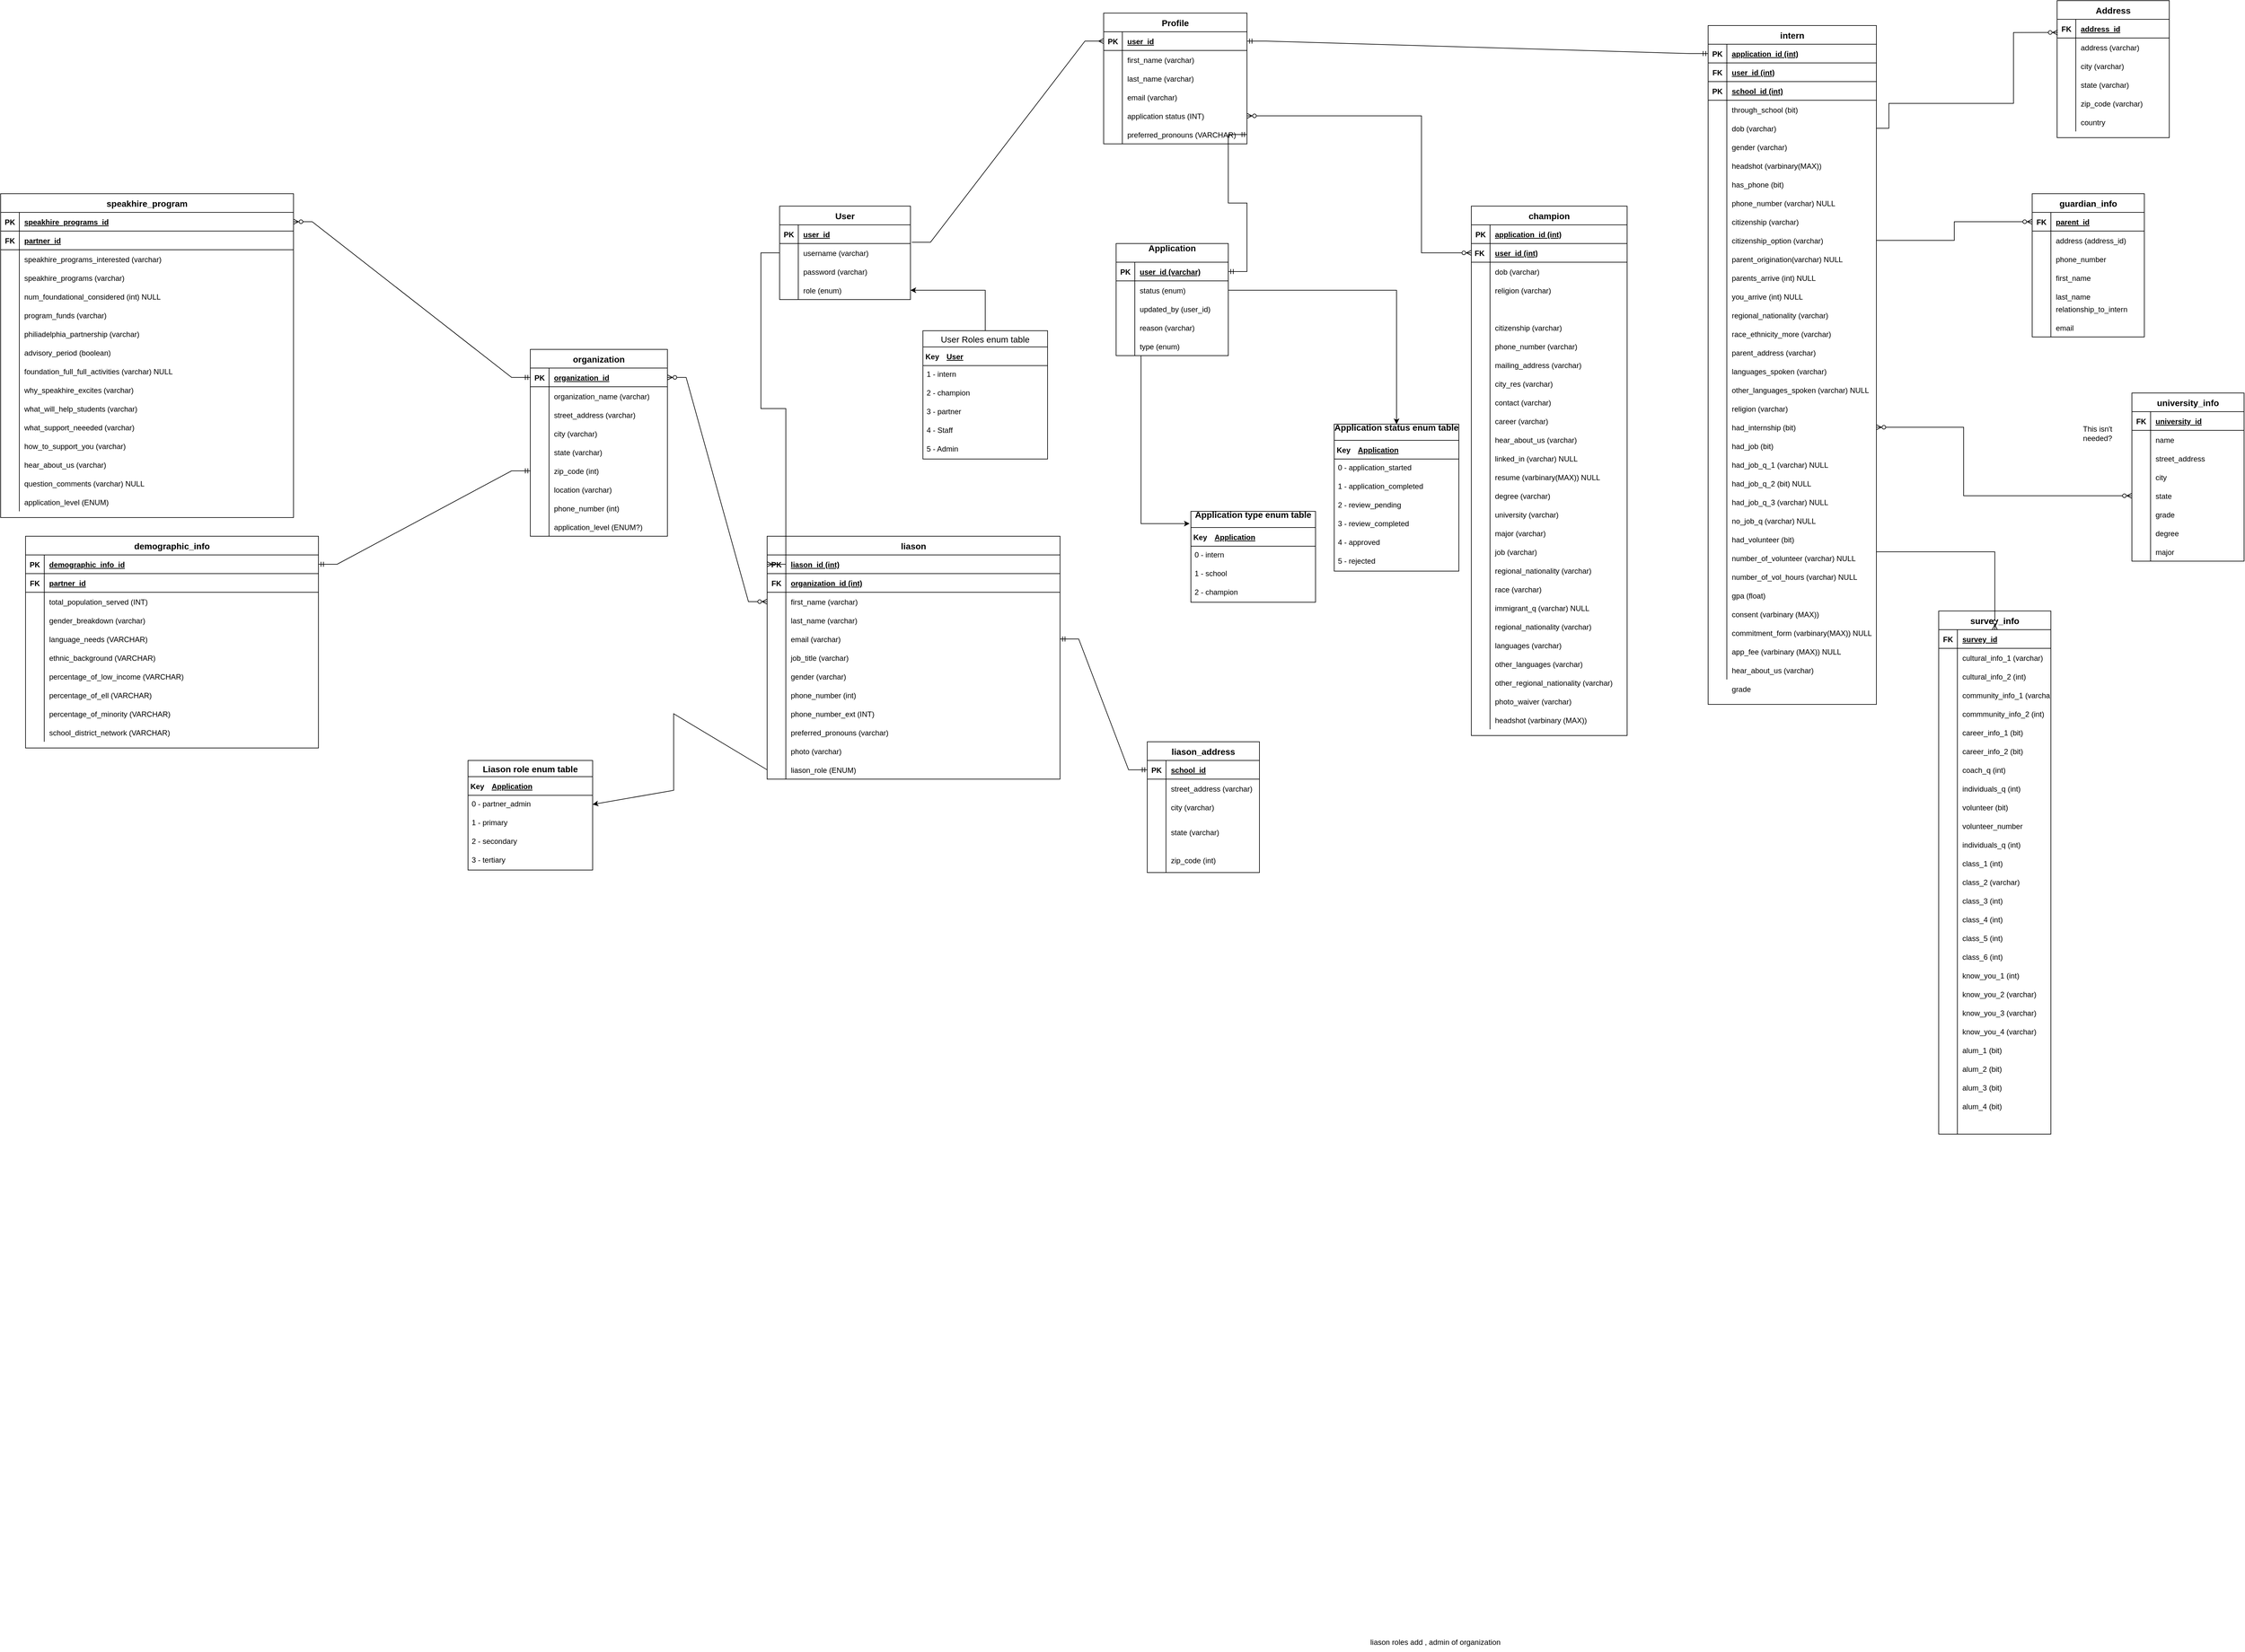 <mxfile version="15.8.7" type="device"><diagram id="KjZx23uQYv2YXaLTQPP8" name="Page-1"><mxGraphModel dx="4343" dy="1242" grid="1" gridSize="10" guides="1" tooltips="1" connect="1" arrows="1" fold="1" page="1" pageScale="1" pageWidth="2500" pageHeight="2000" math="0" shadow="0"><root><mxCell id="0"/><mxCell id="1" parent="0"/><mxCell id="37APf_sk_mwPCH-rIBF2-444" value="Profile" style="shape=table;startSize=30;container=1;collapsible=1;childLayout=tableLayout;fixedRows=1;rowLines=0;fontStyle=1;align=center;resizeLast=1;fontSize=14;" parent="1" vertex="1"><mxGeometry x="370" y="40" width="230" height="210" as="geometry"><mxRectangle x="60" y="150" width="80" height="30" as="alternateBounds"/></mxGeometry></mxCell><mxCell id="37APf_sk_mwPCH-rIBF2-445" value="" style="shape=partialRectangle;collapsible=0;dropTarget=0;pointerEvents=0;fillColor=none;top=0;left=0;bottom=1;right=0;points=[[0,0.5],[1,0.5]];portConstraint=eastwest;" parent="37APf_sk_mwPCH-rIBF2-444" vertex="1"><mxGeometry y="30" width="230" height="30" as="geometry"/></mxCell><mxCell id="37APf_sk_mwPCH-rIBF2-446" value="PK" style="shape=partialRectangle;connectable=0;fillColor=none;top=0;left=0;bottom=0;right=0;fontStyle=1;overflow=hidden;" parent="37APf_sk_mwPCH-rIBF2-445" vertex="1"><mxGeometry width="30" height="30" as="geometry"><mxRectangle width="30" height="30" as="alternateBounds"/></mxGeometry></mxCell><mxCell id="37APf_sk_mwPCH-rIBF2-447" value="user_id" style="shape=partialRectangle;connectable=0;fillColor=none;top=0;left=0;bottom=0;right=0;align=left;spacingLeft=6;fontStyle=5;overflow=hidden;" parent="37APf_sk_mwPCH-rIBF2-445" vertex="1"><mxGeometry x="30" width="200" height="30" as="geometry"><mxRectangle width="200" height="30" as="alternateBounds"/></mxGeometry></mxCell><mxCell id="37APf_sk_mwPCH-rIBF2-1591" value="" style="shape=partialRectangle;collapsible=0;dropTarget=0;pointerEvents=0;fillColor=none;top=0;left=0;bottom=0;right=0;points=[[0,0.5],[1,0.5]];portConstraint=eastwest;" parent="37APf_sk_mwPCH-rIBF2-444" vertex="1"><mxGeometry y="60" width="230" height="30" as="geometry"/></mxCell><mxCell id="37APf_sk_mwPCH-rIBF2-1592" value="" style="shape=partialRectangle;connectable=0;fillColor=none;top=0;left=0;bottom=0;right=0;editable=1;overflow=hidden;" parent="37APf_sk_mwPCH-rIBF2-1591" vertex="1"><mxGeometry width="30" height="30" as="geometry"><mxRectangle width="30" height="30" as="alternateBounds"/></mxGeometry></mxCell><mxCell id="37APf_sk_mwPCH-rIBF2-1593" value="first_name (varchar)" style="shape=partialRectangle;connectable=0;fillColor=none;top=0;left=0;bottom=0;right=0;align=left;spacingLeft=6;overflow=hidden;" parent="37APf_sk_mwPCH-rIBF2-1591" vertex="1"><mxGeometry x="30" width="200" height="30" as="geometry"><mxRectangle width="200" height="30" as="alternateBounds"/></mxGeometry></mxCell><mxCell id="37APf_sk_mwPCH-rIBF2-1594" value="" style="shape=partialRectangle;collapsible=0;dropTarget=0;pointerEvents=0;fillColor=none;top=0;left=0;bottom=0;right=0;points=[[0,0.5],[1,0.5]];portConstraint=eastwest;" parent="37APf_sk_mwPCH-rIBF2-444" vertex="1"><mxGeometry y="90" width="230" height="30" as="geometry"/></mxCell><mxCell id="37APf_sk_mwPCH-rIBF2-1595" value="" style="shape=partialRectangle;connectable=0;fillColor=none;top=0;left=0;bottom=0;right=0;editable=1;overflow=hidden;" parent="37APf_sk_mwPCH-rIBF2-1594" vertex="1"><mxGeometry width="30" height="30" as="geometry"><mxRectangle width="30" height="30" as="alternateBounds"/></mxGeometry></mxCell><mxCell id="37APf_sk_mwPCH-rIBF2-1596" value="last_name (varchar)" style="shape=partialRectangle;connectable=0;fillColor=none;top=0;left=0;bottom=0;right=0;align=left;spacingLeft=6;overflow=hidden;" parent="37APf_sk_mwPCH-rIBF2-1594" vertex="1"><mxGeometry x="30" width="200" height="30" as="geometry"><mxRectangle width="200" height="30" as="alternateBounds"/></mxGeometry></mxCell><mxCell id="37APf_sk_mwPCH-rIBF2-1603" value="" style="shape=partialRectangle;collapsible=0;dropTarget=0;pointerEvents=0;fillColor=none;top=0;left=0;bottom=0;right=0;points=[[0,0.5],[1,0.5]];portConstraint=eastwest;" parent="37APf_sk_mwPCH-rIBF2-444" vertex="1"><mxGeometry y="120" width="230" height="30" as="geometry"/></mxCell><mxCell id="37APf_sk_mwPCH-rIBF2-1604" value="" style="shape=partialRectangle;connectable=0;fillColor=none;top=0;left=0;bottom=0;right=0;editable=1;overflow=hidden;" parent="37APf_sk_mwPCH-rIBF2-1603" vertex="1"><mxGeometry width="30" height="30" as="geometry"><mxRectangle width="30" height="30" as="alternateBounds"/></mxGeometry></mxCell><mxCell id="37APf_sk_mwPCH-rIBF2-1605" value="email (varchar)" style="shape=partialRectangle;connectable=0;fillColor=none;top=0;left=0;bottom=0;right=0;align=left;spacingLeft=6;overflow=hidden;" parent="37APf_sk_mwPCH-rIBF2-1603" vertex="1"><mxGeometry x="30" width="200" height="30" as="geometry"><mxRectangle width="200" height="30" as="alternateBounds"/></mxGeometry></mxCell><mxCell id="_tHSLrfJVUB4MX2MrWK4-1" value="" style="shape=partialRectangle;collapsible=0;dropTarget=0;pointerEvents=0;fillColor=none;top=0;left=0;bottom=0;right=0;points=[[0,0.5],[1,0.5]];portConstraint=eastwest;" parent="37APf_sk_mwPCH-rIBF2-444" vertex="1"><mxGeometry y="150" width="230" height="30" as="geometry"/></mxCell><mxCell id="_tHSLrfJVUB4MX2MrWK4-2" value="" style="shape=partialRectangle;connectable=0;fillColor=none;top=0;left=0;bottom=0;right=0;editable=1;overflow=hidden;" parent="_tHSLrfJVUB4MX2MrWK4-1" vertex="1"><mxGeometry width="30" height="30" as="geometry"><mxRectangle width="30" height="30" as="alternateBounds"/></mxGeometry></mxCell><mxCell id="_tHSLrfJVUB4MX2MrWK4-3" value="application status (INT)" style="shape=partialRectangle;connectable=0;fillColor=none;top=0;left=0;bottom=0;right=0;align=left;spacingLeft=6;overflow=hidden;" parent="_tHSLrfJVUB4MX2MrWK4-1" vertex="1"><mxGeometry x="30" width="200" height="30" as="geometry"><mxRectangle width="200" height="30" as="alternateBounds"/></mxGeometry></mxCell><mxCell id="OMiaXh3VcT0a0L3Kl0hV-32" value="" style="shape=partialRectangle;collapsible=0;dropTarget=0;pointerEvents=0;fillColor=none;top=0;left=0;bottom=0;right=0;points=[[0,0.5],[1,0.5]];portConstraint=eastwest;" parent="37APf_sk_mwPCH-rIBF2-444" vertex="1"><mxGeometry y="180" width="230" height="30" as="geometry"/></mxCell><mxCell id="OMiaXh3VcT0a0L3Kl0hV-33" value="" style="shape=partialRectangle;connectable=0;fillColor=none;top=0;left=0;bottom=0;right=0;editable=1;overflow=hidden;" parent="OMiaXh3VcT0a0L3Kl0hV-32" vertex="1"><mxGeometry width="30" height="30" as="geometry"><mxRectangle width="30" height="30" as="alternateBounds"/></mxGeometry></mxCell><mxCell id="OMiaXh3VcT0a0L3Kl0hV-34" value="preferred_pronouns (VARCHAR)" style="shape=partialRectangle;connectable=0;fillColor=none;top=0;left=0;bottom=0;right=0;align=left;spacingLeft=6;overflow=hidden;" parent="OMiaXh3VcT0a0L3Kl0hV-32" vertex="1"><mxGeometry x="30" width="200" height="30" as="geometry"><mxRectangle width="200" height="30" as="alternateBounds"/></mxGeometry></mxCell><mxCell id="37APf_sk_mwPCH-rIBF2-469" value="intern" style="shape=table;startSize=30;container=1;collapsible=1;childLayout=tableLayout;fixedRows=1;rowLines=0;fontStyle=1;align=center;resizeLast=1;fontSize=14;" parent="1" vertex="1"><mxGeometry x="1340" y="60" width="270" height="1090" as="geometry"><mxRectangle x="60" y="150" width="80" height="30" as="alternateBounds"/></mxGeometry></mxCell><mxCell id="37APf_sk_mwPCH-rIBF2-470" value="" style="shape=partialRectangle;collapsible=0;dropTarget=0;pointerEvents=0;fillColor=none;top=0;left=0;bottom=1;right=0;points=[[0,0.5],[1,0.5]];portConstraint=eastwest;" parent="37APf_sk_mwPCH-rIBF2-469" vertex="1"><mxGeometry y="30" width="270" height="30" as="geometry"/></mxCell><mxCell id="37APf_sk_mwPCH-rIBF2-471" value="PK" style="shape=partialRectangle;connectable=0;fillColor=none;top=0;left=0;bottom=0;right=0;fontStyle=1;overflow=hidden;" parent="37APf_sk_mwPCH-rIBF2-470" vertex="1"><mxGeometry width="30" height="30" as="geometry"/></mxCell><mxCell id="37APf_sk_mwPCH-rIBF2-472" value="application_id (int)" style="shape=partialRectangle;connectable=0;fillColor=none;top=0;left=0;bottom=0;right=0;align=left;spacingLeft=6;fontStyle=5;overflow=hidden;" parent="37APf_sk_mwPCH-rIBF2-470" vertex="1"><mxGeometry x="30" width="240" height="30" as="geometry"/></mxCell><mxCell id="37APf_sk_mwPCH-rIBF2-485" value="" style="shape=partialRectangle;collapsible=0;dropTarget=0;pointerEvents=0;fillColor=none;top=0;left=0;bottom=1;right=0;points=[[0,0.5],[1,0.5]];portConstraint=eastwest;" parent="37APf_sk_mwPCH-rIBF2-469" vertex="1"><mxGeometry y="60" width="270" height="30" as="geometry"/></mxCell><mxCell id="37APf_sk_mwPCH-rIBF2-486" value="FK" style="shape=partialRectangle;connectable=0;fillColor=none;top=0;left=0;bottom=0;right=0;fontStyle=1;overflow=hidden;" parent="37APf_sk_mwPCH-rIBF2-485" vertex="1"><mxGeometry width="30" height="30" as="geometry"/></mxCell><mxCell id="37APf_sk_mwPCH-rIBF2-487" value="user_id (int)" style="shape=partialRectangle;connectable=0;fillColor=none;top=0;left=0;bottom=0;right=0;align=left;spacingLeft=6;fontStyle=5;overflow=hidden;" parent="37APf_sk_mwPCH-rIBF2-485" vertex="1"><mxGeometry x="30" width="240" height="30" as="geometry"/></mxCell><mxCell id="fzrmfz9PQ4SzNTJGCDcI-27" value="" style="shape=partialRectangle;collapsible=0;dropTarget=0;pointerEvents=0;fillColor=none;top=0;left=0;bottom=1;right=0;points=[[0,0.5],[1,0.5]];portConstraint=eastwest;" parent="37APf_sk_mwPCH-rIBF2-469" vertex="1"><mxGeometry y="90" width="270" height="30" as="geometry"/></mxCell><mxCell id="fzrmfz9PQ4SzNTJGCDcI-28" value="PK" style="shape=partialRectangle;connectable=0;fillColor=none;top=0;left=0;bottom=0;right=0;fontStyle=1;overflow=hidden;" parent="fzrmfz9PQ4SzNTJGCDcI-27" vertex="1"><mxGeometry width="30" height="30" as="geometry"/></mxCell><mxCell id="fzrmfz9PQ4SzNTJGCDcI-29" value="school_id (int)" style="shape=partialRectangle;connectable=0;fillColor=none;top=0;left=0;bottom=0;right=0;align=left;spacingLeft=6;fontStyle=5;overflow=hidden;" parent="fzrmfz9PQ4SzNTJGCDcI-27" vertex="1"><mxGeometry x="30" width="240" height="30" as="geometry"/></mxCell><mxCell id="37APf_sk_mwPCH-rIBF2-594" value="" style="shape=partialRectangle;collapsible=0;dropTarget=0;pointerEvents=0;fillColor=none;top=0;left=0;bottom=0;right=0;points=[[0,0.5],[1,0.5]];portConstraint=eastwest;" parent="37APf_sk_mwPCH-rIBF2-469" vertex="1"><mxGeometry y="120" width="270" height="30" as="geometry"/></mxCell><mxCell id="37APf_sk_mwPCH-rIBF2-595" value="" style="shape=partialRectangle;connectable=0;fillColor=none;top=0;left=0;bottom=0;right=0;editable=1;overflow=hidden;" parent="37APf_sk_mwPCH-rIBF2-594" vertex="1"><mxGeometry width="30" height="30" as="geometry"/></mxCell><mxCell id="37APf_sk_mwPCH-rIBF2-596" value="through_school (bit)" style="shape=partialRectangle;connectable=0;fillColor=none;top=0;left=0;bottom=0;right=0;align=left;spacingLeft=6;overflow=hidden;" parent="37APf_sk_mwPCH-rIBF2-594" vertex="1"><mxGeometry x="30" width="240" height="30" as="geometry"/></mxCell><mxCell id="37APf_sk_mwPCH-rIBF2-546" value="" style="shape=partialRectangle;collapsible=0;dropTarget=0;pointerEvents=0;fillColor=none;top=0;left=0;bottom=0;right=0;points=[[0,0.5],[1,0.5]];portConstraint=eastwest;" parent="37APf_sk_mwPCH-rIBF2-469" vertex="1"><mxGeometry y="150" width="270" height="30" as="geometry"/></mxCell><mxCell id="37APf_sk_mwPCH-rIBF2-547" value="" style="shape=partialRectangle;connectable=0;fillColor=none;top=0;left=0;bottom=0;right=0;editable=1;overflow=hidden;" parent="37APf_sk_mwPCH-rIBF2-546" vertex="1"><mxGeometry width="30" height="30" as="geometry"/></mxCell><mxCell id="37APf_sk_mwPCH-rIBF2-548" value="dob (varchar)" style="shape=partialRectangle;connectable=0;fillColor=none;top=0;left=0;bottom=0;right=0;align=left;spacingLeft=6;overflow=hidden;" parent="37APf_sk_mwPCH-rIBF2-546" vertex="1"><mxGeometry x="30" width="240" height="30" as="geometry"/></mxCell><mxCell id="37APf_sk_mwPCH-rIBF2-549" value="" style="shape=partialRectangle;collapsible=0;dropTarget=0;pointerEvents=0;fillColor=none;top=0;left=0;bottom=0;right=0;points=[[0,0.5],[1,0.5]];portConstraint=eastwest;" parent="37APf_sk_mwPCH-rIBF2-469" vertex="1"><mxGeometry y="180" width="270" height="30" as="geometry"/></mxCell><mxCell id="37APf_sk_mwPCH-rIBF2-550" value="" style="shape=partialRectangle;connectable=0;fillColor=none;top=0;left=0;bottom=0;right=0;editable=1;overflow=hidden;" parent="37APf_sk_mwPCH-rIBF2-549" vertex="1"><mxGeometry width="30" height="30" as="geometry"/></mxCell><mxCell id="37APf_sk_mwPCH-rIBF2-551" value="gender (varchar)" style="shape=partialRectangle;connectable=0;fillColor=none;top=0;left=0;bottom=0;right=0;align=left;spacingLeft=6;overflow=hidden;" parent="37APf_sk_mwPCH-rIBF2-549" vertex="1"><mxGeometry x="30" width="240" height="30" as="geometry"/></mxCell><mxCell id="37APf_sk_mwPCH-rIBF2-552" value="" style="shape=partialRectangle;collapsible=0;dropTarget=0;pointerEvents=0;fillColor=none;top=0;left=0;bottom=0;right=0;points=[[0,0.5],[1,0.5]];portConstraint=eastwest;" parent="37APf_sk_mwPCH-rIBF2-469" vertex="1"><mxGeometry y="210" width="270" height="30" as="geometry"/></mxCell><mxCell id="37APf_sk_mwPCH-rIBF2-553" value="" style="shape=partialRectangle;connectable=0;fillColor=none;top=0;left=0;bottom=0;right=0;editable=1;overflow=hidden;" parent="37APf_sk_mwPCH-rIBF2-552" vertex="1"><mxGeometry width="30" height="30" as="geometry"/></mxCell><mxCell id="37APf_sk_mwPCH-rIBF2-554" value="headshot (varbinary(MAX)) " style="shape=partialRectangle;connectable=0;fillColor=none;top=0;left=0;bottom=0;right=0;align=left;spacingLeft=6;overflow=hidden;" parent="37APf_sk_mwPCH-rIBF2-552" vertex="1"><mxGeometry x="30" width="240" height="30" as="geometry"/></mxCell><mxCell id="37APf_sk_mwPCH-rIBF2-555" value="" style="shape=partialRectangle;collapsible=0;dropTarget=0;pointerEvents=0;fillColor=none;top=0;left=0;bottom=0;right=0;points=[[0,0.5],[1,0.5]];portConstraint=eastwest;" parent="37APf_sk_mwPCH-rIBF2-469" vertex="1"><mxGeometry y="240" width="270" height="30" as="geometry"/></mxCell><mxCell id="37APf_sk_mwPCH-rIBF2-556" value="" style="shape=partialRectangle;connectable=0;fillColor=none;top=0;left=0;bottom=0;right=0;editable=1;overflow=hidden;" parent="37APf_sk_mwPCH-rIBF2-555" vertex="1"><mxGeometry width="30" height="30" as="geometry"/></mxCell><mxCell id="37APf_sk_mwPCH-rIBF2-557" value="has_phone (bit)" style="shape=partialRectangle;connectable=0;fillColor=none;top=0;left=0;bottom=0;right=0;align=left;spacingLeft=6;overflow=hidden;" parent="37APf_sk_mwPCH-rIBF2-555" vertex="1"><mxGeometry x="30" width="240" height="30" as="geometry"/></mxCell><mxCell id="37APf_sk_mwPCH-rIBF2-558" value="" style="shape=partialRectangle;collapsible=0;dropTarget=0;pointerEvents=0;fillColor=none;top=0;left=0;bottom=0;right=0;points=[[0,0.5],[1,0.5]];portConstraint=eastwest;" parent="37APf_sk_mwPCH-rIBF2-469" vertex="1"><mxGeometry y="270" width="270" height="30" as="geometry"/></mxCell><mxCell id="37APf_sk_mwPCH-rIBF2-559" value="" style="shape=partialRectangle;connectable=0;fillColor=none;top=0;left=0;bottom=0;right=0;editable=1;overflow=hidden;" parent="37APf_sk_mwPCH-rIBF2-558" vertex="1"><mxGeometry width="30" height="30" as="geometry"/></mxCell><mxCell id="37APf_sk_mwPCH-rIBF2-560" value="phone_number (varchar) NULL" style="shape=partialRectangle;connectable=0;fillColor=none;top=0;left=0;bottom=0;right=0;align=left;spacingLeft=6;overflow=hidden;" parent="37APf_sk_mwPCH-rIBF2-558" vertex="1"><mxGeometry x="30" width="240" height="30" as="geometry"/></mxCell><mxCell id="37APf_sk_mwPCH-rIBF2-561" value="" style="shape=partialRectangle;collapsible=0;dropTarget=0;pointerEvents=0;fillColor=none;top=0;left=0;bottom=0;right=0;points=[[0,0.5],[1,0.5]];portConstraint=eastwest;" parent="37APf_sk_mwPCH-rIBF2-469" vertex="1"><mxGeometry y="300" width="270" height="30" as="geometry"/></mxCell><mxCell id="37APf_sk_mwPCH-rIBF2-562" value="" style="shape=partialRectangle;connectable=0;fillColor=none;top=0;left=0;bottom=0;right=0;editable=1;overflow=hidden;" parent="37APf_sk_mwPCH-rIBF2-561" vertex="1"><mxGeometry width="30" height="30" as="geometry"/></mxCell><mxCell id="37APf_sk_mwPCH-rIBF2-563" value="citizenship (varchar)" style="shape=partialRectangle;connectable=0;fillColor=none;top=0;left=0;bottom=0;right=0;align=left;spacingLeft=6;overflow=hidden;" parent="37APf_sk_mwPCH-rIBF2-561" vertex="1"><mxGeometry x="30" width="240" height="30" as="geometry"/></mxCell><mxCell id="37APf_sk_mwPCH-rIBF2-564" value="" style="shape=partialRectangle;collapsible=0;dropTarget=0;pointerEvents=0;fillColor=none;top=0;left=0;bottom=0;right=0;points=[[0,0.5],[1,0.5]];portConstraint=eastwest;" parent="37APf_sk_mwPCH-rIBF2-469" vertex="1"><mxGeometry y="330" width="270" height="30" as="geometry"/></mxCell><mxCell id="37APf_sk_mwPCH-rIBF2-565" value="" style="shape=partialRectangle;connectable=0;fillColor=none;top=0;left=0;bottom=0;right=0;editable=1;overflow=hidden;" parent="37APf_sk_mwPCH-rIBF2-564" vertex="1"><mxGeometry width="30" height="30" as="geometry"/></mxCell><mxCell id="37APf_sk_mwPCH-rIBF2-566" value="citizenship_option (varchar)" style="shape=partialRectangle;connectable=0;fillColor=none;top=0;left=0;bottom=0;right=0;align=left;spacingLeft=6;overflow=hidden;" parent="37APf_sk_mwPCH-rIBF2-564" vertex="1"><mxGeometry x="30" width="240" height="30" as="geometry"/></mxCell><mxCell id="37APf_sk_mwPCH-rIBF2-567" value="" style="shape=partialRectangle;collapsible=0;dropTarget=0;pointerEvents=0;fillColor=none;top=0;left=0;bottom=0;right=0;points=[[0,0.5],[1,0.5]];portConstraint=eastwest;" parent="37APf_sk_mwPCH-rIBF2-469" vertex="1"><mxGeometry y="360" width="270" height="30" as="geometry"/></mxCell><mxCell id="37APf_sk_mwPCH-rIBF2-568" value="" style="shape=partialRectangle;connectable=0;fillColor=none;top=0;left=0;bottom=0;right=0;editable=1;overflow=hidden;" parent="37APf_sk_mwPCH-rIBF2-567" vertex="1"><mxGeometry width="30" height="30" as="geometry"/></mxCell><mxCell id="37APf_sk_mwPCH-rIBF2-569" value="parent_origination(varchar) NULL" style="shape=partialRectangle;connectable=0;fillColor=none;top=0;left=0;bottom=0;right=0;align=left;spacingLeft=6;overflow=hidden;" parent="37APf_sk_mwPCH-rIBF2-567" vertex="1"><mxGeometry x="30" width="240" height="30" as="geometry"/></mxCell><mxCell id="37APf_sk_mwPCH-rIBF2-570" value="" style="shape=partialRectangle;collapsible=0;dropTarget=0;pointerEvents=0;fillColor=none;top=0;left=0;bottom=0;right=0;points=[[0,0.5],[1,0.5]];portConstraint=eastwest;" parent="37APf_sk_mwPCH-rIBF2-469" vertex="1"><mxGeometry y="390" width="270" height="30" as="geometry"/></mxCell><mxCell id="37APf_sk_mwPCH-rIBF2-571" value="" style="shape=partialRectangle;connectable=0;fillColor=none;top=0;left=0;bottom=0;right=0;editable=1;overflow=hidden;" parent="37APf_sk_mwPCH-rIBF2-570" vertex="1"><mxGeometry width="30" height="30" as="geometry"/></mxCell><mxCell id="37APf_sk_mwPCH-rIBF2-572" value="parents_arrive (int) NULL" style="shape=partialRectangle;connectable=0;fillColor=none;top=0;left=0;bottom=0;right=0;align=left;spacingLeft=6;overflow=hidden;" parent="37APf_sk_mwPCH-rIBF2-570" vertex="1"><mxGeometry x="30" width="240" height="30" as="geometry"/></mxCell><mxCell id="37APf_sk_mwPCH-rIBF2-573" value="" style="shape=partialRectangle;collapsible=0;dropTarget=0;pointerEvents=0;fillColor=none;top=0;left=0;bottom=0;right=0;points=[[0,0.5],[1,0.5]];portConstraint=eastwest;" parent="37APf_sk_mwPCH-rIBF2-469" vertex="1"><mxGeometry y="420" width="270" height="30" as="geometry"/></mxCell><mxCell id="37APf_sk_mwPCH-rIBF2-574" value="" style="shape=partialRectangle;connectable=0;fillColor=none;top=0;left=0;bottom=0;right=0;editable=1;overflow=hidden;" parent="37APf_sk_mwPCH-rIBF2-573" vertex="1"><mxGeometry width="30" height="30" as="geometry"/></mxCell><mxCell id="37APf_sk_mwPCH-rIBF2-575" value="you_arrive (int) NULL" style="shape=partialRectangle;connectable=0;fillColor=none;top=0;left=0;bottom=0;right=0;align=left;spacingLeft=6;overflow=hidden;" parent="37APf_sk_mwPCH-rIBF2-573" vertex="1"><mxGeometry x="30" width="240" height="30" as="geometry"/></mxCell><mxCell id="37APf_sk_mwPCH-rIBF2-576" value="" style="shape=partialRectangle;collapsible=0;dropTarget=0;pointerEvents=0;fillColor=none;top=0;left=0;bottom=0;right=0;points=[[0,0.5],[1,0.5]];portConstraint=eastwest;" parent="37APf_sk_mwPCH-rIBF2-469" vertex="1"><mxGeometry y="450" width="270" height="30" as="geometry"/></mxCell><mxCell id="37APf_sk_mwPCH-rIBF2-577" value="" style="shape=partialRectangle;connectable=0;fillColor=none;top=0;left=0;bottom=0;right=0;editable=1;overflow=hidden;" parent="37APf_sk_mwPCH-rIBF2-576" vertex="1"><mxGeometry width="30" height="30" as="geometry"/></mxCell><mxCell id="37APf_sk_mwPCH-rIBF2-578" value="regional_nationality (varchar)" style="shape=partialRectangle;connectable=0;fillColor=none;top=0;left=0;bottom=0;right=0;align=left;spacingLeft=6;overflow=hidden;" parent="37APf_sk_mwPCH-rIBF2-576" vertex="1"><mxGeometry x="30" width="240" height="30" as="geometry"/></mxCell><mxCell id="37APf_sk_mwPCH-rIBF2-579" value="" style="shape=partialRectangle;collapsible=0;dropTarget=0;pointerEvents=0;fillColor=none;top=0;left=0;bottom=0;right=0;points=[[0,0.5],[1,0.5]];portConstraint=eastwest;" parent="37APf_sk_mwPCH-rIBF2-469" vertex="1"><mxGeometry y="480" width="270" height="30" as="geometry"/></mxCell><mxCell id="37APf_sk_mwPCH-rIBF2-580" value="" style="shape=partialRectangle;connectable=0;fillColor=none;top=0;left=0;bottom=0;right=0;editable=1;overflow=hidden;" parent="37APf_sk_mwPCH-rIBF2-579" vertex="1"><mxGeometry width="30" height="30" as="geometry"/></mxCell><mxCell id="37APf_sk_mwPCH-rIBF2-581" value="race_ethnicity_more (varchar)" style="shape=partialRectangle;connectable=0;fillColor=none;top=0;left=0;bottom=0;right=0;align=left;spacingLeft=6;overflow=hidden;" parent="37APf_sk_mwPCH-rIBF2-579" vertex="1"><mxGeometry x="30" width="240" height="30" as="geometry"/></mxCell><mxCell id="37APf_sk_mwPCH-rIBF2-582" value="" style="shape=partialRectangle;collapsible=0;dropTarget=0;pointerEvents=0;fillColor=none;top=0;left=0;bottom=0;right=0;points=[[0,0.5],[1,0.5]];portConstraint=eastwest;" parent="37APf_sk_mwPCH-rIBF2-469" vertex="1"><mxGeometry y="510" width="270" height="30" as="geometry"/></mxCell><mxCell id="37APf_sk_mwPCH-rIBF2-583" value="" style="shape=partialRectangle;connectable=0;fillColor=none;top=0;left=0;bottom=0;right=0;editable=1;overflow=hidden;" parent="37APf_sk_mwPCH-rIBF2-582" vertex="1"><mxGeometry width="30" height="30" as="geometry"/></mxCell><mxCell id="37APf_sk_mwPCH-rIBF2-584" value="parent_address (varchar)" style="shape=partialRectangle;connectable=0;fillColor=none;top=0;left=0;bottom=0;right=0;align=left;spacingLeft=6;overflow=hidden;" parent="37APf_sk_mwPCH-rIBF2-582" vertex="1"><mxGeometry x="30" width="240" height="30" as="geometry"/></mxCell><mxCell id="37APf_sk_mwPCH-rIBF2-585" value="" style="shape=partialRectangle;collapsible=0;dropTarget=0;pointerEvents=0;fillColor=none;top=0;left=0;bottom=0;right=0;points=[[0,0.5],[1,0.5]];portConstraint=eastwest;" parent="37APf_sk_mwPCH-rIBF2-469" vertex="1"><mxGeometry y="540" width="270" height="30" as="geometry"/></mxCell><mxCell id="37APf_sk_mwPCH-rIBF2-586" value="" style="shape=partialRectangle;connectable=0;fillColor=none;top=0;left=0;bottom=0;right=0;editable=1;overflow=hidden;" parent="37APf_sk_mwPCH-rIBF2-585" vertex="1"><mxGeometry width="30" height="30" as="geometry"/></mxCell><mxCell id="37APf_sk_mwPCH-rIBF2-587" value="languages_spoken (varchar)" style="shape=partialRectangle;connectable=0;fillColor=none;top=0;left=0;bottom=0;right=0;align=left;spacingLeft=6;overflow=hidden;" parent="37APf_sk_mwPCH-rIBF2-585" vertex="1"><mxGeometry x="30" width="240" height="30" as="geometry"/></mxCell><mxCell id="37APf_sk_mwPCH-rIBF2-588" value="" style="shape=partialRectangle;collapsible=0;dropTarget=0;pointerEvents=0;fillColor=none;top=0;left=0;bottom=0;right=0;points=[[0,0.5],[1,0.5]];portConstraint=eastwest;" parent="37APf_sk_mwPCH-rIBF2-469" vertex="1"><mxGeometry y="570" width="270" height="30" as="geometry"/></mxCell><mxCell id="37APf_sk_mwPCH-rIBF2-589" value="" style="shape=partialRectangle;connectable=0;fillColor=none;top=0;left=0;bottom=0;right=0;editable=1;overflow=hidden;" parent="37APf_sk_mwPCH-rIBF2-588" vertex="1"><mxGeometry width="30" height="30" as="geometry"/></mxCell><mxCell id="37APf_sk_mwPCH-rIBF2-590" value="other_languages_spoken (varchar) NULL" style="shape=partialRectangle;connectable=0;fillColor=none;top=0;left=0;bottom=0;right=0;align=left;spacingLeft=6;overflow=hidden;" parent="37APf_sk_mwPCH-rIBF2-588" vertex="1"><mxGeometry x="30" width="240" height="30" as="geometry"/></mxCell><mxCell id="37APf_sk_mwPCH-rIBF2-591" value="" style="shape=partialRectangle;collapsible=0;dropTarget=0;pointerEvents=0;fillColor=none;top=0;left=0;bottom=0;right=0;points=[[0,0.5],[1,0.5]];portConstraint=eastwest;" parent="37APf_sk_mwPCH-rIBF2-469" vertex="1"><mxGeometry y="600" width="270" height="30" as="geometry"/></mxCell><mxCell id="37APf_sk_mwPCH-rIBF2-592" value="" style="shape=partialRectangle;connectable=0;fillColor=none;top=0;left=0;bottom=0;right=0;editable=1;overflow=hidden;" parent="37APf_sk_mwPCH-rIBF2-591" vertex="1"><mxGeometry width="30" height="30" as="geometry"/></mxCell><mxCell id="37APf_sk_mwPCH-rIBF2-593" value="religion (varchar)" style="shape=partialRectangle;connectable=0;fillColor=none;top=0;left=0;bottom=0;right=0;align=left;spacingLeft=6;overflow=hidden;" parent="37APf_sk_mwPCH-rIBF2-591" vertex="1"><mxGeometry x="30" width="240" height="30" as="geometry"/></mxCell><mxCell id="37APf_sk_mwPCH-rIBF2-597" value="" style="shape=partialRectangle;collapsible=0;dropTarget=0;pointerEvents=0;fillColor=none;top=0;left=0;bottom=0;right=0;points=[[0,0.5],[1,0.5]];portConstraint=eastwest;" parent="37APf_sk_mwPCH-rIBF2-469" vertex="1"><mxGeometry y="630" width="270" height="30" as="geometry"/></mxCell><mxCell id="37APf_sk_mwPCH-rIBF2-598" value="" style="shape=partialRectangle;connectable=0;fillColor=none;top=0;left=0;bottom=0;right=0;editable=1;overflow=hidden;" parent="37APf_sk_mwPCH-rIBF2-597" vertex="1"><mxGeometry width="30" height="30" as="geometry"/></mxCell><mxCell id="37APf_sk_mwPCH-rIBF2-599" value="had_internship (bit)" style="shape=partialRectangle;connectable=0;fillColor=none;top=0;left=0;bottom=0;right=0;align=left;spacingLeft=6;overflow=hidden;" parent="37APf_sk_mwPCH-rIBF2-597" vertex="1"><mxGeometry x="30" width="240" height="30" as="geometry"/></mxCell><mxCell id="37APf_sk_mwPCH-rIBF2-600" value="" style="shape=partialRectangle;collapsible=0;dropTarget=0;pointerEvents=0;fillColor=none;top=0;left=0;bottom=0;right=0;points=[[0,0.5],[1,0.5]];portConstraint=eastwest;" parent="37APf_sk_mwPCH-rIBF2-469" vertex="1"><mxGeometry y="660" width="270" height="30" as="geometry"/></mxCell><mxCell id="37APf_sk_mwPCH-rIBF2-601" value="" style="shape=partialRectangle;connectable=0;fillColor=none;top=0;left=0;bottom=0;right=0;editable=1;overflow=hidden;" parent="37APf_sk_mwPCH-rIBF2-600" vertex="1"><mxGeometry width="30" height="30" as="geometry"/></mxCell><mxCell id="37APf_sk_mwPCH-rIBF2-602" value="had_job (bit)" style="shape=partialRectangle;connectable=0;fillColor=none;top=0;left=0;bottom=0;right=0;align=left;spacingLeft=6;overflow=hidden;" parent="37APf_sk_mwPCH-rIBF2-600" vertex="1"><mxGeometry x="30" width="240" height="30" as="geometry"/></mxCell><mxCell id="37APf_sk_mwPCH-rIBF2-603" value="" style="shape=partialRectangle;collapsible=0;dropTarget=0;pointerEvents=0;fillColor=none;top=0;left=0;bottom=0;right=0;points=[[0,0.5],[1,0.5]];portConstraint=eastwest;" parent="37APf_sk_mwPCH-rIBF2-469" vertex="1"><mxGeometry y="690" width="270" height="30" as="geometry"/></mxCell><mxCell id="37APf_sk_mwPCH-rIBF2-604" value="" style="shape=partialRectangle;connectable=0;fillColor=none;top=0;left=0;bottom=0;right=0;editable=1;overflow=hidden;" parent="37APf_sk_mwPCH-rIBF2-603" vertex="1"><mxGeometry width="30" height="30" as="geometry"/></mxCell><mxCell id="37APf_sk_mwPCH-rIBF2-605" value="had_job_q_1 (varchar) NULL" style="shape=partialRectangle;connectable=0;fillColor=none;top=0;left=0;bottom=0;right=0;align=left;spacingLeft=6;overflow=hidden;" parent="37APf_sk_mwPCH-rIBF2-603" vertex="1"><mxGeometry x="30" width="240" height="30" as="geometry"/></mxCell><mxCell id="37APf_sk_mwPCH-rIBF2-717" value="" style="shape=partialRectangle;collapsible=0;dropTarget=0;pointerEvents=0;fillColor=none;top=0;left=0;bottom=0;right=0;points=[[0,0.5],[1,0.5]];portConstraint=eastwest;" parent="37APf_sk_mwPCH-rIBF2-469" vertex="1"><mxGeometry y="720" width="270" height="30" as="geometry"/></mxCell><mxCell id="37APf_sk_mwPCH-rIBF2-718" value="" style="shape=partialRectangle;connectable=0;fillColor=none;top=0;left=0;bottom=0;right=0;editable=1;overflow=hidden;" parent="37APf_sk_mwPCH-rIBF2-717" vertex="1"><mxGeometry width="30" height="30" as="geometry"/></mxCell><mxCell id="37APf_sk_mwPCH-rIBF2-719" value="had_job_q_2 (bit) NULL" style="shape=partialRectangle;connectable=0;fillColor=none;top=0;left=0;bottom=0;right=0;align=left;spacingLeft=6;overflow=hidden;" parent="37APf_sk_mwPCH-rIBF2-717" vertex="1"><mxGeometry x="30" width="240" height="30" as="geometry"/></mxCell><mxCell id="37APf_sk_mwPCH-rIBF2-720" value="" style="shape=partialRectangle;collapsible=0;dropTarget=0;pointerEvents=0;fillColor=none;top=0;left=0;bottom=0;right=0;points=[[0,0.5],[1,0.5]];portConstraint=eastwest;" parent="37APf_sk_mwPCH-rIBF2-469" vertex="1"><mxGeometry y="750" width="270" height="30" as="geometry"/></mxCell><mxCell id="37APf_sk_mwPCH-rIBF2-721" value="" style="shape=partialRectangle;connectable=0;fillColor=none;top=0;left=0;bottom=0;right=0;editable=1;overflow=hidden;" parent="37APf_sk_mwPCH-rIBF2-720" vertex="1"><mxGeometry width="30" height="30" as="geometry"/></mxCell><mxCell id="37APf_sk_mwPCH-rIBF2-722" value="had_job_q_3 (varchar) NULL" style="shape=partialRectangle;connectable=0;fillColor=none;top=0;left=0;bottom=0;right=0;align=left;spacingLeft=6;overflow=hidden;" parent="37APf_sk_mwPCH-rIBF2-720" vertex="1"><mxGeometry x="30" width="240" height="30" as="geometry"/></mxCell><mxCell id="37APf_sk_mwPCH-rIBF2-723" value="" style="shape=partialRectangle;collapsible=0;dropTarget=0;pointerEvents=0;fillColor=none;top=0;left=0;bottom=0;right=0;points=[[0,0.5],[1,0.5]];portConstraint=eastwest;" parent="37APf_sk_mwPCH-rIBF2-469" vertex="1"><mxGeometry y="780" width="270" height="30" as="geometry"/></mxCell><mxCell id="37APf_sk_mwPCH-rIBF2-724" value="" style="shape=partialRectangle;connectable=0;fillColor=none;top=0;left=0;bottom=0;right=0;editable=1;overflow=hidden;" parent="37APf_sk_mwPCH-rIBF2-723" vertex="1"><mxGeometry width="30" height="30" as="geometry"/></mxCell><mxCell id="37APf_sk_mwPCH-rIBF2-725" value="no_job_q (varchar) NULL" style="shape=partialRectangle;connectable=0;fillColor=none;top=0;left=0;bottom=0;right=0;align=left;spacingLeft=6;overflow=hidden;" parent="37APf_sk_mwPCH-rIBF2-723" vertex="1"><mxGeometry x="30" width="240" height="30" as="geometry"/></mxCell><mxCell id="37APf_sk_mwPCH-rIBF2-754" value="" style="shape=partialRectangle;collapsible=0;dropTarget=0;pointerEvents=0;fillColor=none;top=0;left=0;bottom=0;right=0;points=[[0,0.5],[1,0.5]];portConstraint=eastwest;" parent="37APf_sk_mwPCH-rIBF2-469" vertex="1"><mxGeometry y="810" width="270" height="30" as="geometry"/></mxCell><mxCell id="37APf_sk_mwPCH-rIBF2-755" value="" style="shape=partialRectangle;connectable=0;fillColor=none;top=0;left=0;bottom=0;right=0;editable=1;overflow=hidden;" parent="37APf_sk_mwPCH-rIBF2-754" vertex="1"><mxGeometry width="30" height="30" as="geometry"/></mxCell><mxCell id="37APf_sk_mwPCH-rIBF2-756" value="had_volunteer (bit)" style="shape=partialRectangle;connectable=0;fillColor=none;top=0;left=0;bottom=0;right=0;align=left;spacingLeft=6;overflow=hidden;" parent="37APf_sk_mwPCH-rIBF2-754" vertex="1"><mxGeometry x="30" width="240" height="30" as="geometry"/></mxCell><mxCell id="37APf_sk_mwPCH-rIBF2-772" value="" style="shape=partialRectangle;collapsible=0;dropTarget=0;pointerEvents=0;fillColor=none;top=0;left=0;bottom=0;right=0;points=[[0,0.5],[1,0.5]];portConstraint=eastwest;" parent="37APf_sk_mwPCH-rIBF2-469" vertex="1"><mxGeometry y="840" width="270" height="30" as="geometry"/></mxCell><mxCell id="37APf_sk_mwPCH-rIBF2-773" value="" style="shape=partialRectangle;connectable=0;fillColor=none;top=0;left=0;bottom=0;right=0;editable=1;overflow=hidden;" parent="37APf_sk_mwPCH-rIBF2-772" vertex="1"><mxGeometry width="30" height="30" as="geometry"/></mxCell><mxCell id="37APf_sk_mwPCH-rIBF2-774" value="number_of_volunteer (varchar) NULL" style="shape=partialRectangle;connectable=0;fillColor=none;top=0;left=0;bottom=0;right=0;align=left;spacingLeft=6;overflow=hidden;" parent="37APf_sk_mwPCH-rIBF2-772" vertex="1"><mxGeometry x="30" width="240" height="30" as="geometry"/></mxCell><mxCell id="37APf_sk_mwPCH-rIBF2-775" value="" style="shape=partialRectangle;collapsible=0;dropTarget=0;pointerEvents=0;fillColor=none;top=0;left=0;bottom=0;right=0;points=[[0,0.5],[1,0.5]];portConstraint=eastwest;" parent="37APf_sk_mwPCH-rIBF2-469" vertex="1"><mxGeometry y="870" width="270" height="30" as="geometry"/></mxCell><mxCell id="37APf_sk_mwPCH-rIBF2-776" value="" style="shape=partialRectangle;connectable=0;fillColor=none;top=0;left=0;bottom=0;right=0;editable=1;overflow=hidden;" parent="37APf_sk_mwPCH-rIBF2-775" vertex="1"><mxGeometry width="30" height="30" as="geometry"/></mxCell><mxCell id="37APf_sk_mwPCH-rIBF2-777" value="number_of_vol_hours (varchar) NULL" style="shape=partialRectangle;connectable=0;fillColor=none;top=0;left=0;bottom=0;right=0;align=left;spacingLeft=6;overflow=hidden;" parent="37APf_sk_mwPCH-rIBF2-775" vertex="1"><mxGeometry x="30" width="240" height="30" as="geometry"/></mxCell><mxCell id="37APf_sk_mwPCH-rIBF2-778" value="" style="shape=partialRectangle;collapsible=0;dropTarget=0;pointerEvents=0;fillColor=none;top=0;left=0;bottom=0;right=0;points=[[0,0.5],[1,0.5]];portConstraint=eastwest;" parent="37APf_sk_mwPCH-rIBF2-469" vertex="1"><mxGeometry y="900" width="270" height="30" as="geometry"/></mxCell><mxCell id="37APf_sk_mwPCH-rIBF2-779" value="" style="shape=partialRectangle;connectable=0;fillColor=none;top=0;left=0;bottom=0;right=0;editable=1;overflow=hidden;" parent="37APf_sk_mwPCH-rIBF2-778" vertex="1"><mxGeometry width="30" height="30" as="geometry"/></mxCell><mxCell id="37APf_sk_mwPCH-rIBF2-780" value="gpa (float)" style="shape=partialRectangle;connectable=0;fillColor=none;top=0;left=0;bottom=0;right=0;align=left;spacingLeft=6;overflow=hidden;" parent="37APf_sk_mwPCH-rIBF2-778" vertex="1"><mxGeometry x="30" width="240" height="30" as="geometry"/></mxCell><mxCell id="37APf_sk_mwPCH-rIBF2-781" value="" style="shape=partialRectangle;collapsible=0;dropTarget=0;pointerEvents=0;fillColor=none;top=0;left=0;bottom=0;right=0;points=[[0,0.5],[1,0.5]];portConstraint=eastwest;" parent="37APf_sk_mwPCH-rIBF2-469" vertex="1"><mxGeometry y="930" width="270" height="30" as="geometry"/></mxCell><mxCell id="37APf_sk_mwPCH-rIBF2-782" value="" style="shape=partialRectangle;connectable=0;fillColor=none;top=0;left=0;bottom=0;right=0;editable=1;overflow=hidden;" parent="37APf_sk_mwPCH-rIBF2-781" vertex="1"><mxGeometry width="30" height="30" as="geometry"/></mxCell><mxCell id="37APf_sk_mwPCH-rIBF2-783" value="consent (varbinary (MAX))" style="shape=partialRectangle;connectable=0;fillColor=none;top=0;left=0;bottom=0;right=0;align=left;spacingLeft=6;overflow=hidden;" parent="37APf_sk_mwPCH-rIBF2-781" vertex="1"><mxGeometry x="30" width="240" height="30" as="geometry"/></mxCell><mxCell id="37APf_sk_mwPCH-rIBF2-924" value="" style="shape=partialRectangle;collapsible=0;dropTarget=0;pointerEvents=0;fillColor=none;top=0;left=0;bottom=0;right=0;points=[[0,0.5],[1,0.5]];portConstraint=eastwest;" parent="37APf_sk_mwPCH-rIBF2-469" vertex="1"><mxGeometry y="960" width="270" height="30" as="geometry"/></mxCell><mxCell id="37APf_sk_mwPCH-rIBF2-925" value="" style="shape=partialRectangle;connectable=0;fillColor=none;top=0;left=0;bottom=0;right=0;editable=1;overflow=hidden;" parent="37APf_sk_mwPCH-rIBF2-924" vertex="1"><mxGeometry width="30" height="30" as="geometry"/></mxCell><mxCell id="37APf_sk_mwPCH-rIBF2-926" value="commitment_form (varbinary(MAX)) NULL" style="shape=partialRectangle;connectable=0;fillColor=none;top=0;left=0;bottom=0;right=0;align=left;spacingLeft=6;overflow=hidden;" parent="37APf_sk_mwPCH-rIBF2-924" vertex="1"><mxGeometry x="30" width="240" height="30" as="geometry"/></mxCell><mxCell id="37APf_sk_mwPCH-rIBF2-927" value="" style="shape=partialRectangle;collapsible=0;dropTarget=0;pointerEvents=0;fillColor=none;top=0;left=0;bottom=0;right=0;points=[[0,0.5],[1,0.5]];portConstraint=eastwest;" parent="37APf_sk_mwPCH-rIBF2-469" vertex="1"><mxGeometry y="990" width="270" height="30" as="geometry"/></mxCell><mxCell id="37APf_sk_mwPCH-rIBF2-928" value="" style="shape=partialRectangle;connectable=0;fillColor=none;top=0;left=0;bottom=0;right=0;editable=1;overflow=hidden;" parent="37APf_sk_mwPCH-rIBF2-927" vertex="1"><mxGeometry width="30" height="30" as="geometry"/></mxCell><mxCell id="37APf_sk_mwPCH-rIBF2-929" value="app_fee (varbinary (MAX)) NULL" style="shape=partialRectangle;connectable=0;fillColor=none;top=0;left=0;bottom=0;right=0;align=left;spacingLeft=6;overflow=hidden;" parent="37APf_sk_mwPCH-rIBF2-927" vertex="1"><mxGeometry x="30" width="240" height="30" as="geometry"/></mxCell><mxCell id="37APf_sk_mwPCH-rIBF2-1042" value="" style="shape=partialRectangle;collapsible=0;dropTarget=0;pointerEvents=0;fillColor=none;top=0;left=0;bottom=0;right=0;points=[[0,0.5],[1,0.5]];portConstraint=eastwest;" parent="37APf_sk_mwPCH-rIBF2-469" vertex="1"><mxGeometry y="1020" width="270" height="30" as="geometry"/></mxCell><mxCell id="37APf_sk_mwPCH-rIBF2-1043" value="" style="shape=partialRectangle;connectable=0;fillColor=none;top=0;left=0;bottom=0;right=0;editable=1;overflow=hidden;" parent="37APf_sk_mwPCH-rIBF2-1042" vertex="1"><mxGeometry width="30" height="30" as="geometry"/></mxCell><mxCell id="37APf_sk_mwPCH-rIBF2-1044" value="hear_about_us (varchar)" style="shape=partialRectangle;connectable=0;fillColor=none;top=0;left=0;bottom=0;right=0;align=left;spacingLeft=6;overflow=hidden;" parent="37APf_sk_mwPCH-rIBF2-1042" vertex="1"><mxGeometry x="30" width="240" height="30" as="geometry"/></mxCell><mxCell id="37APf_sk_mwPCH-rIBF2-489" value="champion" style="shape=table;startSize=30;container=1;collapsible=1;childLayout=tableLayout;fixedRows=1;rowLines=0;fontStyle=1;align=center;resizeLast=1;fontSize=14;" parent="1" vertex="1"><mxGeometry x="960" y="350" width="250" height="850" as="geometry"><mxRectangle x="60" y="150" width="80" height="30" as="alternateBounds"/></mxGeometry></mxCell><mxCell id="37APf_sk_mwPCH-rIBF2-490" value="" style="shape=partialRectangle;collapsible=0;dropTarget=0;pointerEvents=0;fillColor=none;top=0;left=0;bottom=1;right=0;points=[[0,0.5],[1,0.5]];portConstraint=eastwest;" parent="37APf_sk_mwPCH-rIBF2-489" vertex="1"><mxGeometry y="30" width="250" height="30" as="geometry"/></mxCell><mxCell id="37APf_sk_mwPCH-rIBF2-491" value="PK" style="shape=partialRectangle;connectable=0;fillColor=none;top=0;left=0;bottom=0;right=0;fontStyle=1;overflow=hidden;" parent="37APf_sk_mwPCH-rIBF2-490" vertex="1"><mxGeometry width="30" height="30" as="geometry"/></mxCell><mxCell id="37APf_sk_mwPCH-rIBF2-492" value="application_id (int)" style="shape=partialRectangle;connectable=0;fillColor=none;top=0;left=0;bottom=0;right=0;align=left;spacingLeft=6;fontStyle=5;overflow=hidden;" parent="37APf_sk_mwPCH-rIBF2-490" vertex="1"><mxGeometry x="30" width="220" height="30" as="geometry"/></mxCell><mxCell id="37APf_sk_mwPCH-rIBF2-493" value="" style="shape=partialRectangle;collapsible=0;dropTarget=0;pointerEvents=0;fillColor=none;top=0;left=0;bottom=1;right=0;points=[[0,0.5],[1,0.5]];portConstraint=eastwest;" parent="37APf_sk_mwPCH-rIBF2-489" vertex="1"><mxGeometry y="60" width="250" height="30" as="geometry"/></mxCell><mxCell id="37APf_sk_mwPCH-rIBF2-494" value="FK " style="shape=partialRectangle;connectable=0;fillColor=none;top=0;left=0;bottom=0;right=0;fontStyle=1;overflow=hidden;" parent="37APf_sk_mwPCH-rIBF2-493" vertex="1"><mxGeometry width="30" height="30" as="geometry"/></mxCell><mxCell id="37APf_sk_mwPCH-rIBF2-495" value="user_id (int)" style="shape=partialRectangle;connectable=0;fillColor=none;top=0;left=0;bottom=0;right=0;align=left;spacingLeft=6;fontStyle=5;overflow=hidden;" parent="37APf_sk_mwPCH-rIBF2-493" vertex="1"><mxGeometry x="30" width="220" height="30" as="geometry"/></mxCell><mxCell id="37APf_sk_mwPCH-rIBF2-1494" value="" style="shape=partialRectangle;collapsible=0;dropTarget=0;pointerEvents=0;fillColor=none;top=0;left=0;bottom=0;right=0;points=[[0,0.5],[1,0.5]];portConstraint=eastwest;" parent="37APf_sk_mwPCH-rIBF2-489" vertex="1"><mxGeometry y="90" width="250" height="30" as="geometry"/></mxCell><mxCell id="37APf_sk_mwPCH-rIBF2-1495" value="" style="shape=partialRectangle;connectable=0;fillColor=none;top=0;left=0;bottom=0;right=0;editable=1;overflow=hidden;" parent="37APf_sk_mwPCH-rIBF2-1494" vertex="1"><mxGeometry width="30" height="30" as="geometry"/></mxCell><mxCell id="37APf_sk_mwPCH-rIBF2-1496" value="dob (varchar)" style="shape=partialRectangle;connectable=0;fillColor=none;top=0;left=0;bottom=0;right=0;align=left;spacingLeft=6;overflow=hidden;" parent="37APf_sk_mwPCH-rIBF2-1494" vertex="1"><mxGeometry x="30" width="220" height="30" as="geometry"/></mxCell><mxCell id="37APf_sk_mwPCH-rIBF2-1506" value="" style="shape=partialRectangle;collapsible=0;dropTarget=0;pointerEvents=0;fillColor=none;top=0;left=0;bottom=0;right=0;points=[[0,0.5],[1,0.5]];portConstraint=eastwest;" parent="37APf_sk_mwPCH-rIBF2-489" vertex="1"><mxGeometry y="120" width="250" height="30" as="geometry"/></mxCell><mxCell id="37APf_sk_mwPCH-rIBF2-1507" value="" style="shape=partialRectangle;connectable=0;fillColor=none;top=0;left=0;bottom=0;right=0;editable=1;overflow=hidden;" parent="37APf_sk_mwPCH-rIBF2-1506" vertex="1"><mxGeometry width="30" height="30" as="geometry"/></mxCell><mxCell id="37APf_sk_mwPCH-rIBF2-1508" value="religion (varchar)" style="shape=partialRectangle;connectable=0;fillColor=none;top=0;left=0;bottom=0;right=0;align=left;spacingLeft=6;overflow=hidden;" parent="37APf_sk_mwPCH-rIBF2-1506" vertex="1"><mxGeometry x="30" width="220" height="30" as="geometry"/></mxCell><mxCell id="37APf_sk_mwPCH-rIBF2-1509" value="" style="shape=partialRectangle;collapsible=0;dropTarget=0;pointerEvents=0;fillColor=none;top=0;left=0;bottom=0;right=0;points=[[0,0.5],[1,0.5]];portConstraint=eastwest;" parent="37APf_sk_mwPCH-rIBF2-489" vertex="1"><mxGeometry y="150" width="250" height="30" as="geometry"/></mxCell><mxCell id="37APf_sk_mwPCH-rIBF2-1510" value="" style="shape=partialRectangle;connectable=0;fillColor=none;top=0;left=0;bottom=0;right=0;editable=1;overflow=hidden;" parent="37APf_sk_mwPCH-rIBF2-1509" vertex="1"><mxGeometry width="30" height="30" as="geometry"/></mxCell><mxCell id="37APf_sk_mwPCH-rIBF2-1511" value="" style="shape=partialRectangle;connectable=0;fillColor=none;top=0;left=0;bottom=0;right=0;align=left;spacingLeft=6;overflow=hidden;" parent="37APf_sk_mwPCH-rIBF2-1509" vertex="1"><mxGeometry x="30" width="220" height="30" as="geometry"/></mxCell><mxCell id="37APf_sk_mwPCH-rIBF2-1512" value="" style="shape=partialRectangle;collapsible=0;dropTarget=0;pointerEvents=0;fillColor=none;top=0;left=0;bottom=0;right=0;points=[[0,0.5],[1,0.5]];portConstraint=eastwest;" parent="37APf_sk_mwPCH-rIBF2-489" vertex="1"><mxGeometry y="180" width="250" height="30" as="geometry"/></mxCell><mxCell id="37APf_sk_mwPCH-rIBF2-1513" value="" style="shape=partialRectangle;connectable=0;fillColor=none;top=0;left=0;bottom=0;right=0;editable=1;overflow=hidden;" parent="37APf_sk_mwPCH-rIBF2-1512" vertex="1"><mxGeometry width="30" height="30" as="geometry"/></mxCell><mxCell id="37APf_sk_mwPCH-rIBF2-1514" value="citizenship (varchar)" style="shape=partialRectangle;connectable=0;fillColor=none;top=0;left=0;bottom=0;right=0;align=left;spacingLeft=6;overflow=hidden;" parent="37APf_sk_mwPCH-rIBF2-1512" vertex="1"><mxGeometry x="30" width="220" height="30" as="geometry"/></mxCell><mxCell id="37APf_sk_mwPCH-rIBF2-1515" value="" style="shape=partialRectangle;collapsible=0;dropTarget=0;pointerEvents=0;fillColor=none;top=0;left=0;bottom=0;right=0;points=[[0,0.5],[1,0.5]];portConstraint=eastwest;" parent="37APf_sk_mwPCH-rIBF2-489" vertex="1"><mxGeometry y="210" width="250" height="30" as="geometry"/></mxCell><mxCell id="37APf_sk_mwPCH-rIBF2-1516" value="" style="shape=partialRectangle;connectable=0;fillColor=none;top=0;left=0;bottom=0;right=0;editable=1;overflow=hidden;" parent="37APf_sk_mwPCH-rIBF2-1515" vertex="1"><mxGeometry width="30" height="30" as="geometry"/></mxCell><mxCell id="37APf_sk_mwPCH-rIBF2-1517" value="phone_number (varchar)" style="shape=partialRectangle;connectable=0;fillColor=none;top=0;left=0;bottom=0;right=0;align=left;spacingLeft=6;overflow=hidden;" parent="37APf_sk_mwPCH-rIBF2-1515" vertex="1"><mxGeometry x="30" width="220" height="30" as="geometry"/></mxCell><mxCell id="37APf_sk_mwPCH-rIBF2-1518" value="" style="shape=partialRectangle;collapsible=0;dropTarget=0;pointerEvents=0;fillColor=none;top=0;left=0;bottom=0;right=0;points=[[0,0.5],[1,0.5]];portConstraint=eastwest;" parent="37APf_sk_mwPCH-rIBF2-489" vertex="1"><mxGeometry y="240" width="250" height="30" as="geometry"/></mxCell><mxCell id="37APf_sk_mwPCH-rIBF2-1519" value="" style="shape=partialRectangle;connectable=0;fillColor=none;top=0;left=0;bottom=0;right=0;editable=1;overflow=hidden;" parent="37APf_sk_mwPCH-rIBF2-1518" vertex="1"><mxGeometry width="30" height="30" as="geometry"/></mxCell><mxCell id="37APf_sk_mwPCH-rIBF2-1520" value="mailing_address (varchar)" style="shape=partialRectangle;connectable=0;fillColor=none;top=0;left=0;bottom=0;right=0;align=left;spacingLeft=6;overflow=hidden;" parent="37APf_sk_mwPCH-rIBF2-1518" vertex="1"><mxGeometry x="30" width="220" height="30" as="geometry"/></mxCell><mxCell id="37APf_sk_mwPCH-rIBF2-1521" value="" style="shape=partialRectangle;collapsible=0;dropTarget=0;pointerEvents=0;fillColor=none;top=0;left=0;bottom=0;right=0;points=[[0,0.5],[1,0.5]];portConstraint=eastwest;" parent="37APf_sk_mwPCH-rIBF2-489" vertex="1"><mxGeometry y="270" width="250" height="30" as="geometry"/></mxCell><mxCell id="37APf_sk_mwPCH-rIBF2-1522" value="" style="shape=partialRectangle;connectable=0;fillColor=none;top=0;left=0;bottom=0;right=0;editable=1;overflow=hidden;" parent="37APf_sk_mwPCH-rIBF2-1521" vertex="1"><mxGeometry width="30" height="30" as="geometry"/></mxCell><mxCell id="37APf_sk_mwPCH-rIBF2-1523" value="city_res (varchar)" style="shape=partialRectangle;connectable=0;fillColor=none;top=0;left=0;bottom=0;right=0;align=left;spacingLeft=6;overflow=hidden;" parent="37APf_sk_mwPCH-rIBF2-1521" vertex="1"><mxGeometry x="30" width="220" height="30" as="geometry"/></mxCell><mxCell id="37APf_sk_mwPCH-rIBF2-1524" value="" style="shape=partialRectangle;collapsible=0;dropTarget=0;pointerEvents=0;fillColor=none;top=0;left=0;bottom=0;right=0;points=[[0,0.5],[1,0.5]];portConstraint=eastwest;" parent="37APf_sk_mwPCH-rIBF2-489" vertex="1"><mxGeometry y="300" width="250" height="30" as="geometry"/></mxCell><mxCell id="37APf_sk_mwPCH-rIBF2-1525" value="" style="shape=partialRectangle;connectable=0;fillColor=none;top=0;left=0;bottom=0;right=0;editable=1;overflow=hidden;" parent="37APf_sk_mwPCH-rIBF2-1524" vertex="1"><mxGeometry width="30" height="30" as="geometry"/></mxCell><mxCell id="37APf_sk_mwPCH-rIBF2-1526" value="contact (varchar)" style="shape=partialRectangle;connectable=0;fillColor=none;top=0;left=0;bottom=0;right=0;align=left;spacingLeft=6;overflow=hidden;" parent="37APf_sk_mwPCH-rIBF2-1524" vertex="1"><mxGeometry x="30" width="220" height="30" as="geometry"/></mxCell><mxCell id="37APf_sk_mwPCH-rIBF2-1527" value="" style="shape=partialRectangle;collapsible=0;dropTarget=0;pointerEvents=0;fillColor=none;top=0;left=0;bottom=0;right=0;points=[[0,0.5],[1,0.5]];portConstraint=eastwest;" parent="37APf_sk_mwPCH-rIBF2-489" vertex="1"><mxGeometry y="330" width="250" height="30" as="geometry"/></mxCell><mxCell id="37APf_sk_mwPCH-rIBF2-1528" value="" style="shape=partialRectangle;connectable=0;fillColor=none;top=0;left=0;bottom=0;right=0;editable=1;overflow=hidden;" parent="37APf_sk_mwPCH-rIBF2-1527" vertex="1"><mxGeometry width="30" height="30" as="geometry"/></mxCell><mxCell id="37APf_sk_mwPCH-rIBF2-1529" value="career (varchar)" style="shape=partialRectangle;connectable=0;fillColor=none;top=0;left=0;bottom=0;right=0;align=left;spacingLeft=6;overflow=hidden;" parent="37APf_sk_mwPCH-rIBF2-1527" vertex="1"><mxGeometry x="30" width="220" height="30" as="geometry"/></mxCell><mxCell id="37APf_sk_mwPCH-rIBF2-1530" value="" style="shape=partialRectangle;collapsible=0;dropTarget=0;pointerEvents=0;fillColor=none;top=0;left=0;bottom=0;right=0;points=[[0,0.5],[1,0.5]];portConstraint=eastwest;" parent="37APf_sk_mwPCH-rIBF2-489" vertex="1"><mxGeometry y="360" width="250" height="30" as="geometry"/></mxCell><mxCell id="37APf_sk_mwPCH-rIBF2-1531" value="" style="shape=partialRectangle;connectable=0;fillColor=none;top=0;left=0;bottom=0;right=0;editable=1;overflow=hidden;" parent="37APf_sk_mwPCH-rIBF2-1530" vertex="1"><mxGeometry width="30" height="30" as="geometry"/></mxCell><mxCell id="37APf_sk_mwPCH-rIBF2-1532" value="hear_about_us (varchar)" style="shape=partialRectangle;connectable=0;fillColor=none;top=0;left=0;bottom=0;right=0;align=left;spacingLeft=6;overflow=hidden;" parent="37APf_sk_mwPCH-rIBF2-1530" vertex="1"><mxGeometry x="30" width="220" height="30" as="geometry"/></mxCell><mxCell id="37APf_sk_mwPCH-rIBF2-1533" value="" style="shape=partialRectangle;collapsible=0;dropTarget=0;pointerEvents=0;fillColor=none;top=0;left=0;bottom=0;right=0;points=[[0,0.5],[1,0.5]];portConstraint=eastwest;" parent="37APf_sk_mwPCH-rIBF2-489" vertex="1"><mxGeometry y="390" width="250" height="30" as="geometry"/></mxCell><mxCell id="37APf_sk_mwPCH-rIBF2-1534" value="" style="shape=partialRectangle;connectable=0;fillColor=none;top=0;left=0;bottom=0;right=0;editable=1;overflow=hidden;" parent="37APf_sk_mwPCH-rIBF2-1533" vertex="1"><mxGeometry width="30" height="30" as="geometry"/></mxCell><mxCell id="37APf_sk_mwPCH-rIBF2-1535" value="linked_in (varchar) NULL" style="shape=partialRectangle;connectable=0;fillColor=none;top=0;left=0;bottom=0;right=0;align=left;spacingLeft=6;overflow=hidden;" parent="37APf_sk_mwPCH-rIBF2-1533" vertex="1"><mxGeometry x="30" width="220" height="30" as="geometry"/></mxCell><mxCell id="37APf_sk_mwPCH-rIBF2-1536" value="" style="shape=partialRectangle;collapsible=0;dropTarget=0;pointerEvents=0;fillColor=none;top=0;left=0;bottom=0;right=0;points=[[0,0.5],[1,0.5]];portConstraint=eastwest;" parent="37APf_sk_mwPCH-rIBF2-489" vertex="1"><mxGeometry y="420" width="250" height="30" as="geometry"/></mxCell><mxCell id="37APf_sk_mwPCH-rIBF2-1537" value="" style="shape=partialRectangle;connectable=0;fillColor=none;top=0;left=0;bottom=0;right=0;editable=1;overflow=hidden;" parent="37APf_sk_mwPCH-rIBF2-1536" vertex="1"><mxGeometry width="30" height="30" as="geometry"/></mxCell><mxCell id="37APf_sk_mwPCH-rIBF2-1538" value="resume (varbinary(MAX)) NULL" style="shape=partialRectangle;connectable=0;fillColor=none;top=0;left=0;bottom=0;right=0;align=left;spacingLeft=6;overflow=hidden;" parent="37APf_sk_mwPCH-rIBF2-1536" vertex="1"><mxGeometry x="30" width="220" height="30" as="geometry"/></mxCell><mxCell id="37APf_sk_mwPCH-rIBF2-1539" value="" style="shape=partialRectangle;collapsible=0;dropTarget=0;pointerEvents=0;fillColor=none;top=0;left=0;bottom=0;right=0;points=[[0,0.5],[1,0.5]];portConstraint=eastwest;" parent="37APf_sk_mwPCH-rIBF2-489" vertex="1"><mxGeometry y="450" width="250" height="30" as="geometry"/></mxCell><mxCell id="37APf_sk_mwPCH-rIBF2-1540" value="" style="shape=partialRectangle;connectable=0;fillColor=none;top=0;left=0;bottom=0;right=0;editable=1;overflow=hidden;" parent="37APf_sk_mwPCH-rIBF2-1539" vertex="1"><mxGeometry width="30" height="30" as="geometry"/></mxCell><mxCell id="37APf_sk_mwPCH-rIBF2-1541" value="degree (varchar)" style="shape=partialRectangle;connectable=0;fillColor=none;top=0;left=0;bottom=0;right=0;align=left;spacingLeft=6;overflow=hidden;" parent="37APf_sk_mwPCH-rIBF2-1539" vertex="1"><mxGeometry x="30" width="220" height="30" as="geometry"/></mxCell><mxCell id="37APf_sk_mwPCH-rIBF2-1542" value="" style="shape=partialRectangle;collapsible=0;dropTarget=0;pointerEvents=0;fillColor=none;top=0;left=0;bottom=0;right=0;points=[[0,0.5],[1,0.5]];portConstraint=eastwest;" parent="37APf_sk_mwPCH-rIBF2-489" vertex="1"><mxGeometry y="480" width="250" height="30" as="geometry"/></mxCell><mxCell id="37APf_sk_mwPCH-rIBF2-1543" value="" style="shape=partialRectangle;connectable=0;fillColor=none;top=0;left=0;bottom=0;right=0;editable=1;overflow=hidden;" parent="37APf_sk_mwPCH-rIBF2-1542" vertex="1"><mxGeometry width="30" height="30" as="geometry"/></mxCell><mxCell id="37APf_sk_mwPCH-rIBF2-1544" value="university (varchar)" style="shape=partialRectangle;connectable=0;fillColor=none;top=0;left=0;bottom=0;right=0;align=left;spacingLeft=6;overflow=hidden;" parent="37APf_sk_mwPCH-rIBF2-1542" vertex="1"><mxGeometry x="30" width="220" height="30" as="geometry"/></mxCell><mxCell id="37APf_sk_mwPCH-rIBF2-1546" value="" style="shape=partialRectangle;collapsible=0;dropTarget=0;pointerEvents=0;fillColor=none;top=0;left=0;bottom=0;right=0;points=[[0,0.5],[1,0.5]];portConstraint=eastwest;" parent="37APf_sk_mwPCH-rIBF2-489" vertex="1"><mxGeometry y="510" width="250" height="30" as="geometry"/></mxCell><mxCell id="37APf_sk_mwPCH-rIBF2-1547" value="" style="shape=partialRectangle;connectable=0;fillColor=none;top=0;left=0;bottom=0;right=0;editable=1;overflow=hidden;" parent="37APf_sk_mwPCH-rIBF2-1546" vertex="1"><mxGeometry width="30" height="30" as="geometry"/></mxCell><mxCell id="37APf_sk_mwPCH-rIBF2-1548" value="major (varchar)" style="shape=partialRectangle;connectable=0;fillColor=none;top=0;left=0;bottom=0;right=0;align=left;spacingLeft=6;overflow=hidden;" parent="37APf_sk_mwPCH-rIBF2-1546" vertex="1"><mxGeometry x="30" width="220" height="30" as="geometry"/></mxCell><mxCell id="37APf_sk_mwPCH-rIBF2-1549" value="" style="shape=partialRectangle;collapsible=0;dropTarget=0;pointerEvents=0;fillColor=none;top=0;left=0;bottom=0;right=0;points=[[0,0.5],[1,0.5]];portConstraint=eastwest;" parent="37APf_sk_mwPCH-rIBF2-489" vertex="1"><mxGeometry y="540" width="250" height="30" as="geometry"/></mxCell><mxCell id="37APf_sk_mwPCH-rIBF2-1550" value="" style="shape=partialRectangle;connectable=0;fillColor=none;top=0;left=0;bottom=0;right=0;editable=1;overflow=hidden;" parent="37APf_sk_mwPCH-rIBF2-1549" vertex="1"><mxGeometry width="30" height="30" as="geometry"/></mxCell><mxCell id="37APf_sk_mwPCH-rIBF2-1551" value="job (varchar)" style="shape=partialRectangle;connectable=0;fillColor=none;top=0;left=0;bottom=0;right=0;align=left;spacingLeft=6;overflow=hidden;" parent="37APf_sk_mwPCH-rIBF2-1549" vertex="1"><mxGeometry x="30" width="220" height="30" as="geometry"/></mxCell><mxCell id="37APf_sk_mwPCH-rIBF2-1552" value="" style="shape=partialRectangle;collapsible=0;dropTarget=0;pointerEvents=0;fillColor=none;top=0;left=0;bottom=0;right=0;points=[[0,0.5],[1,0.5]];portConstraint=eastwest;" parent="37APf_sk_mwPCH-rIBF2-489" vertex="1"><mxGeometry y="570" width="250" height="30" as="geometry"/></mxCell><mxCell id="37APf_sk_mwPCH-rIBF2-1553" value="" style="shape=partialRectangle;connectable=0;fillColor=none;top=0;left=0;bottom=0;right=0;editable=1;overflow=hidden;" parent="37APf_sk_mwPCH-rIBF2-1552" vertex="1"><mxGeometry width="30" height="30" as="geometry"/></mxCell><mxCell id="37APf_sk_mwPCH-rIBF2-1554" value="regional_nationality (varchar)" style="shape=partialRectangle;connectable=0;fillColor=none;top=0;left=0;bottom=0;right=0;align=left;spacingLeft=6;overflow=hidden;" parent="37APf_sk_mwPCH-rIBF2-1552" vertex="1"><mxGeometry x="30" width="220" height="30" as="geometry"/></mxCell><mxCell id="37APf_sk_mwPCH-rIBF2-1555" value="" style="shape=partialRectangle;collapsible=0;dropTarget=0;pointerEvents=0;fillColor=none;top=0;left=0;bottom=0;right=0;points=[[0,0.5],[1,0.5]];portConstraint=eastwest;" parent="37APf_sk_mwPCH-rIBF2-489" vertex="1"><mxGeometry y="600" width="250" height="30" as="geometry"/></mxCell><mxCell id="37APf_sk_mwPCH-rIBF2-1556" value="" style="shape=partialRectangle;connectable=0;fillColor=none;top=0;left=0;bottom=0;right=0;editable=1;overflow=hidden;" parent="37APf_sk_mwPCH-rIBF2-1555" vertex="1"><mxGeometry width="30" height="30" as="geometry"/></mxCell><mxCell id="37APf_sk_mwPCH-rIBF2-1557" value="race (varchar)" style="shape=partialRectangle;connectable=0;fillColor=none;top=0;left=0;bottom=0;right=0;align=left;spacingLeft=6;overflow=hidden;" parent="37APf_sk_mwPCH-rIBF2-1555" vertex="1"><mxGeometry x="30" width="220" height="30" as="geometry"/></mxCell><mxCell id="37APf_sk_mwPCH-rIBF2-1558" value="" style="shape=partialRectangle;collapsible=0;dropTarget=0;pointerEvents=0;fillColor=none;top=0;left=0;bottom=0;right=0;points=[[0,0.5],[1,0.5]];portConstraint=eastwest;" parent="37APf_sk_mwPCH-rIBF2-489" vertex="1"><mxGeometry y="630" width="250" height="30" as="geometry"/></mxCell><mxCell id="37APf_sk_mwPCH-rIBF2-1559" value="" style="shape=partialRectangle;connectable=0;fillColor=none;top=0;left=0;bottom=0;right=0;editable=1;overflow=hidden;" parent="37APf_sk_mwPCH-rIBF2-1558" vertex="1"><mxGeometry width="30" height="30" as="geometry"/></mxCell><mxCell id="37APf_sk_mwPCH-rIBF2-1560" value="immigrant_q (varchar) NULL" style="shape=partialRectangle;connectable=0;fillColor=none;top=0;left=0;bottom=0;right=0;align=left;spacingLeft=6;overflow=hidden;" parent="37APf_sk_mwPCH-rIBF2-1558" vertex="1"><mxGeometry x="30" width="220" height="30" as="geometry"/></mxCell><mxCell id="37APf_sk_mwPCH-rIBF2-1561" value="" style="shape=partialRectangle;collapsible=0;dropTarget=0;pointerEvents=0;fillColor=none;top=0;left=0;bottom=0;right=0;points=[[0,0.5],[1,0.5]];portConstraint=eastwest;" parent="37APf_sk_mwPCH-rIBF2-489" vertex="1"><mxGeometry y="660" width="250" height="30" as="geometry"/></mxCell><mxCell id="37APf_sk_mwPCH-rIBF2-1562" value="" style="shape=partialRectangle;connectable=0;fillColor=none;top=0;left=0;bottom=0;right=0;editable=1;overflow=hidden;" parent="37APf_sk_mwPCH-rIBF2-1561" vertex="1"><mxGeometry width="30" height="30" as="geometry"/></mxCell><mxCell id="37APf_sk_mwPCH-rIBF2-1563" value="regional_nationality (varchar)" style="shape=partialRectangle;connectable=0;fillColor=none;top=0;left=0;bottom=0;right=0;align=left;spacingLeft=6;overflow=hidden;" parent="37APf_sk_mwPCH-rIBF2-1561" vertex="1"><mxGeometry x="30" width="220" height="30" as="geometry"/></mxCell><mxCell id="37APf_sk_mwPCH-rIBF2-1564" value="" style="shape=partialRectangle;collapsible=0;dropTarget=0;pointerEvents=0;fillColor=none;top=0;left=0;bottom=0;right=0;points=[[0,0.5],[1,0.5]];portConstraint=eastwest;" parent="37APf_sk_mwPCH-rIBF2-489" vertex="1"><mxGeometry y="690" width="250" height="30" as="geometry"/></mxCell><mxCell id="37APf_sk_mwPCH-rIBF2-1565" value="" style="shape=partialRectangle;connectable=0;fillColor=none;top=0;left=0;bottom=0;right=0;editable=1;overflow=hidden;" parent="37APf_sk_mwPCH-rIBF2-1564" vertex="1"><mxGeometry width="30" height="30" as="geometry"/></mxCell><mxCell id="37APf_sk_mwPCH-rIBF2-1566" value="languages (varchar)" style="shape=partialRectangle;connectable=0;fillColor=none;top=0;left=0;bottom=0;right=0;align=left;spacingLeft=6;overflow=hidden;" parent="37APf_sk_mwPCH-rIBF2-1564" vertex="1"><mxGeometry x="30" width="220" height="30" as="geometry"/></mxCell><mxCell id="37APf_sk_mwPCH-rIBF2-1567" value="" style="shape=partialRectangle;collapsible=0;dropTarget=0;pointerEvents=0;fillColor=none;top=0;left=0;bottom=0;right=0;points=[[0,0.5],[1,0.5]];portConstraint=eastwest;" parent="37APf_sk_mwPCH-rIBF2-489" vertex="1"><mxGeometry y="720" width="250" height="30" as="geometry"/></mxCell><mxCell id="37APf_sk_mwPCH-rIBF2-1568" value="" style="shape=partialRectangle;connectable=0;fillColor=none;top=0;left=0;bottom=0;right=0;editable=1;overflow=hidden;" parent="37APf_sk_mwPCH-rIBF2-1567" vertex="1"><mxGeometry width="30" height="30" as="geometry"/></mxCell><mxCell id="37APf_sk_mwPCH-rIBF2-1569" value="other_languages (varchar)" style="shape=partialRectangle;connectable=0;fillColor=none;top=0;left=0;bottom=0;right=0;align=left;spacingLeft=6;overflow=hidden;" parent="37APf_sk_mwPCH-rIBF2-1567" vertex="1"><mxGeometry x="30" width="220" height="30" as="geometry"/></mxCell><mxCell id="37APf_sk_mwPCH-rIBF2-1570" value="" style="shape=partialRectangle;collapsible=0;dropTarget=0;pointerEvents=0;fillColor=none;top=0;left=0;bottom=0;right=0;points=[[0,0.5],[1,0.5]];portConstraint=eastwest;" parent="37APf_sk_mwPCH-rIBF2-489" vertex="1"><mxGeometry y="750" width="250" height="30" as="geometry"/></mxCell><mxCell id="37APf_sk_mwPCH-rIBF2-1571" value="" style="shape=partialRectangle;connectable=0;fillColor=none;top=0;left=0;bottom=0;right=0;editable=1;overflow=hidden;" parent="37APf_sk_mwPCH-rIBF2-1570" vertex="1"><mxGeometry width="30" height="30" as="geometry"/></mxCell><mxCell id="37APf_sk_mwPCH-rIBF2-1572" value="other_regional_nationality (varchar)" style="shape=partialRectangle;connectable=0;fillColor=none;top=0;left=0;bottom=0;right=0;align=left;spacingLeft=6;overflow=hidden;" parent="37APf_sk_mwPCH-rIBF2-1570" vertex="1"><mxGeometry x="30" width="220" height="30" as="geometry"/></mxCell><mxCell id="37APf_sk_mwPCH-rIBF2-1573" value="" style="shape=partialRectangle;collapsible=0;dropTarget=0;pointerEvents=0;fillColor=none;top=0;left=0;bottom=0;right=0;points=[[0,0.5],[1,0.5]];portConstraint=eastwest;" parent="37APf_sk_mwPCH-rIBF2-489" vertex="1"><mxGeometry y="780" width="250" height="30" as="geometry"/></mxCell><mxCell id="37APf_sk_mwPCH-rIBF2-1574" value="" style="shape=partialRectangle;connectable=0;fillColor=none;top=0;left=0;bottom=0;right=0;editable=1;overflow=hidden;" parent="37APf_sk_mwPCH-rIBF2-1573" vertex="1"><mxGeometry width="30" height="30" as="geometry"/></mxCell><mxCell id="37APf_sk_mwPCH-rIBF2-1575" value="photo_waiver (varchar)" style="shape=partialRectangle;connectable=0;fillColor=none;top=0;left=0;bottom=0;right=0;align=left;spacingLeft=6;overflow=hidden;" parent="37APf_sk_mwPCH-rIBF2-1573" vertex="1"><mxGeometry x="30" width="220" height="30" as="geometry"/></mxCell><mxCell id="37APf_sk_mwPCH-rIBF2-1576" value="" style="shape=partialRectangle;collapsible=0;dropTarget=0;pointerEvents=0;fillColor=none;top=0;left=0;bottom=0;right=0;points=[[0,0.5],[1,0.5]];portConstraint=eastwest;" parent="37APf_sk_mwPCH-rIBF2-489" vertex="1"><mxGeometry y="810" width="250" height="30" as="geometry"/></mxCell><mxCell id="37APf_sk_mwPCH-rIBF2-1577" value="" style="shape=partialRectangle;connectable=0;fillColor=none;top=0;left=0;bottom=0;right=0;editable=1;overflow=hidden;" parent="37APf_sk_mwPCH-rIBF2-1576" vertex="1"><mxGeometry width="30" height="30" as="geometry"/></mxCell><mxCell id="37APf_sk_mwPCH-rIBF2-1578" value="headshot (varbinary (MAX)) " style="shape=partialRectangle;connectable=0;fillColor=none;top=0;left=0;bottom=0;right=0;align=left;spacingLeft=6;overflow=hidden;" parent="37APf_sk_mwPCH-rIBF2-1576" vertex="1"><mxGeometry x="30" width="220" height="30" as="geometry"/></mxCell><mxCell id="37APf_sk_mwPCH-rIBF2-505" style="edgeStyle=orthogonalEdgeStyle;rounded=0;orthogonalLoop=1;jettySize=auto;html=1;entryX=0;entryY=0.5;entryDx=0;entryDy=0;startArrow=ERzeroToMany;startFill=1;startSize=6;endArrow=ERzeroToMany;endFill=1;fontSize=14;exitX=1;exitY=0.5;exitDx=0;exitDy=0;" parent="1" source="_tHSLrfJVUB4MX2MrWK4-1" target="37APf_sk_mwPCH-rIBF2-493" edge="1"><mxGeometry relative="1" as="geometry"><mxPoint x="650" y="115" as="sourcePoint"/><Array as="points"><mxPoint x="880" y="205"/><mxPoint x="880" y="425"/></Array></mxGeometry></mxCell><mxCell id="37APf_sk_mwPCH-rIBF2-523" value="liason" style="shape=table;startSize=30;container=1;collapsible=1;childLayout=tableLayout;fixedRows=1;rowLines=0;fontStyle=1;align=center;resizeLast=1;fontSize=14;" parent="1" vertex="1"><mxGeometry x="-170" y="880" width="470" height="390" as="geometry"><mxRectangle x="60" y="150" width="80" height="30" as="alternateBounds"/></mxGeometry></mxCell><mxCell id="37APf_sk_mwPCH-rIBF2-527" value="" style="shape=partialRectangle;collapsible=0;dropTarget=0;pointerEvents=0;fillColor=none;top=0;left=0;bottom=1;right=0;points=[[0,0.5],[1,0.5]];portConstraint=eastwest;" parent="37APf_sk_mwPCH-rIBF2-523" vertex="1"><mxGeometry y="30" width="470" height="30" as="geometry"/></mxCell><mxCell id="37APf_sk_mwPCH-rIBF2-528" value="PK" style="shape=partialRectangle;connectable=0;fillColor=none;top=0;left=0;bottom=0;right=0;fontStyle=1;overflow=hidden;" parent="37APf_sk_mwPCH-rIBF2-527" vertex="1"><mxGeometry width="30" height="30" as="geometry"><mxRectangle width="30" height="30" as="alternateBounds"/></mxGeometry></mxCell><mxCell id="37APf_sk_mwPCH-rIBF2-529" value="liason_id (int)" style="shape=partialRectangle;connectable=0;fillColor=none;top=0;left=0;bottom=0;right=0;align=left;spacingLeft=6;fontStyle=5;overflow=hidden;" parent="37APf_sk_mwPCH-rIBF2-527" vertex="1"><mxGeometry x="30" width="440" height="30" as="geometry"><mxRectangle width="440" height="30" as="alternateBounds"/></mxGeometry></mxCell><mxCell id="2fyUmXwxB4MrIZ4ERtHS-305" value="" style="shape=partialRectangle;collapsible=0;dropTarget=0;pointerEvents=0;fillColor=none;top=0;left=0;bottom=1;right=0;points=[[0,0.5],[1,0.5]];portConstraint=eastwest;" parent="37APf_sk_mwPCH-rIBF2-523" vertex="1"><mxGeometry y="60" width="470" height="30" as="geometry"/></mxCell><mxCell id="2fyUmXwxB4MrIZ4ERtHS-306" value="FK" style="shape=partialRectangle;connectable=0;fillColor=none;top=0;left=0;bottom=0;right=0;fontStyle=1;overflow=hidden;" parent="2fyUmXwxB4MrIZ4ERtHS-305" vertex="1"><mxGeometry width="30" height="30" as="geometry"><mxRectangle width="30" height="30" as="alternateBounds"/></mxGeometry></mxCell><mxCell id="2fyUmXwxB4MrIZ4ERtHS-307" value="organization_id (int)" style="shape=partialRectangle;connectable=0;fillColor=none;top=0;left=0;bottom=0;right=0;align=left;spacingLeft=6;fontStyle=5;overflow=hidden;" parent="2fyUmXwxB4MrIZ4ERtHS-305" vertex="1"><mxGeometry x="30" width="440" height="30" as="geometry"><mxRectangle width="440" height="30" as="alternateBounds"/></mxGeometry></mxCell><mxCell id="37APf_sk_mwPCH-rIBF2-1361" value="" style="shape=partialRectangle;collapsible=0;dropTarget=0;pointerEvents=0;fillColor=none;top=0;left=0;bottom=0;right=0;points=[[0,0.5],[1,0.5]];portConstraint=eastwest;" parent="37APf_sk_mwPCH-rIBF2-523" vertex="1"><mxGeometry y="90" width="470" height="30" as="geometry"/></mxCell><mxCell id="37APf_sk_mwPCH-rIBF2-1362" value="" style="shape=partialRectangle;connectable=0;fillColor=none;top=0;left=0;bottom=0;right=0;editable=1;overflow=hidden;" parent="37APf_sk_mwPCH-rIBF2-1361" vertex="1"><mxGeometry width="30" height="30" as="geometry"><mxRectangle width="30" height="30" as="alternateBounds"/></mxGeometry></mxCell><mxCell id="37APf_sk_mwPCH-rIBF2-1363" value="first_name (varchar)" style="shape=partialRectangle;connectable=0;fillColor=none;top=0;left=0;bottom=0;right=0;align=left;spacingLeft=6;overflow=hidden;" parent="37APf_sk_mwPCH-rIBF2-1361" vertex="1"><mxGeometry x="30" width="440" height="30" as="geometry"><mxRectangle width="440" height="30" as="alternateBounds"/></mxGeometry></mxCell><mxCell id="37APf_sk_mwPCH-rIBF2-1364" value="" style="shape=partialRectangle;collapsible=0;dropTarget=0;pointerEvents=0;fillColor=none;top=0;left=0;bottom=0;right=0;points=[[0,0.5],[1,0.5]];portConstraint=eastwest;" parent="37APf_sk_mwPCH-rIBF2-523" vertex="1"><mxGeometry y="120" width="470" height="30" as="geometry"/></mxCell><mxCell id="37APf_sk_mwPCH-rIBF2-1365" value="" style="shape=partialRectangle;connectable=0;fillColor=none;top=0;left=0;bottom=0;right=0;editable=1;overflow=hidden;" parent="37APf_sk_mwPCH-rIBF2-1364" vertex="1"><mxGeometry width="30" height="30" as="geometry"><mxRectangle width="30" height="30" as="alternateBounds"/></mxGeometry></mxCell><mxCell id="37APf_sk_mwPCH-rIBF2-1366" value="last_name (varchar)" style="shape=partialRectangle;connectable=0;fillColor=none;top=0;left=0;bottom=0;right=0;align=left;spacingLeft=6;overflow=hidden;" parent="37APf_sk_mwPCH-rIBF2-1364" vertex="1"><mxGeometry x="30" width="440" height="30" as="geometry"><mxRectangle width="440" height="30" as="alternateBounds"/></mxGeometry></mxCell><mxCell id="37APf_sk_mwPCH-rIBF2-1447" value="" style="shape=partialRectangle;collapsible=0;dropTarget=0;pointerEvents=0;fillColor=none;top=0;left=0;bottom=0;right=0;points=[[0,0.5],[1,0.5]];portConstraint=eastwest;" parent="37APf_sk_mwPCH-rIBF2-523" vertex="1"><mxGeometry y="150" width="470" height="30" as="geometry"/></mxCell><mxCell id="37APf_sk_mwPCH-rIBF2-1448" value="" style="shape=partialRectangle;connectable=0;fillColor=none;top=0;left=0;bottom=0;right=0;editable=1;overflow=hidden;" parent="37APf_sk_mwPCH-rIBF2-1447" vertex="1"><mxGeometry width="30" height="30" as="geometry"><mxRectangle width="30" height="30" as="alternateBounds"/></mxGeometry></mxCell><mxCell id="37APf_sk_mwPCH-rIBF2-1449" value="email (varchar)" style="shape=partialRectangle;connectable=0;fillColor=none;top=0;left=0;bottom=0;right=0;align=left;spacingLeft=6;overflow=hidden;" parent="37APf_sk_mwPCH-rIBF2-1447" vertex="1"><mxGeometry x="30" width="440" height="30" as="geometry"><mxRectangle width="440" height="30" as="alternateBounds"/></mxGeometry></mxCell><mxCell id="2fyUmXwxB4MrIZ4ERtHS-101" value="" style="shape=partialRectangle;collapsible=0;dropTarget=0;pointerEvents=0;fillColor=none;top=0;left=0;bottom=0;right=0;points=[[0,0.5],[1,0.5]];portConstraint=eastwest;" parent="37APf_sk_mwPCH-rIBF2-523" vertex="1"><mxGeometry y="180" width="470" height="30" as="geometry"/></mxCell><mxCell id="2fyUmXwxB4MrIZ4ERtHS-102" value="" style="shape=partialRectangle;connectable=0;fillColor=none;top=0;left=0;bottom=0;right=0;editable=1;overflow=hidden;" parent="2fyUmXwxB4MrIZ4ERtHS-101" vertex="1"><mxGeometry width="30" height="30" as="geometry"><mxRectangle width="30" height="30" as="alternateBounds"/></mxGeometry></mxCell><mxCell id="2fyUmXwxB4MrIZ4ERtHS-103" value="job_title (varchar)" style="shape=partialRectangle;connectable=0;fillColor=none;top=0;left=0;bottom=0;right=0;align=left;spacingLeft=6;overflow=hidden;" parent="2fyUmXwxB4MrIZ4ERtHS-101" vertex="1"><mxGeometry x="30" width="440" height="30" as="geometry"><mxRectangle width="440" height="30" as="alternateBounds"/></mxGeometry></mxCell><mxCell id="2fyUmXwxB4MrIZ4ERtHS-162" value="" style="shape=partialRectangle;collapsible=0;dropTarget=0;pointerEvents=0;fillColor=none;top=0;left=0;bottom=0;right=0;points=[[0,0.5],[1,0.5]];portConstraint=eastwest;" parent="37APf_sk_mwPCH-rIBF2-523" vertex="1"><mxGeometry y="210" width="470" height="30" as="geometry"/></mxCell><mxCell id="2fyUmXwxB4MrIZ4ERtHS-163" value="" style="shape=partialRectangle;connectable=0;fillColor=none;top=0;left=0;bottom=0;right=0;editable=1;overflow=hidden;" parent="2fyUmXwxB4MrIZ4ERtHS-162" vertex="1"><mxGeometry width="30" height="30" as="geometry"><mxRectangle width="30" height="30" as="alternateBounds"/></mxGeometry></mxCell><mxCell id="2fyUmXwxB4MrIZ4ERtHS-164" value="gender (varchar)" style="shape=partialRectangle;connectable=0;fillColor=none;top=0;left=0;bottom=0;right=0;align=left;spacingLeft=6;overflow=hidden;" parent="2fyUmXwxB4MrIZ4ERtHS-162" vertex="1"><mxGeometry x="30" width="440" height="30" as="geometry"><mxRectangle width="440" height="30" as="alternateBounds"/></mxGeometry></mxCell><mxCell id="2fyUmXwxB4MrIZ4ERtHS-104" value="" style="shape=partialRectangle;collapsible=0;dropTarget=0;pointerEvents=0;fillColor=none;top=0;left=0;bottom=0;right=0;points=[[0,0.5],[1,0.5]];portConstraint=eastwest;" parent="37APf_sk_mwPCH-rIBF2-523" vertex="1"><mxGeometry y="240" width="470" height="30" as="geometry"/></mxCell><mxCell id="2fyUmXwxB4MrIZ4ERtHS-105" value="" style="shape=partialRectangle;connectable=0;fillColor=none;top=0;left=0;bottom=0;right=0;editable=1;overflow=hidden;" parent="2fyUmXwxB4MrIZ4ERtHS-104" vertex="1"><mxGeometry width="30" height="30" as="geometry"><mxRectangle width="30" height="30" as="alternateBounds"/></mxGeometry></mxCell><mxCell id="2fyUmXwxB4MrIZ4ERtHS-106" value="phone_number (int)" style="shape=partialRectangle;connectable=0;fillColor=none;top=0;left=0;bottom=0;right=0;align=left;spacingLeft=6;overflow=hidden;" parent="2fyUmXwxB4MrIZ4ERtHS-104" vertex="1"><mxGeometry x="30" width="440" height="30" as="geometry"><mxRectangle width="440" height="30" as="alternateBounds"/></mxGeometry></mxCell><mxCell id="2fyUmXwxB4MrIZ4ERtHS-107" value="" style="shape=partialRectangle;collapsible=0;dropTarget=0;pointerEvents=0;fillColor=none;top=0;left=0;bottom=0;right=0;points=[[0,0.5],[1,0.5]];portConstraint=eastwest;" parent="37APf_sk_mwPCH-rIBF2-523" vertex="1"><mxGeometry y="270" width="470" height="30" as="geometry"/></mxCell><mxCell id="2fyUmXwxB4MrIZ4ERtHS-108" value="" style="shape=partialRectangle;connectable=0;fillColor=none;top=0;left=0;bottom=0;right=0;editable=1;overflow=hidden;" parent="2fyUmXwxB4MrIZ4ERtHS-107" vertex="1"><mxGeometry width="30" height="30" as="geometry"><mxRectangle width="30" height="30" as="alternateBounds"/></mxGeometry></mxCell><mxCell id="2fyUmXwxB4MrIZ4ERtHS-109" value="phone_number_ext (INT)" style="shape=partialRectangle;connectable=0;fillColor=none;top=0;left=0;bottom=0;right=0;align=left;spacingLeft=6;overflow=hidden;" parent="2fyUmXwxB4MrIZ4ERtHS-107" vertex="1"><mxGeometry x="30" width="440" height="30" as="geometry"><mxRectangle width="440" height="30" as="alternateBounds"/></mxGeometry></mxCell><mxCell id="2fyUmXwxB4MrIZ4ERtHS-170" value="" style="shape=partialRectangle;collapsible=0;dropTarget=0;pointerEvents=0;fillColor=none;top=0;left=0;bottom=0;right=0;points=[[0,0.5],[1,0.5]];portConstraint=eastwest;" parent="37APf_sk_mwPCH-rIBF2-523" vertex="1"><mxGeometry y="300" width="470" height="30" as="geometry"/></mxCell><mxCell id="2fyUmXwxB4MrIZ4ERtHS-171" value="" style="shape=partialRectangle;connectable=0;fillColor=none;top=0;left=0;bottom=0;right=0;editable=1;overflow=hidden;" parent="2fyUmXwxB4MrIZ4ERtHS-170" vertex="1"><mxGeometry width="30" height="30" as="geometry"><mxRectangle width="30" height="30" as="alternateBounds"/></mxGeometry></mxCell><mxCell id="2fyUmXwxB4MrIZ4ERtHS-172" value="preferred_pronouns (varchar)" style="shape=partialRectangle;connectable=0;fillColor=none;top=0;left=0;bottom=0;right=0;align=left;spacingLeft=6;overflow=hidden;" parent="2fyUmXwxB4MrIZ4ERtHS-170" vertex="1"><mxGeometry x="30" width="440" height="30" as="geometry"><mxRectangle width="440" height="30" as="alternateBounds"/></mxGeometry></mxCell><mxCell id="2fyUmXwxB4MrIZ4ERtHS-173" value="" style="shape=partialRectangle;collapsible=0;dropTarget=0;pointerEvents=0;fillColor=none;top=0;left=0;bottom=0;right=0;points=[[0,0.5],[1,0.5]];portConstraint=eastwest;" parent="37APf_sk_mwPCH-rIBF2-523" vertex="1"><mxGeometry y="330" width="470" height="30" as="geometry"/></mxCell><mxCell id="2fyUmXwxB4MrIZ4ERtHS-174" value="" style="shape=partialRectangle;connectable=0;fillColor=none;top=0;left=0;bottom=0;right=0;editable=1;overflow=hidden;" parent="2fyUmXwxB4MrIZ4ERtHS-173" vertex="1"><mxGeometry width="30" height="30" as="geometry"><mxRectangle width="30" height="30" as="alternateBounds"/></mxGeometry></mxCell><mxCell id="2fyUmXwxB4MrIZ4ERtHS-175" value="photo (varchar)" style="shape=partialRectangle;connectable=0;fillColor=none;top=0;left=0;bottom=0;right=0;align=left;spacingLeft=6;overflow=hidden;" parent="2fyUmXwxB4MrIZ4ERtHS-173" vertex="1"><mxGeometry x="30" width="440" height="30" as="geometry"><mxRectangle width="440" height="30" as="alternateBounds"/></mxGeometry></mxCell><mxCell id="2fyUmXwxB4MrIZ4ERtHS-176" value="" style="shape=partialRectangle;collapsible=0;dropTarget=0;pointerEvents=0;fillColor=none;top=0;left=0;bottom=0;right=0;points=[[0,0.5],[1,0.5]];portConstraint=eastwest;" parent="37APf_sk_mwPCH-rIBF2-523" vertex="1"><mxGeometry y="360" width="470" height="30" as="geometry"/></mxCell><mxCell id="2fyUmXwxB4MrIZ4ERtHS-177" value="" style="shape=partialRectangle;connectable=0;fillColor=none;top=0;left=0;bottom=0;right=0;editable=1;overflow=hidden;" parent="2fyUmXwxB4MrIZ4ERtHS-176" vertex="1"><mxGeometry width="30" height="30" as="geometry"><mxRectangle width="30" height="30" as="alternateBounds"/></mxGeometry></mxCell><mxCell id="2fyUmXwxB4MrIZ4ERtHS-178" value="liason_role (ENUM)" style="shape=partialRectangle;connectable=0;fillColor=none;top=0;left=0;bottom=0;right=0;align=left;spacingLeft=6;overflow=hidden;" parent="2fyUmXwxB4MrIZ4ERtHS-176" vertex="1"><mxGeometry x="30" width="440" height="30" as="geometry"><mxRectangle width="440" height="30" as="alternateBounds"/></mxGeometry></mxCell><mxCell id="37APf_sk_mwPCH-rIBF2-624" value="Address" style="shape=table;startSize=30;container=1;collapsible=1;childLayout=tableLayout;fixedRows=1;rowLines=0;fontStyle=1;align=center;resizeLast=1;fontSize=14;" parent="1" vertex="1"><mxGeometry x="1900" y="20" width="180" height="220" as="geometry"><mxRectangle x="60" y="150" width="80" height="30" as="alternateBounds"/></mxGeometry></mxCell><mxCell id="37APf_sk_mwPCH-rIBF2-625" value="" style="shape=partialRectangle;collapsible=0;dropTarget=0;pointerEvents=0;fillColor=none;top=0;left=0;bottom=1;right=0;points=[[0,0.5],[1,0.5]];portConstraint=eastwest;" parent="37APf_sk_mwPCH-rIBF2-624" vertex="1"><mxGeometry y="30" width="180" height="30" as="geometry"/></mxCell><mxCell id="37APf_sk_mwPCH-rIBF2-626" value="FK" style="shape=partialRectangle;connectable=0;fillColor=none;top=0;left=0;bottom=0;right=0;fontStyle=1;overflow=hidden;" parent="37APf_sk_mwPCH-rIBF2-625" vertex="1"><mxGeometry width="30" height="30" as="geometry"/></mxCell><mxCell id="37APf_sk_mwPCH-rIBF2-627" value="address_id" style="shape=partialRectangle;connectable=0;fillColor=none;top=0;left=0;bottom=0;right=0;align=left;spacingLeft=6;fontStyle=5;overflow=hidden;" parent="37APf_sk_mwPCH-rIBF2-625" vertex="1"><mxGeometry x="30" width="150" height="30" as="geometry"/></mxCell><mxCell id="37APf_sk_mwPCH-rIBF2-628" value="" style="shape=partialRectangle;collapsible=0;dropTarget=0;pointerEvents=0;fillColor=none;top=0;left=0;bottom=0;right=0;points=[[0,0.5],[1,0.5]];portConstraint=eastwest;" parent="37APf_sk_mwPCH-rIBF2-624" vertex="1"><mxGeometry y="60" width="180" height="30" as="geometry"/></mxCell><mxCell id="37APf_sk_mwPCH-rIBF2-629" value="" style="shape=partialRectangle;connectable=0;fillColor=none;top=0;left=0;bottom=0;right=0;editable=1;overflow=hidden;" parent="37APf_sk_mwPCH-rIBF2-628" vertex="1"><mxGeometry width="30" height="30" as="geometry"/></mxCell><mxCell id="37APf_sk_mwPCH-rIBF2-630" value="address (varchar)" style="shape=partialRectangle;connectable=0;fillColor=none;top=0;left=0;bottom=0;right=0;align=left;spacingLeft=6;overflow=hidden;" parent="37APf_sk_mwPCH-rIBF2-628" vertex="1"><mxGeometry x="30" width="150" height="30" as="geometry"/></mxCell><mxCell id="37APf_sk_mwPCH-rIBF2-631" value="" style="shape=partialRectangle;collapsible=0;dropTarget=0;pointerEvents=0;fillColor=none;top=0;left=0;bottom=0;right=0;points=[[0,0.5],[1,0.5]];portConstraint=eastwest;" parent="37APf_sk_mwPCH-rIBF2-624" vertex="1"><mxGeometry y="90" width="180" height="30" as="geometry"/></mxCell><mxCell id="37APf_sk_mwPCH-rIBF2-632" value="" style="shape=partialRectangle;connectable=0;fillColor=none;top=0;left=0;bottom=0;right=0;editable=1;overflow=hidden;" parent="37APf_sk_mwPCH-rIBF2-631" vertex="1"><mxGeometry width="30" height="30" as="geometry"/></mxCell><mxCell id="37APf_sk_mwPCH-rIBF2-633" value="city (varchar)" style="shape=partialRectangle;connectable=0;fillColor=none;top=0;left=0;bottom=0;right=0;align=left;spacingLeft=6;overflow=hidden;" parent="37APf_sk_mwPCH-rIBF2-631" vertex="1"><mxGeometry x="30" width="150" height="30" as="geometry"/></mxCell><mxCell id="37APf_sk_mwPCH-rIBF2-634" value="" style="shape=partialRectangle;collapsible=0;dropTarget=0;pointerEvents=0;fillColor=none;top=0;left=0;bottom=0;right=0;points=[[0,0.5],[1,0.5]];portConstraint=eastwest;" parent="37APf_sk_mwPCH-rIBF2-624" vertex="1"><mxGeometry y="120" width="180" height="30" as="geometry"/></mxCell><mxCell id="37APf_sk_mwPCH-rIBF2-635" value="" style="shape=partialRectangle;connectable=0;fillColor=none;top=0;left=0;bottom=0;right=0;editable=1;overflow=hidden;" parent="37APf_sk_mwPCH-rIBF2-634" vertex="1"><mxGeometry width="30" height="30" as="geometry"/></mxCell><mxCell id="37APf_sk_mwPCH-rIBF2-636" value="state (varchar)" style="shape=partialRectangle;connectable=0;fillColor=none;top=0;left=0;bottom=0;right=0;align=left;spacingLeft=6;overflow=hidden;" parent="37APf_sk_mwPCH-rIBF2-634" vertex="1"><mxGeometry x="30" width="150" height="30" as="geometry"/></mxCell><mxCell id="37APf_sk_mwPCH-rIBF2-637" value="" style="shape=partialRectangle;collapsible=0;dropTarget=0;pointerEvents=0;fillColor=none;top=0;left=0;bottom=0;right=0;points=[[0,0.5],[1,0.5]];portConstraint=eastwest;" parent="37APf_sk_mwPCH-rIBF2-624" vertex="1"><mxGeometry y="150" width="180" height="30" as="geometry"/></mxCell><mxCell id="37APf_sk_mwPCH-rIBF2-638" value="" style="shape=partialRectangle;connectable=0;fillColor=none;top=0;left=0;bottom=0;right=0;editable=1;overflow=hidden;" parent="37APf_sk_mwPCH-rIBF2-637" vertex="1"><mxGeometry width="30" height="30" as="geometry"/></mxCell><mxCell id="37APf_sk_mwPCH-rIBF2-639" value="zip_code (varchar)" style="shape=partialRectangle;connectable=0;fillColor=none;top=0;left=0;bottom=0;right=0;align=left;spacingLeft=6;overflow=hidden;" parent="37APf_sk_mwPCH-rIBF2-637" vertex="1"><mxGeometry x="30" width="150" height="30" as="geometry"/></mxCell><mxCell id="37APf_sk_mwPCH-rIBF2-640" value="" style="shape=partialRectangle;collapsible=0;dropTarget=0;pointerEvents=0;fillColor=none;top=0;left=0;bottom=0;right=0;points=[[0,0.5],[1,0.5]];portConstraint=eastwest;" parent="37APf_sk_mwPCH-rIBF2-624" vertex="1"><mxGeometry y="180" width="180" height="30" as="geometry"/></mxCell><mxCell id="37APf_sk_mwPCH-rIBF2-641" value="" style="shape=partialRectangle;connectable=0;fillColor=none;top=0;left=0;bottom=0;right=0;editable=1;overflow=hidden;" parent="37APf_sk_mwPCH-rIBF2-640" vertex="1"><mxGeometry width="30" height="30" as="geometry"/></mxCell><mxCell id="37APf_sk_mwPCH-rIBF2-642" value="country" style="shape=partialRectangle;connectable=0;fillColor=none;top=0;left=0;bottom=0;right=0;align=left;spacingLeft=6;overflow=hidden;" parent="37APf_sk_mwPCH-rIBF2-640" vertex="1"><mxGeometry x="30" width="150" height="30" as="geometry"/></mxCell><mxCell id="37APf_sk_mwPCH-rIBF2-643" style="edgeStyle=orthogonalEdgeStyle;rounded=0;orthogonalLoop=1;jettySize=auto;html=1;startArrow=none;startFill=0;startSize=6;endArrow=ERzeroToMany;endFill=1;fontSize=14;entryX=0.005;entryY=0.706;entryDx=0;entryDy=0;entryPerimeter=0;" parent="1" source="37APf_sk_mwPCH-rIBF2-546" target="37APf_sk_mwPCH-rIBF2-625" edge="1"><mxGeometry relative="1" as="geometry"><mxPoint x="1950" y="120" as="targetPoint"/><Array as="points"><mxPoint x="1630" y="225"/><mxPoint x="1630" y="185"/><mxPoint x="1830" y="185"/><mxPoint x="1830" y="71"/></Array></mxGeometry></mxCell><mxCell id="37APf_sk_mwPCH-rIBF2-644" value="guardian_info" style="shape=table;startSize=30;container=1;collapsible=1;childLayout=tableLayout;fixedRows=1;rowLines=0;fontStyle=1;align=center;resizeLast=1;fontSize=14;" parent="1" vertex="1"><mxGeometry x="1860" y="330" width="180" height="230" as="geometry"><mxRectangle x="60" y="150" width="80" height="30" as="alternateBounds"/></mxGeometry></mxCell><mxCell id="37APf_sk_mwPCH-rIBF2-645" value="" style="shape=partialRectangle;collapsible=0;dropTarget=0;pointerEvents=0;fillColor=none;top=0;left=0;bottom=1;right=0;points=[[0,0.5],[1,0.5]];portConstraint=eastwest;" parent="37APf_sk_mwPCH-rIBF2-644" vertex="1"><mxGeometry y="30" width="180" height="30" as="geometry"/></mxCell><mxCell id="37APf_sk_mwPCH-rIBF2-646" value="FK" style="shape=partialRectangle;connectable=0;fillColor=none;top=0;left=0;bottom=0;right=0;fontStyle=1;overflow=hidden;" parent="37APf_sk_mwPCH-rIBF2-645" vertex="1"><mxGeometry width="30" height="30" as="geometry"/></mxCell><mxCell id="37APf_sk_mwPCH-rIBF2-647" value="parent_id" style="shape=partialRectangle;connectable=0;fillColor=none;top=0;left=0;bottom=0;right=0;align=left;spacingLeft=6;fontStyle=5;overflow=hidden;" parent="37APf_sk_mwPCH-rIBF2-645" vertex="1"><mxGeometry x="30" width="150" height="30" as="geometry"/></mxCell><mxCell id="37APf_sk_mwPCH-rIBF2-648" value="" style="shape=partialRectangle;collapsible=0;dropTarget=0;pointerEvents=0;fillColor=none;top=0;left=0;bottom=0;right=0;points=[[0,0.5],[1,0.5]];portConstraint=eastwest;" parent="37APf_sk_mwPCH-rIBF2-644" vertex="1"><mxGeometry y="60" width="180" height="30" as="geometry"/></mxCell><mxCell id="37APf_sk_mwPCH-rIBF2-649" value="" style="shape=partialRectangle;connectable=0;fillColor=none;top=0;left=0;bottom=0;right=0;editable=1;overflow=hidden;" parent="37APf_sk_mwPCH-rIBF2-648" vertex="1"><mxGeometry width="30" height="30" as="geometry"/></mxCell><mxCell id="37APf_sk_mwPCH-rIBF2-650" value="address (address_id)" style="shape=partialRectangle;connectable=0;fillColor=none;top=0;left=0;bottom=0;right=0;align=left;spacingLeft=6;overflow=hidden;" parent="37APf_sk_mwPCH-rIBF2-648" vertex="1"><mxGeometry x="30" width="150" height="30" as="geometry"/></mxCell><mxCell id="37APf_sk_mwPCH-rIBF2-651" value="" style="shape=partialRectangle;collapsible=0;dropTarget=0;pointerEvents=0;fillColor=none;top=0;left=0;bottom=0;right=0;points=[[0,0.5],[1,0.5]];portConstraint=eastwest;" parent="37APf_sk_mwPCH-rIBF2-644" vertex="1"><mxGeometry y="90" width="180" height="30" as="geometry"/></mxCell><mxCell id="37APf_sk_mwPCH-rIBF2-652" value="" style="shape=partialRectangle;connectable=0;fillColor=none;top=0;left=0;bottom=0;right=0;editable=1;overflow=hidden;" parent="37APf_sk_mwPCH-rIBF2-651" vertex="1"><mxGeometry width="30" height="30" as="geometry"/></mxCell><mxCell id="37APf_sk_mwPCH-rIBF2-653" value="phone_number" style="shape=partialRectangle;connectable=0;fillColor=none;top=0;left=0;bottom=0;right=0;align=left;spacingLeft=6;overflow=hidden;" parent="37APf_sk_mwPCH-rIBF2-651" vertex="1"><mxGeometry x="30" width="150" height="30" as="geometry"/></mxCell><mxCell id="37APf_sk_mwPCH-rIBF2-654" value="" style="shape=partialRectangle;collapsible=0;dropTarget=0;pointerEvents=0;fillColor=none;top=0;left=0;bottom=0;right=0;points=[[0,0.5],[1,0.5]];portConstraint=eastwest;" parent="37APf_sk_mwPCH-rIBF2-644" vertex="1"><mxGeometry y="120" width="180" height="30" as="geometry"/></mxCell><mxCell id="37APf_sk_mwPCH-rIBF2-655" value="" style="shape=partialRectangle;connectable=0;fillColor=none;top=0;left=0;bottom=0;right=0;editable=1;overflow=hidden;" parent="37APf_sk_mwPCH-rIBF2-654" vertex="1"><mxGeometry width="30" height="30" as="geometry"/></mxCell><mxCell id="37APf_sk_mwPCH-rIBF2-656" value="first_name" style="shape=partialRectangle;connectable=0;fillColor=none;top=0;left=0;bottom=0;right=0;align=left;spacingLeft=6;overflow=hidden;" parent="37APf_sk_mwPCH-rIBF2-654" vertex="1"><mxGeometry x="30" width="150" height="30" as="geometry"/></mxCell><mxCell id="37APf_sk_mwPCH-rIBF2-660" value="" style="shape=partialRectangle;collapsible=0;dropTarget=0;pointerEvents=0;fillColor=none;top=0;left=0;bottom=0;right=0;points=[[0,0.5],[1,0.5]];portConstraint=eastwest;" parent="37APf_sk_mwPCH-rIBF2-644" vertex="1"><mxGeometry y="150" width="180" height="20" as="geometry"/></mxCell><mxCell id="37APf_sk_mwPCH-rIBF2-661" value="" style="shape=partialRectangle;connectable=0;fillColor=none;top=0;left=0;bottom=0;right=0;editable=1;overflow=hidden;" parent="37APf_sk_mwPCH-rIBF2-660" vertex="1"><mxGeometry width="30" height="20" as="geometry"/></mxCell><mxCell id="37APf_sk_mwPCH-rIBF2-662" value="" style="shape=partialRectangle;connectable=0;fillColor=none;top=0;left=0;bottom=0;right=0;align=left;spacingLeft=6;overflow=hidden;" parent="37APf_sk_mwPCH-rIBF2-660" vertex="1"><mxGeometry x="30" width="150" height="20" as="geometry"/></mxCell><mxCell id="nB5pGUIE6gda9kRLrZKI-13" value="" style="shape=partialRectangle;collapsible=0;dropTarget=0;pointerEvents=0;fillColor=none;top=0;left=0;bottom=0;right=0;points=[[0,0.5],[1,0.5]];portConstraint=eastwest;" parent="37APf_sk_mwPCH-rIBF2-644" vertex="1"><mxGeometry y="170" width="180" height="30" as="geometry"/></mxCell><mxCell id="nB5pGUIE6gda9kRLrZKI-14" value="" style="shape=partialRectangle;connectable=0;fillColor=none;top=0;left=0;bottom=0;right=0;editable=1;overflow=hidden;" parent="nB5pGUIE6gda9kRLrZKI-13" vertex="1"><mxGeometry width="30" height="30" as="geometry"/></mxCell><mxCell id="nB5pGUIE6gda9kRLrZKI-15" value="relationship_to_intern" style="shape=partialRectangle;connectable=0;fillColor=none;top=0;left=0;bottom=0;right=0;align=left;spacingLeft=6;overflow=hidden;" parent="nB5pGUIE6gda9kRLrZKI-13" vertex="1"><mxGeometry x="30" width="150" height="30" as="geometry"/></mxCell><mxCell id="nB5pGUIE6gda9kRLrZKI-16" value="" style="shape=partialRectangle;collapsible=0;dropTarget=0;pointerEvents=0;fillColor=none;top=0;left=0;bottom=0;right=0;points=[[0,0.5],[1,0.5]];portConstraint=eastwest;" parent="37APf_sk_mwPCH-rIBF2-644" vertex="1"><mxGeometry y="200" width="180" height="30" as="geometry"/></mxCell><mxCell id="nB5pGUIE6gda9kRLrZKI-17" value="" style="shape=partialRectangle;connectable=0;fillColor=none;top=0;left=0;bottom=0;right=0;editable=1;overflow=hidden;" parent="nB5pGUIE6gda9kRLrZKI-16" vertex="1"><mxGeometry width="30" height="30" as="geometry"/></mxCell><mxCell id="nB5pGUIE6gda9kRLrZKI-18" value="email" style="shape=partialRectangle;connectable=0;fillColor=none;top=0;left=0;bottom=0;right=0;align=left;spacingLeft=6;overflow=hidden;" parent="nB5pGUIE6gda9kRLrZKI-16" vertex="1"><mxGeometry x="30" width="150" height="30" as="geometry"/></mxCell><mxCell id="37APf_sk_mwPCH-rIBF2-663" style="edgeStyle=orthogonalEdgeStyle;rounded=0;orthogonalLoop=1;jettySize=auto;html=1;exitX=1;exitY=0.5;exitDx=0;exitDy=0;startArrow=none;startFill=0;startSize=6;endArrow=ERzeroToMany;endFill=1;fontSize=14;" parent="1" source="37APf_sk_mwPCH-rIBF2-564" target="37APf_sk_mwPCH-rIBF2-645" edge="1"><mxGeometry relative="1" as="geometry"/></mxCell><mxCell id="37APf_sk_mwPCH-rIBF2-1491" style="edgeStyle=orthogonalEdgeStyle;rounded=0;orthogonalLoop=1;jettySize=auto;html=1;entryX=1;entryY=0.5;entryDx=0;entryDy=0;startArrow=ERzeroToMany;startFill=1;startSize=6;endArrow=ERzeroToMany;endFill=1;fontSize=14;" parent="1" source="37APf_sk_mwPCH-rIBF2-689" target="37APf_sk_mwPCH-rIBF2-597" edge="1"><mxGeometry relative="1" as="geometry"><Array as="points"><mxPoint x="1750" y="815"/></Array></mxGeometry></mxCell><mxCell id="37APf_sk_mwPCH-rIBF2-689" value="university_info" style="shape=table;startSize=30;container=1;collapsible=1;childLayout=tableLayout;fixedRows=1;rowLines=0;fontStyle=1;align=center;resizeLast=1;fontSize=14;" parent="1" vertex="1"><mxGeometry x="2020" y="650" width="180" height="270" as="geometry"><mxRectangle x="60" y="150" width="80" height="30" as="alternateBounds"/></mxGeometry></mxCell><mxCell id="37APf_sk_mwPCH-rIBF2-690" value="" style="shape=partialRectangle;collapsible=0;dropTarget=0;pointerEvents=0;fillColor=none;top=0;left=0;bottom=1;right=0;points=[[0,0.5],[1,0.5]];portConstraint=eastwest;" parent="37APf_sk_mwPCH-rIBF2-689" vertex="1"><mxGeometry y="30" width="180" height="30" as="geometry"/></mxCell><mxCell id="37APf_sk_mwPCH-rIBF2-691" value="FK" style="shape=partialRectangle;connectable=0;fillColor=none;top=0;left=0;bottom=0;right=0;fontStyle=1;overflow=hidden;" parent="37APf_sk_mwPCH-rIBF2-690" vertex="1"><mxGeometry width="30" height="30" as="geometry"/></mxCell><mxCell id="37APf_sk_mwPCH-rIBF2-692" value="university_id" style="shape=partialRectangle;connectable=0;fillColor=none;top=0;left=0;bottom=0;right=0;align=left;spacingLeft=6;fontStyle=5;overflow=hidden;" parent="37APf_sk_mwPCH-rIBF2-690" vertex="1"><mxGeometry x="30" width="150" height="30" as="geometry"/></mxCell><mxCell id="37APf_sk_mwPCH-rIBF2-693" value="" style="shape=partialRectangle;collapsible=0;dropTarget=0;pointerEvents=0;fillColor=none;top=0;left=0;bottom=0;right=0;points=[[0,0.5],[1,0.5]];portConstraint=eastwest;" parent="37APf_sk_mwPCH-rIBF2-689" vertex="1"><mxGeometry y="60" width="180" height="30" as="geometry"/></mxCell><mxCell id="37APf_sk_mwPCH-rIBF2-694" value="" style="shape=partialRectangle;connectable=0;fillColor=none;top=0;left=0;bottom=0;right=0;editable=1;overflow=hidden;" parent="37APf_sk_mwPCH-rIBF2-693" vertex="1"><mxGeometry width="30" height="30" as="geometry"/></mxCell><mxCell id="37APf_sk_mwPCH-rIBF2-695" value="name" style="shape=partialRectangle;connectable=0;fillColor=none;top=0;left=0;bottom=0;right=0;align=left;spacingLeft=6;overflow=hidden;" parent="37APf_sk_mwPCH-rIBF2-693" vertex="1"><mxGeometry x="30" width="150" height="30" as="geometry"/></mxCell><mxCell id="37APf_sk_mwPCH-rIBF2-696" value="" style="shape=partialRectangle;collapsible=0;dropTarget=0;pointerEvents=0;fillColor=none;top=0;left=0;bottom=0;right=0;points=[[0,0.5],[1,0.5]];portConstraint=eastwest;" parent="37APf_sk_mwPCH-rIBF2-689" vertex="1"><mxGeometry y="90" width="180" height="30" as="geometry"/></mxCell><mxCell id="37APf_sk_mwPCH-rIBF2-697" value="" style="shape=partialRectangle;connectable=0;fillColor=none;top=0;left=0;bottom=0;right=0;editable=1;overflow=hidden;" parent="37APf_sk_mwPCH-rIBF2-696" vertex="1"><mxGeometry width="30" height="30" as="geometry"/></mxCell><mxCell id="37APf_sk_mwPCH-rIBF2-698" value="street_address" style="shape=partialRectangle;connectable=0;fillColor=none;top=0;left=0;bottom=0;right=0;align=left;spacingLeft=6;overflow=hidden;" parent="37APf_sk_mwPCH-rIBF2-696" vertex="1"><mxGeometry x="30" width="150" height="30" as="geometry"/></mxCell><mxCell id="37APf_sk_mwPCH-rIBF2-699" value="" style="shape=partialRectangle;collapsible=0;dropTarget=0;pointerEvents=0;fillColor=none;top=0;left=0;bottom=0;right=0;points=[[0,0.5],[1,0.5]];portConstraint=eastwest;" parent="37APf_sk_mwPCH-rIBF2-689" vertex="1"><mxGeometry y="120" width="180" height="30" as="geometry"/></mxCell><mxCell id="37APf_sk_mwPCH-rIBF2-700" value="" style="shape=partialRectangle;connectable=0;fillColor=none;top=0;left=0;bottom=0;right=0;editable=1;overflow=hidden;" parent="37APf_sk_mwPCH-rIBF2-699" vertex="1"><mxGeometry width="30" height="30" as="geometry"/></mxCell><mxCell id="37APf_sk_mwPCH-rIBF2-701" value="city" style="shape=partialRectangle;connectable=0;fillColor=none;top=0;left=0;bottom=0;right=0;align=left;spacingLeft=6;overflow=hidden;" parent="37APf_sk_mwPCH-rIBF2-699" vertex="1"><mxGeometry x="30" width="150" height="30" as="geometry"/></mxCell><mxCell id="37APf_sk_mwPCH-rIBF2-702" value="" style="shape=partialRectangle;collapsible=0;dropTarget=0;pointerEvents=0;fillColor=none;top=0;left=0;bottom=0;right=0;points=[[0,0.5],[1,0.5]];portConstraint=eastwest;" parent="37APf_sk_mwPCH-rIBF2-689" vertex="1"><mxGeometry y="150" width="180" height="30" as="geometry"/></mxCell><mxCell id="37APf_sk_mwPCH-rIBF2-703" value="" style="shape=partialRectangle;connectable=0;fillColor=none;top=0;left=0;bottom=0;right=0;editable=1;overflow=hidden;" parent="37APf_sk_mwPCH-rIBF2-702" vertex="1"><mxGeometry width="30" height="30" as="geometry"/></mxCell><mxCell id="37APf_sk_mwPCH-rIBF2-704" value="state" style="shape=partialRectangle;connectable=0;fillColor=none;top=0;left=0;bottom=0;right=0;align=left;spacingLeft=6;overflow=hidden;" parent="37APf_sk_mwPCH-rIBF2-702" vertex="1"><mxGeometry x="30" width="150" height="30" as="geometry"/></mxCell><mxCell id="37APf_sk_mwPCH-rIBF2-705" value="" style="shape=partialRectangle;collapsible=0;dropTarget=0;pointerEvents=0;fillColor=none;top=0;left=0;bottom=0;right=0;points=[[0,0.5],[1,0.5]];portConstraint=eastwest;" parent="37APf_sk_mwPCH-rIBF2-689" vertex="1"><mxGeometry y="180" width="180" height="30" as="geometry"/></mxCell><mxCell id="37APf_sk_mwPCH-rIBF2-706" value="" style="shape=partialRectangle;connectable=0;fillColor=none;top=0;left=0;bottom=0;right=0;editable=1;overflow=hidden;" parent="37APf_sk_mwPCH-rIBF2-705" vertex="1"><mxGeometry width="30" height="30" as="geometry"/></mxCell><mxCell id="37APf_sk_mwPCH-rIBF2-707" value="grade" style="shape=partialRectangle;connectable=0;fillColor=none;top=0;left=0;bottom=0;right=0;align=left;spacingLeft=6;overflow=hidden;" parent="37APf_sk_mwPCH-rIBF2-705" vertex="1"><mxGeometry x="30" width="150" height="30" as="geometry"/></mxCell><mxCell id="37APf_sk_mwPCH-rIBF2-708" value="" style="shape=partialRectangle;collapsible=0;dropTarget=0;pointerEvents=0;fillColor=none;top=0;left=0;bottom=0;right=0;points=[[0,0.5],[1,0.5]];portConstraint=eastwest;" parent="37APf_sk_mwPCH-rIBF2-689" vertex="1"><mxGeometry y="210" width="180" height="30" as="geometry"/></mxCell><mxCell id="37APf_sk_mwPCH-rIBF2-709" value="" style="shape=partialRectangle;connectable=0;fillColor=none;top=0;left=0;bottom=0;right=0;editable=1;overflow=hidden;" parent="37APf_sk_mwPCH-rIBF2-708" vertex="1"><mxGeometry width="30" height="30" as="geometry"/></mxCell><mxCell id="37APf_sk_mwPCH-rIBF2-710" value="degree" style="shape=partialRectangle;connectable=0;fillColor=none;top=0;left=0;bottom=0;right=0;align=left;spacingLeft=6;overflow=hidden;" parent="37APf_sk_mwPCH-rIBF2-708" vertex="1"><mxGeometry x="30" width="150" height="30" as="geometry"/></mxCell><mxCell id="37APf_sk_mwPCH-rIBF2-711" value="" style="shape=partialRectangle;collapsible=0;dropTarget=0;pointerEvents=0;fillColor=none;top=0;left=0;bottom=0;right=0;points=[[0,0.5],[1,0.5]];portConstraint=eastwest;" parent="37APf_sk_mwPCH-rIBF2-689" vertex="1"><mxGeometry y="240" width="180" height="30" as="geometry"/></mxCell><mxCell id="37APf_sk_mwPCH-rIBF2-712" value="" style="shape=partialRectangle;connectable=0;fillColor=none;top=0;left=0;bottom=0;right=0;editable=1;overflow=hidden;" parent="37APf_sk_mwPCH-rIBF2-711" vertex="1"><mxGeometry width="30" height="30" as="geometry"/></mxCell><mxCell id="37APf_sk_mwPCH-rIBF2-713" value="major" style="shape=partialRectangle;connectable=0;fillColor=none;top=0;left=0;bottom=0;right=0;align=left;spacingLeft=6;overflow=hidden;" parent="37APf_sk_mwPCH-rIBF2-711" vertex="1"><mxGeometry x="30" width="150" height="30" as="geometry"/></mxCell><mxCell id="37APf_sk_mwPCH-rIBF2-726" value="survey_info" style="shape=table;startSize=30;container=1;collapsible=1;childLayout=tableLayout;fixedRows=1;rowLines=0;fontStyle=1;align=center;resizeLast=1;fontSize=14;" parent="1" vertex="1"><mxGeometry x="1710" y="1000" width="180" height="840" as="geometry"><mxRectangle x="60" y="150" width="80" height="30" as="alternateBounds"/></mxGeometry></mxCell><mxCell id="37APf_sk_mwPCH-rIBF2-727" value="" style="shape=partialRectangle;collapsible=0;dropTarget=0;pointerEvents=0;fillColor=none;top=0;left=0;bottom=1;right=0;points=[[0,0.5],[1,0.5]];portConstraint=eastwest;" parent="37APf_sk_mwPCH-rIBF2-726" vertex="1"><mxGeometry y="30" width="180" height="30" as="geometry"/></mxCell><mxCell id="37APf_sk_mwPCH-rIBF2-728" value="FK" style="shape=partialRectangle;connectable=0;fillColor=none;top=0;left=0;bottom=0;right=0;fontStyle=1;overflow=hidden;" parent="37APf_sk_mwPCH-rIBF2-727" vertex="1"><mxGeometry width="30" height="30" as="geometry"/></mxCell><mxCell id="37APf_sk_mwPCH-rIBF2-729" value="survey_id" style="shape=partialRectangle;connectable=0;fillColor=none;top=0;left=0;bottom=0;right=0;align=left;spacingLeft=6;fontStyle=5;overflow=hidden;" parent="37APf_sk_mwPCH-rIBF2-727" vertex="1"><mxGeometry x="30" width="150" height="30" as="geometry"/></mxCell><mxCell id="37APf_sk_mwPCH-rIBF2-730" value="" style="shape=partialRectangle;collapsible=0;dropTarget=0;pointerEvents=0;fillColor=none;top=0;left=0;bottom=0;right=0;points=[[0,0.5],[1,0.5]];portConstraint=eastwest;" parent="37APf_sk_mwPCH-rIBF2-726" vertex="1"><mxGeometry y="60" width="180" height="30" as="geometry"/></mxCell><mxCell id="37APf_sk_mwPCH-rIBF2-731" value="" style="shape=partialRectangle;connectable=0;fillColor=none;top=0;left=0;bottom=0;right=0;editable=1;overflow=hidden;" parent="37APf_sk_mwPCH-rIBF2-730" vertex="1"><mxGeometry width="30" height="30" as="geometry"/></mxCell><mxCell id="37APf_sk_mwPCH-rIBF2-732" value="cultural_info_1 (varchar)" style="shape=partialRectangle;connectable=0;fillColor=none;top=0;left=0;bottom=0;right=0;align=left;spacingLeft=6;overflow=hidden;" parent="37APf_sk_mwPCH-rIBF2-730" vertex="1"><mxGeometry x="30" width="150" height="30" as="geometry"/></mxCell><mxCell id="37APf_sk_mwPCH-rIBF2-733" value="" style="shape=partialRectangle;collapsible=0;dropTarget=0;pointerEvents=0;fillColor=none;top=0;left=0;bottom=0;right=0;points=[[0,0.5],[1,0.5]];portConstraint=eastwest;" parent="37APf_sk_mwPCH-rIBF2-726" vertex="1"><mxGeometry y="90" width="180" height="30" as="geometry"/></mxCell><mxCell id="37APf_sk_mwPCH-rIBF2-734" value="" style="shape=partialRectangle;connectable=0;fillColor=none;top=0;left=0;bottom=0;right=0;editable=1;overflow=hidden;" parent="37APf_sk_mwPCH-rIBF2-733" vertex="1"><mxGeometry width="30" height="30" as="geometry"/></mxCell><mxCell id="37APf_sk_mwPCH-rIBF2-735" value="cultural_info_2 (int)" style="shape=partialRectangle;connectable=0;fillColor=none;top=0;left=0;bottom=0;right=0;align=left;spacingLeft=6;overflow=hidden;" parent="37APf_sk_mwPCH-rIBF2-733" vertex="1"><mxGeometry x="30" width="150" height="30" as="geometry"/></mxCell><mxCell id="37APf_sk_mwPCH-rIBF2-736" value="" style="shape=partialRectangle;collapsible=0;dropTarget=0;pointerEvents=0;fillColor=none;top=0;left=0;bottom=0;right=0;points=[[0,0.5],[1,0.5]];portConstraint=eastwest;" parent="37APf_sk_mwPCH-rIBF2-726" vertex="1"><mxGeometry y="120" width="180" height="30" as="geometry"/></mxCell><mxCell id="37APf_sk_mwPCH-rIBF2-737" value="" style="shape=partialRectangle;connectable=0;fillColor=none;top=0;left=0;bottom=0;right=0;editable=1;overflow=hidden;" parent="37APf_sk_mwPCH-rIBF2-736" vertex="1"><mxGeometry width="30" height="30" as="geometry"/></mxCell><mxCell id="37APf_sk_mwPCH-rIBF2-738" value="community_info_1 (varchar)" style="shape=partialRectangle;connectable=0;fillColor=none;top=0;left=0;bottom=0;right=0;align=left;spacingLeft=6;overflow=hidden;" parent="37APf_sk_mwPCH-rIBF2-736" vertex="1"><mxGeometry x="30" width="150" height="30" as="geometry"/></mxCell><mxCell id="37APf_sk_mwPCH-rIBF2-739" value="" style="shape=partialRectangle;collapsible=0;dropTarget=0;pointerEvents=0;fillColor=none;top=0;left=0;bottom=0;right=0;points=[[0,0.5],[1,0.5]];portConstraint=eastwest;" parent="37APf_sk_mwPCH-rIBF2-726" vertex="1"><mxGeometry y="150" width="180" height="30" as="geometry"/></mxCell><mxCell id="37APf_sk_mwPCH-rIBF2-740" value="" style="shape=partialRectangle;connectable=0;fillColor=none;top=0;left=0;bottom=0;right=0;editable=1;overflow=hidden;" parent="37APf_sk_mwPCH-rIBF2-739" vertex="1"><mxGeometry width="30" height="30" as="geometry"/></mxCell><mxCell id="37APf_sk_mwPCH-rIBF2-741" value="commmunity_info_2 (int)" style="shape=partialRectangle;connectable=0;fillColor=none;top=0;left=0;bottom=0;right=0;align=left;spacingLeft=6;overflow=hidden;" parent="37APf_sk_mwPCH-rIBF2-739" vertex="1"><mxGeometry x="30" width="150" height="30" as="geometry"/></mxCell><mxCell id="37APf_sk_mwPCH-rIBF2-742" value="" style="shape=partialRectangle;collapsible=0;dropTarget=0;pointerEvents=0;fillColor=none;top=0;left=0;bottom=0;right=0;points=[[0,0.5],[1,0.5]];portConstraint=eastwest;" parent="37APf_sk_mwPCH-rIBF2-726" vertex="1"><mxGeometry y="180" width="180" height="30" as="geometry"/></mxCell><mxCell id="37APf_sk_mwPCH-rIBF2-743" value="" style="shape=partialRectangle;connectable=0;fillColor=none;top=0;left=0;bottom=0;right=0;editable=1;overflow=hidden;" parent="37APf_sk_mwPCH-rIBF2-742" vertex="1"><mxGeometry width="30" height="30" as="geometry"/></mxCell><mxCell id="37APf_sk_mwPCH-rIBF2-744" value="career_info_1 (bit)" style="shape=partialRectangle;connectable=0;fillColor=none;top=0;left=0;bottom=0;right=0;align=left;spacingLeft=6;overflow=hidden;" parent="37APf_sk_mwPCH-rIBF2-742" vertex="1"><mxGeometry x="30" width="150" height="30" as="geometry"/></mxCell><mxCell id="37APf_sk_mwPCH-rIBF2-745" value="" style="shape=partialRectangle;collapsible=0;dropTarget=0;pointerEvents=0;fillColor=none;top=0;left=0;bottom=0;right=0;points=[[0,0.5],[1,0.5]];portConstraint=eastwest;" parent="37APf_sk_mwPCH-rIBF2-726" vertex="1"><mxGeometry y="210" width="180" height="30" as="geometry"/></mxCell><mxCell id="37APf_sk_mwPCH-rIBF2-746" value="" style="shape=partialRectangle;connectable=0;fillColor=none;top=0;left=0;bottom=0;right=0;editable=1;overflow=hidden;" parent="37APf_sk_mwPCH-rIBF2-745" vertex="1"><mxGeometry width="30" height="30" as="geometry"/></mxCell><mxCell id="37APf_sk_mwPCH-rIBF2-747" value="career_info_2 (bit)" style="shape=partialRectangle;connectable=0;fillColor=none;top=0;left=0;bottom=0;right=0;align=left;spacingLeft=6;overflow=hidden;" parent="37APf_sk_mwPCH-rIBF2-745" vertex="1"><mxGeometry x="30" width="150" height="30" as="geometry"/></mxCell><mxCell id="37APf_sk_mwPCH-rIBF2-748" value="" style="shape=partialRectangle;collapsible=0;dropTarget=0;pointerEvents=0;fillColor=none;top=0;left=0;bottom=0;right=0;points=[[0,0.5],[1,0.5]];portConstraint=eastwest;" parent="37APf_sk_mwPCH-rIBF2-726" vertex="1"><mxGeometry y="240" width="180" height="30" as="geometry"/></mxCell><mxCell id="37APf_sk_mwPCH-rIBF2-749" value="" style="shape=partialRectangle;connectable=0;fillColor=none;top=0;left=0;bottom=0;right=0;editable=1;overflow=hidden;" parent="37APf_sk_mwPCH-rIBF2-748" vertex="1"><mxGeometry width="30" height="30" as="geometry"/></mxCell><mxCell id="37APf_sk_mwPCH-rIBF2-750" value="coach_q (int)" style="shape=partialRectangle;connectable=0;fillColor=none;top=0;left=0;bottom=0;right=0;align=left;spacingLeft=6;overflow=hidden;" parent="37APf_sk_mwPCH-rIBF2-748" vertex="1"><mxGeometry x="30" width="150" height="30" as="geometry"/></mxCell><mxCell id="37APf_sk_mwPCH-rIBF2-751" value="" style="shape=partialRectangle;collapsible=0;dropTarget=0;pointerEvents=0;fillColor=none;top=0;left=0;bottom=0;right=0;points=[[0,0.5],[1,0.5]];portConstraint=eastwest;" parent="37APf_sk_mwPCH-rIBF2-726" vertex="1"><mxGeometry y="270" width="180" height="30" as="geometry"/></mxCell><mxCell id="37APf_sk_mwPCH-rIBF2-752" value="" style="shape=partialRectangle;connectable=0;fillColor=none;top=0;left=0;bottom=0;right=0;editable=1;overflow=hidden;" parent="37APf_sk_mwPCH-rIBF2-751" vertex="1"><mxGeometry width="30" height="30" as="geometry"/></mxCell><mxCell id="37APf_sk_mwPCH-rIBF2-753" value="individuals_q (int)" style="shape=partialRectangle;connectable=0;fillColor=none;top=0;left=0;bottom=0;right=0;align=left;spacingLeft=6;overflow=hidden;" parent="37APf_sk_mwPCH-rIBF2-751" vertex="1"><mxGeometry x="30" width="150" height="30" as="geometry"/></mxCell><mxCell id="37APf_sk_mwPCH-rIBF2-757" value="" style="shape=partialRectangle;collapsible=0;dropTarget=0;pointerEvents=0;fillColor=none;top=0;left=0;bottom=0;right=0;points=[[0,0.5],[1,0.5]];portConstraint=eastwest;" parent="37APf_sk_mwPCH-rIBF2-726" vertex="1"><mxGeometry y="300" width="180" height="30" as="geometry"/></mxCell><mxCell id="37APf_sk_mwPCH-rIBF2-758" value="" style="shape=partialRectangle;connectable=0;fillColor=none;top=0;left=0;bottom=0;right=0;editable=1;overflow=hidden;" parent="37APf_sk_mwPCH-rIBF2-757" vertex="1"><mxGeometry width="30" height="30" as="geometry"/></mxCell><mxCell id="37APf_sk_mwPCH-rIBF2-759" value="volunteer (bit)" style="shape=partialRectangle;connectable=0;fillColor=none;top=0;left=0;bottom=0;right=0;align=left;spacingLeft=6;overflow=hidden;" parent="37APf_sk_mwPCH-rIBF2-757" vertex="1"><mxGeometry x="30" width="150" height="30" as="geometry"/></mxCell><mxCell id="37APf_sk_mwPCH-rIBF2-760" value="" style="shape=partialRectangle;collapsible=0;dropTarget=0;pointerEvents=0;fillColor=none;top=0;left=0;bottom=0;right=0;points=[[0,0.5],[1,0.5]];portConstraint=eastwest;" parent="37APf_sk_mwPCH-rIBF2-726" vertex="1"><mxGeometry y="330" width="180" height="30" as="geometry"/></mxCell><mxCell id="37APf_sk_mwPCH-rIBF2-761" value="" style="shape=partialRectangle;connectable=0;fillColor=none;top=0;left=0;bottom=0;right=0;editable=1;overflow=hidden;" parent="37APf_sk_mwPCH-rIBF2-760" vertex="1"><mxGeometry width="30" height="30" as="geometry"/></mxCell><mxCell id="37APf_sk_mwPCH-rIBF2-762" value="volunteer_number " style="shape=partialRectangle;connectable=0;fillColor=none;top=0;left=0;bottom=0;right=0;align=left;spacingLeft=6;overflow=hidden;" parent="37APf_sk_mwPCH-rIBF2-760" vertex="1"><mxGeometry x="30" width="150" height="30" as="geometry"/></mxCell><mxCell id="37APf_sk_mwPCH-rIBF2-763" value="" style="shape=partialRectangle;collapsible=0;dropTarget=0;pointerEvents=0;fillColor=none;top=0;left=0;bottom=0;right=0;points=[[0,0.5],[1,0.5]];portConstraint=eastwest;" parent="37APf_sk_mwPCH-rIBF2-726" vertex="1"><mxGeometry y="360" width="180" height="30" as="geometry"/></mxCell><mxCell id="37APf_sk_mwPCH-rIBF2-764" value="" style="shape=partialRectangle;connectable=0;fillColor=none;top=0;left=0;bottom=0;right=0;editable=1;overflow=hidden;" parent="37APf_sk_mwPCH-rIBF2-763" vertex="1"><mxGeometry width="30" height="30" as="geometry"/></mxCell><mxCell id="37APf_sk_mwPCH-rIBF2-765" value="individuals_q (int)" style="shape=partialRectangle;connectable=0;fillColor=none;top=0;left=0;bottom=0;right=0;align=left;spacingLeft=6;overflow=hidden;" parent="37APf_sk_mwPCH-rIBF2-763" vertex="1"><mxGeometry x="30" width="150" height="30" as="geometry"/></mxCell><mxCell id="37APf_sk_mwPCH-rIBF2-766" value="" style="shape=partialRectangle;collapsible=0;dropTarget=0;pointerEvents=0;fillColor=none;top=0;left=0;bottom=0;right=0;points=[[0,0.5],[1,0.5]];portConstraint=eastwest;" parent="37APf_sk_mwPCH-rIBF2-726" vertex="1"><mxGeometry y="390" width="180" height="30" as="geometry"/></mxCell><mxCell id="37APf_sk_mwPCH-rIBF2-767" value="" style="shape=partialRectangle;connectable=0;fillColor=none;top=0;left=0;bottom=0;right=0;editable=1;overflow=hidden;" parent="37APf_sk_mwPCH-rIBF2-766" vertex="1"><mxGeometry width="30" height="30" as="geometry"/></mxCell><mxCell id="37APf_sk_mwPCH-rIBF2-768" value="class_1 (int)" style="shape=partialRectangle;connectable=0;fillColor=none;top=0;left=0;bottom=0;right=0;align=left;spacingLeft=6;overflow=hidden;" parent="37APf_sk_mwPCH-rIBF2-766" vertex="1"><mxGeometry x="30" width="150" height="30" as="geometry"/></mxCell><mxCell id="37APf_sk_mwPCH-rIBF2-784" value="" style="shape=partialRectangle;collapsible=0;dropTarget=0;pointerEvents=0;fillColor=none;top=0;left=0;bottom=0;right=0;points=[[0,0.5],[1,0.5]];portConstraint=eastwest;" parent="37APf_sk_mwPCH-rIBF2-726" vertex="1"><mxGeometry y="420" width="180" height="30" as="geometry"/></mxCell><mxCell id="37APf_sk_mwPCH-rIBF2-785" value="" style="shape=partialRectangle;connectable=0;fillColor=none;top=0;left=0;bottom=0;right=0;editable=1;overflow=hidden;" parent="37APf_sk_mwPCH-rIBF2-784" vertex="1"><mxGeometry width="30" height="30" as="geometry"/></mxCell><mxCell id="37APf_sk_mwPCH-rIBF2-786" value="class_2 (varchar)" style="shape=partialRectangle;connectable=0;fillColor=none;top=0;left=0;bottom=0;right=0;align=left;spacingLeft=6;overflow=hidden;" parent="37APf_sk_mwPCH-rIBF2-784" vertex="1"><mxGeometry x="30" width="150" height="30" as="geometry"/></mxCell><mxCell id="37APf_sk_mwPCH-rIBF2-787" value="" style="shape=partialRectangle;collapsible=0;dropTarget=0;pointerEvents=0;fillColor=none;top=0;left=0;bottom=0;right=0;points=[[0,0.5],[1,0.5]];portConstraint=eastwest;" parent="37APf_sk_mwPCH-rIBF2-726" vertex="1"><mxGeometry y="450" width="180" height="30" as="geometry"/></mxCell><mxCell id="37APf_sk_mwPCH-rIBF2-788" value="" style="shape=partialRectangle;connectable=0;fillColor=none;top=0;left=0;bottom=0;right=0;editable=1;overflow=hidden;" parent="37APf_sk_mwPCH-rIBF2-787" vertex="1"><mxGeometry width="30" height="30" as="geometry"/></mxCell><mxCell id="37APf_sk_mwPCH-rIBF2-789" value="class_3 (int)" style="shape=partialRectangle;connectable=0;fillColor=none;top=0;left=0;bottom=0;right=0;align=left;spacingLeft=6;overflow=hidden;" parent="37APf_sk_mwPCH-rIBF2-787" vertex="1"><mxGeometry x="30" width="150" height="30" as="geometry"/></mxCell><mxCell id="37APf_sk_mwPCH-rIBF2-891" value="" style="shape=partialRectangle;collapsible=0;dropTarget=0;pointerEvents=0;fillColor=none;top=0;left=0;bottom=0;right=0;points=[[0,0.5],[1,0.5]];portConstraint=eastwest;" parent="37APf_sk_mwPCH-rIBF2-726" vertex="1"><mxGeometry y="480" width="180" height="30" as="geometry"/></mxCell><mxCell id="37APf_sk_mwPCH-rIBF2-892" value="" style="shape=partialRectangle;connectable=0;fillColor=none;top=0;left=0;bottom=0;right=0;editable=1;overflow=hidden;" parent="37APf_sk_mwPCH-rIBF2-891" vertex="1"><mxGeometry width="30" height="30" as="geometry"/></mxCell><mxCell id="37APf_sk_mwPCH-rIBF2-893" value="class_4 (int)" style="shape=partialRectangle;connectable=0;fillColor=none;top=0;left=0;bottom=0;right=0;align=left;spacingLeft=6;overflow=hidden;" parent="37APf_sk_mwPCH-rIBF2-891" vertex="1"><mxGeometry x="30" width="150" height="30" as="geometry"/></mxCell><mxCell id="37APf_sk_mwPCH-rIBF2-790" value="" style="shape=partialRectangle;collapsible=0;dropTarget=0;pointerEvents=0;fillColor=none;top=0;left=0;bottom=0;right=0;points=[[0,0.5],[1,0.5]];portConstraint=eastwest;" parent="37APf_sk_mwPCH-rIBF2-726" vertex="1"><mxGeometry y="510" width="180" height="30" as="geometry"/></mxCell><mxCell id="37APf_sk_mwPCH-rIBF2-791" value="" style="shape=partialRectangle;connectable=0;fillColor=none;top=0;left=0;bottom=0;right=0;editable=1;overflow=hidden;" parent="37APf_sk_mwPCH-rIBF2-790" vertex="1"><mxGeometry width="30" height="30" as="geometry"/></mxCell><mxCell id="37APf_sk_mwPCH-rIBF2-792" value="class_5 (int)" style="shape=partialRectangle;connectable=0;fillColor=none;top=0;left=0;bottom=0;right=0;align=left;spacingLeft=6;overflow=hidden;" parent="37APf_sk_mwPCH-rIBF2-790" vertex="1"><mxGeometry x="30" width="150" height="30" as="geometry"/></mxCell><mxCell id="37APf_sk_mwPCH-rIBF2-894" value="" style="shape=partialRectangle;collapsible=0;dropTarget=0;pointerEvents=0;fillColor=none;top=0;left=0;bottom=0;right=0;points=[[0,0.5],[1,0.5]];portConstraint=eastwest;" parent="37APf_sk_mwPCH-rIBF2-726" vertex="1"><mxGeometry y="540" width="180" height="30" as="geometry"/></mxCell><mxCell id="37APf_sk_mwPCH-rIBF2-895" value="" style="shape=partialRectangle;connectable=0;fillColor=none;top=0;left=0;bottom=0;right=0;editable=1;overflow=hidden;" parent="37APf_sk_mwPCH-rIBF2-894" vertex="1"><mxGeometry width="30" height="30" as="geometry"/></mxCell><mxCell id="37APf_sk_mwPCH-rIBF2-896" value="class_6 (int)" style="shape=partialRectangle;connectable=0;fillColor=none;top=0;left=0;bottom=0;right=0;align=left;spacingLeft=6;overflow=hidden;" parent="37APf_sk_mwPCH-rIBF2-894" vertex="1"><mxGeometry x="30" width="150" height="30" as="geometry"/></mxCell><mxCell id="37APf_sk_mwPCH-rIBF2-897" value="" style="shape=partialRectangle;collapsible=0;dropTarget=0;pointerEvents=0;fillColor=none;top=0;left=0;bottom=0;right=0;points=[[0,0.5],[1,0.5]];portConstraint=eastwest;" parent="37APf_sk_mwPCH-rIBF2-726" vertex="1"><mxGeometry y="570" width="180" height="30" as="geometry"/></mxCell><mxCell id="37APf_sk_mwPCH-rIBF2-898" value="" style="shape=partialRectangle;connectable=0;fillColor=none;top=0;left=0;bottom=0;right=0;editable=1;overflow=hidden;" parent="37APf_sk_mwPCH-rIBF2-897" vertex="1"><mxGeometry width="30" height="30" as="geometry"/></mxCell><mxCell id="37APf_sk_mwPCH-rIBF2-899" value="know_you_1 (int)" style="shape=partialRectangle;connectable=0;fillColor=none;top=0;left=0;bottom=0;right=0;align=left;spacingLeft=6;overflow=hidden;" parent="37APf_sk_mwPCH-rIBF2-897" vertex="1"><mxGeometry x="30" width="150" height="30" as="geometry"/></mxCell><mxCell id="37APf_sk_mwPCH-rIBF2-900" value="" style="shape=partialRectangle;collapsible=0;dropTarget=0;pointerEvents=0;fillColor=none;top=0;left=0;bottom=0;right=0;points=[[0,0.5],[1,0.5]];portConstraint=eastwest;" parent="37APf_sk_mwPCH-rIBF2-726" vertex="1"><mxGeometry y="600" width="180" height="30" as="geometry"/></mxCell><mxCell id="37APf_sk_mwPCH-rIBF2-901" value="" style="shape=partialRectangle;connectable=0;fillColor=none;top=0;left=0;bottom=0;right=0;editable=1;overflow=hidden;" parent="37APf_sk_mwPCH-rIBF2-900" vertex="1"><mxGeometry width="30" height="30" as="geometry"/></mxCell><mxCell id="37APf_sk_mwPCH-rIBF2-902" value="know_you_2 (varchar)" style="shape=partialRectangle;connectable=0;fillColor=none;top=0;left=0;bottom=0;right=0;align=left;spacingLeft=6;overflow=hidden;" parent="37APf_sk_mwPCH-rIBF2-900" vertex="1"><mxGeometry x="30" width="150" height="30" as="geometry"/></mxCell><mxCell id="37APf_sk_mwPCH-rIBF2-903" value="" style="shape=partialRectangle;collapsible=0;dropTarget=0;pointerEvents=0;fillColor=none;top=0;left=0;bottom=0;right=0;points=[[0,0.5],[1,0.5]];portConstraint=eastwest;" parent="37APf_sk_mwPCH-rIBF2-726" vertex="1"><mxGeometry y="630" width="180" height="30" as="geometry"/></mxCell><mxCell id="37APf_sk_mwPCH-rIBF2-904" value="" style="shape=partialRectangle;connectable=0;fillColor=none;top=0;left=0;bottom=0;right=0;editable=1;overflow=hidden;" parent="37APf_sk_mwPCH-rIBF2-903" vertex="1"><mxGeometry width="30" height="30" as="geometry"/></mxCell><mxCell id="37APf_sk_mwPCH-rIBF2-905" value="know_you_3 (varchar)" style="shape=partialRectangle;connectable=0;fillColor=none;top=0;left=0;bottom=0;right=0;align=left;spacingLeft=6;overflow=hidden;" parent="37APf_sk_mwPCH-rIBF2-903" vertex="1"><mxGeometry x="30" width="150" height="30" as="geometry"/></mxCell><mxCell id="37APf_sk_mwPCH-rIBF2-906" value="" style="shape=partialRectangle;collapsible=0;dropTarget=0;pointerEvents=0;fillColor=none;top=0;left=0;bottom=0;right=0;points=[[0,0.5],[1,0.5]];portConstraint=eastwest;" parent="37APf_sk_mwPCH-rIBF2-726" vertex="1"><mxGeometry y="660" width="180" height="30" as="geometry"/></mxCell><mxCell id="37APf_sk_mwPCH-rIBF2-907" value="" style="shape=partialRectangle;connectable=0;fillColor=none;top=0;left=0;bottom=0;right=0;editable=1;overflow=hidden;" parent="37APf_sk_mwPCH-rIBF2-906" vertex="1"><mxGeometry width="30" height="30" as="geometry"/></mxCell><mxCell id="37APf_sk_mwPCH-rIBF2-908" value="know_you_4 (varchar)" style="shape=partialRectangle;connectable=0;fillColor=none;top=0;left=0;bottom=0;right=0;align=left;spacingLeft=6;overflow=hidden;" parent="37APf_sk_mwPCH-rIBF2-906" vertex="1"><mxGeometry x="30" width="150" height="30" as="geometry"/></mxCell><mxCell id="37APf_sk_mwPCH-rIBF2-909" value="" style="shape=partialRectangle;collapsible=0;dropTarget=0;pointerEvents=0;fillColor=none;top=0;left=0;bottom=0;right=0;points=[[0,0.5],[1,0.5]];portConstraint=eastwest;" parent="37APf_sk_mwPCH-rIBF2-726" vertex="1"><mxGeometry y="690" width="180" height="30" as="geometry"/></mxCell><mxCell id="37APf_sk_mwPCH-rIBF2-910" value="" style="shape=partialRectangle;connectable=0;fillColor=none;top=0;left=0;bottom=0;right=0;editable=1;overflow=hidden;" parent="37APf_sk_mwPCH-rIBF2-909" vertex="1"><mxGeometry width="30" height="30" as="geometry"/></mxCell><mxCell id="37APf_sk_mwPCH-rIBF2-911" value="alum_1 (bit)" style="shape=partialRectangle;connectable=0;fillColor=none;top=0;left=0;bottom=0;right=0;align=left;spacingLeft=6;overflow=hidden;" parent="37APf_sk_mwPCH-rIBF2-909" vertex="1"><mxGeometry x="30" width="150" height="30" as="geometry"/></mxCell><mxCell id="37APf_sk_mwPCH-rIBF2-912" value="" style="shape=partialRectangle;collapsible=0;dropTarget=0;pointerEvents=0;fillColor=none;top=0;left=0;bottom=0;right=0;points=[[0,0.5],[1,0.5]];portConstraint=eastwest;" parent="37APf_sk_mwPCH-rIBF2-726" vertex="1"><mxGeometry y="720" width="180" height="30" as="geometry"/></mxCell><mxCell id="37APf_sk_mwPCH-rIBF2-913" value="" style="shape=partialRectangle;connectable=0;fillColor=none;top=0;left=0;bottom=0;right=0;editable=1;overflow=hidden;" parent="37APf_sk_mwPCH-rIBF2-912" vertex="1"><mxGeometry width="30" height="30" as="geometry"/></mxCell><mxCell id="37APf_sk_mwPCH-rIBF2-914" value="alum_2 (bit)" style="shape=partialRectangle;connectable=0;fillColor=none;top=0;left=0;bottom=0;right=0;align=left;spacingLeft=6;overflow=hidden;" parent="37APf_sk_mwPCH-rIBF2-912" vertex="1"><mxGeometry x="30" width="150" height="30" as="geometry"/></mxCell><mxCell id="37APf_sk_mwPCH-rIBF2-915" value="" style="shape=partialRectangle;collapsible=0;dropTarget=0;pointerEvents=0;fillColor=none;top=0;left=0;bottom=0;right=0;points=[[0,0.5],[1,0.5]];portConstraint=eastwest;" parent="37APf_sk_mwPCH-rIBF2-726" vertex="1"><mxGeometry y="750" width="180" height="30" as="geometry"/></mxCell><mxCell id="37APf_sk_mwPCH-rIBF2-916" value="" style="shape=partialRectangle;connectable=0;fillColor=none;top=0;left=0;bottom=0;right=0;editable=1;overflow=hidden;" parent="37APf_sk_mwPCH-rIBF2-915" vertex="1"><mxGeometry width="30" height="30" as="geometry"/></mxCell><mxCell id="37APf_sk_mwPCH-rIBF2-917" value="alum_3 (bit)" style="shape=partialRectangle;connectable=0;fillColor=none;top=0;left=0;bottom=0;right=0;align=left;spacingLeft=6;overflow=hidden;" parent="37APf_sk_mwPCH-rIBF2-915" vertex="1"><mxGeometry x="30" width="150" height="30" as="geometry"/></mxCell><mxCell id="37APf_sk_mwPCH-rIBF2-918" value="" style="shape=partialRectangle;collapsible=0;dropTarget=0;pointerEvents=0;fillColor=none;top=0;left=0;bottom=0;right=0;points=[[0,0.5],[1,0.5]];portConstraint=eastwest;" parent="37APf_sk_mwPCH-rIBF2-726" vertex="1"><mxGeometry y="780" width="180" height="30" as="geometry"/></mxCell><mxCell id="37APf_sk_mwPCH-rIBF2-919" value="" style="shape=partialRectangle;connectable=0;fillColor=none;top=0;left=0;bottom=0;right=0;editable=1;overflow=hidden;" parent="37APf_sk_mwPCH-rIBF2-918" vertex="1"><mxGeometry width="30" height="30" as="geometry"/></mxCell><mxCell id="37APf_sk_mwPCH-rIBF2-920" value="alum_4 (bit)" style="shape=partialRectangle;connectable=0;fillColor=none;top=0;left=0;bottom=0;right=0;align=left;spacingLeft=6;overflow=hidden;" parent="37APf_sk_mwPCH-rIBF2-918" vertex="1"><mxGeometry x="30" width="150" height="30" as="geometry"/></mxCell><mxCell id="37APf_sk_mwPCH-rIBF2-921" value="" style="shape=partialRectangle;collapsible=0;dropTarget=0;pointerEvents=0;fillColor=none;top=0;left=0;bottom=0;right=0;points=[[0,0.5],[1,0.5]];portConstraint=eastwest;" parent="37APf_sk_mwPCH-rIBF2-726" vertex="1"><mxGeometry y="810" width="180" height="30" as="geometry"/></mxCell><mxCell id="37APf_sk_mwPCH-rIBF2-922" value="" style="shape=partialRectangle;connectable=0;fillColor=none;top=0;left=0;bottom=0;right=0;editable=1;overflow=hidden;" parent="37APf_sk_mwPCH-rIBF2-921" vertex="1"><mxGeometry width="30" height="30" as="geometry"/></mxCell><mxCell id="37APf_sk_mwPCH-rIBF2-923" value="" style="shape=partialRectangle;connectable=0;fillColor=none;top=0;left=0;bottom=0;right=0;align=left;spacingLeft=6;overflow=hidden;" parent="37APf_sk_mwPCH-rIBF2-921" vertex="1"><mxGeometry x="30" width="150" height="30" as="geometry"/></mxCell><mxCell id="37APf_sk_mwPCH-rIBF2-1385" style="edgeStyle=orthogonalEdgeStyle;rounded=0;orthogonalLoop=1;jettySize=auto;html=1;exitX=1;exitY=0.5;exitDx=0;exitDy=0;startArrow=none;startFill=0;startSize=6;endArrow=ERzeroToMany;endFill=1;fontSize=14;" parent="1" source="37APf_sk_mwPCH-rIBF2-772" target="37APf_sk_mwPCH-rIBF2-727" edge="1"><mxGeometry relative="1" as="geometry"><mxPoint x="1940" y="910" as="targetPoint"/><Array as="points"><mxPoint x="1750" y="905"/><mxPoint x="2030" y="905"/></Array></mxGeometry></mxCell><mxCell id="RlJkauHlMR7jXMKW3bjS-1" style="edgeStyle=orthogonalEdgeStyle;rounded=0;orthogonalLoop=1;jettySize=auto;html=1;entryX=1;entryY=0.5;entryDx=0;entryDy=0;" parent="1" source="37APf_sk_mwPCH-rIBF2-1583" target="OMiaXh3VcT0a0L3Kl0hV-11" edge="1"><mxGeometry relative="1" as="geometry"/></mxCell><mxCell id="37APf_sk_mwPCH-rIBF2-1583" value="User Roles enum table" style="swimlane;fontStyle=0;childLayout=stackLayout;horizontal=1;startSize=26;horizontalStack=0;resizeParent=1;resizeParentMax=0;resizeLast=0;collapsible=1;marginBottom=0;align=center;fontSize=14;" parent="1" vertex="1"><mxGeometry x="80" y="550" width="200" height="206" as="geometry"/></mxCell><mxCell id="37APf_sk_mwPCH-rIBF2-1615" value="" style="shape=partialRectangle;collapsible=0;dropTarget=0;pointerEvents=0;fillColor=none;top=0;left=0;bottom=1;right=0;points=[[0,0.5],[1,0.5]];portConstraint=eastwest;" parent="37APf_sk_mwPCH-rIBF2-1583" vertex="1"><mxGeometry y="26" width="200" height="30" as="geometry"/></mxCell><mxCell id="37APf_sk_mwPCH-rIBF2-1616" value="Key" style="shape=partialRectangle;connectable=0;fillColor=none;top=0;left=0;bottom=0;right=0;fontStyle=1;overflow=hidden;" parent="37APf_sk_mwPCH-rIBF2-1615" vertex="1"><mxGeometry width="30" height="30" as="geometry"/></mxCell><mxCell id="37APf_sk_mwPCH-rIBF2-1617" value="User" style="shape=partialRectangle;connectable=0;fillColor=none;top=0;left=0;bottom=0;right=0;align=left;spacingLeft=6;fontStyle=5;overflow=hidden;" parent="37APf_sk_mwPCH-rIBF2-1615" vertex="1"><mxGeometry x="30" width="150" height="30" as="geometry"/></mxCell><mxCell id="37APf_sk_mwPCH-rIBF2-1586" value="1 - intern" style="text;strokeColor=none;fillColor=none;spacingLeft=4;spacingRight=4;overflow=hidden;rotatable=0;points=[[0,0.5],[1,0.5]];portConstraint=eastwest;fontSize=12;" parent="37APf_sk_mwPCH-rIBF2-1583" vertex="1"><mxGeometry y="56" width="200" height="30" as="geometry"/></mxCell><mxCell id="37APf_sk_mwPCH-rIBF2-1607" value="2 - champion" style="text;strokeColor=none;fillColor=none;spacingLeft=4;spacingRight=4;overflow=hidden;rotatable=0;points=[[0,0.5],[1,0.5]];portConstraint=eastwest;fontSize=12;" parent="37APf_sk_mwPCH-rIBF2-1583" vertex="1"><mxGeometry y="86" width="200" height="30" as="geometry"/></mxCell><mxCell id="37APf_sk_mwPCH-rIBF2-1609" value="3 - partner" style="text;strokeColor=none;fillColor=none;spacingLeft=4;spacingRight=4;overflow=hidden;rotatable=0;points=[[0,0.5],[1,0.5]];portConstraint=eastwest;fontSize=12;" parent="37APf_sk_mwPCH-rIBF2-1583" vertex="1"><mxGeometry y="116" width="200" height="30" as="geometry"/></mxCell><mxCell id="37APf_sk_mwPCH-rIBF2-1610" value="4 - Staff" style="text;strokeColor=none;fillColor=none;spacingLeft=4;spacingRight=4;overflow=hidden;rotatable=0;points=[[0,0.5],[1,0.5]];portConstraint=eastwest;fontSize=12;" parent="37APf_sk_mwPCH-rIBF2-1583" vertex="1"><mxGeometry y="146" width="200" height="30" as="geometry"/></mxCell><mxCell id="37APf_sk_mwPCH-rIBF2-1611" value="5 - Admin" style="text;strokeColor=none;fillColor=none;spacingLeft=4;spacingRight=4;overflow=hidden;rotatable=0;points=[[0,0.5],[1,0.5]];portConstraint=eastwest;fontSize=12;" parent="37APf_sk_mwPCH-rIBF2-1583" vertex="1"><mxGeometry y="176" width="200" height="30" as="geometry"/></mxCell><mxCell id="eYO9vO-whC0kuJaXEMPN-1" value="Application&#10;" style="shape=table;startSize=30;container=1;collapsible=1;childLayout=tableLayout;fixedRows=1;rowLines=0;fontStyle=1;align=center;resizeLast=1;fontSize=14;" parent="1" vertex="1"><mxGeometry x="390" y="410" width="180" height="180" as="geometry"><mxRectangle x="60" y="150" width="80" height="30" as="alternateBounds"/></mxGeometry></mxCell><mxCell id="eYO9vO-whC0kuJaXEMPN-2" value="" style="shape=partialRectangle;collapsible=0;dropTarget=0;pointerEvents=0;fillColor=none;top=0;left=0;bottom=1;right=0;points=[[0,0.5],[1,0.5]];portConstraint=eastwest;" parent="eYO9vO-whC0kuJaXEMPN-1" vertex="1"><mxGeometry y="30" width="180" height="30" as="geometry"/></mxCell><mxCell id="eYO9vO-whC0kuJaXEMPN-3" value="PK" style="shape=partialRectangle;connectable=0;fillColor=none;top=0;left=0;bottom=0;right=0;fontStyle=1;overflow=hidden;" parent="eYO9vO-whC0kuJaXEMPN-2" vertex="1"><mxGeometry width="30" height="30" as="geometry"><mxRectangle width="30" height="30" as="alternateBounds"/></mxGeometry></mxCell><mxCell id="eYO9vO-whC0kuJaXEMPN-4" value="user_id (varchar)" style="shape=partialRectangle;connectable=0;fillColor=none;top=0;left=0;bottom=0;right=0;align=left;spacingLeft=6;fontStyle=5;overflow=hidden;" parent="eYO9vO-whC0kuJaXEMPN-2" vertex="1"><mxGeometry x="30" width="150" height="30" as="geometry"><mxRectangle width="150" height="30" as="alternateBounds"/></mxGeometry></mxCell><mxCell id="eYO9vO-whC0kuJaXEMPN-8" value="" style="shape=partialRectangle;collapsible=0;dropTarget=0;pointerEvents=0;fillColor=none;top=0;left=0;bottom=0;right=0;points=[[0,0.5],[1,0.5]];portConstraint=eastwest;" parent="eYO9vO-whC0kuJaXEMPN-1" vertex="1"><mxGeometry y="60" width="180" height="30" as="geometry"/></mxCell><mxCell id="eYO9vO-whC0kuJaXEMPN-9" value="    " style="shape=partialRectangle;connectable=0;fillColor=none;top=0;left=0;bottom=0;right=0;editable=1;overflow=hidden;" parent="eYO9vO-whC0kuJaXEMPN-8" vertex="1"><mxGeometry width="30" height="30" as="geometry"><mxRectangle width="30" height="30" as="alternateBounds"/></mxGeometry></mxCell><mxCell id="eYO9vO-whC0kuJaXEMPN-10" value="status (enum)" style="shape=partialRectangle;connectable=0;fillColor=none;top=0;left=0;bottom=0;right=0;align=left;spacingLeft=6;overflow=hidden;" parent="eYO9vO-whC0kuJaXEMPN-8" vertex="1"><mxGeometry x="30" width="150" height="30" as="geometry"><mxRectangle width="150" height="30" as="alternateBounds"/></mxGeometry></mxCell><mxCell id="TZASSFZ59HGty5QsGPUt-211" value="" style="shape=partialRectangle;collapsible=0;dropTarget=0;pointerEvents=0;fillColor=none;top=0;left=0;bottom=0;right=0;points=[[0,0.5],[1,0.5]];portConstraint=eastwest;" parent="eYO9vO-whC0kuJaXEMPN-1" vertex="1"><mxGeometry y="90" width="180" height="30" as="geometry"/></mxCell><mxCell id="TZASSFZ59HGty5QsGPUt-212" value="    " style="shape=partialRectangle;connectable=0;fillColor=none;top=0;left=0;bottom=0;right=0;editable=1;overflow=hidden;" parent="TZASSFZ59HGty5QsGPUt-211" vertex="1"><mxGeometry width="30" height="30" as="geometry"><mxRectangle width="30" height="30" as="alternateBounds"/></mxGeometry></mxCell><mxCell id="TZASSFZ59HGty5QsGPUt-213" value="updated_by (user_id)" style="shape=partialRectangle;connectable=0;fillColor=none;top=0;left=0;bottom=0;right=0;align=left;spacingLeft=6;overflow=hidden;" parent="TZASSFZ59HGty5QsGPUt-211" vertex="1"><mxGeometry x="30" width="150" height="30" as="geometry"><mxRectangle width="150" height="30" as="alternateBounds"/></mxGeometry></mxCell><mxCell id="TZASSFZ59HGty5QsGPUt-214" value="" style="shape=partialRectangle;collapsible=0;dropTarget=0;pointerEvents=0;fillColor=none;top=0;left=0;bottom=0;right=0;points=[[0,0.5],[1,0.5]];portConstraint=eastwest;" parent="eYO9vO-whC0kuJaXEMPN-1" vertex="1"><mxGeometry y="120" width="180" height="30" as="geometry"/></mxCell><mxCell id="TZASSFZ59HGty5QsGPUt-215" value="    " style="shape=partialRectangle;connectable=0;fillColor=none;top=0;left=0;bottom=0;right=0;editable=1;overflow=hidden;" parent="TZASSFZ59HGty5QsGPUt-214" vertex="1"><mxGeometry width="30" height="30" as="geometry"><mxRectangle width="30" height="30" as="alternateBounds"/></mxGeometry></mxCell><mxCell id="TZASSFZ59HGty5QsGPUt-216" value="reason (varchar)" style="shape=partialRectangle;connectable=0;fillColor=none;top=0;left=0;bottom=0;right=0;align=left;spacingLeft=6;overflow=hidden;" parent="TZASSFZ59HGty5QsGPUt-214" vertex="1"><mxGeometry x="30" width="150" height="30" as="geometry"><mxRectangle width="150" height="30" as="alternateBounds"/></mxGeometry></mxCell><mxCell id="eYO9vO-whC0kuJaXEMPN-11" value="" style="shape=partialRectangle;collapsible=0;dropTarget=0;pointerEvents=0;fillColor=none;top=0;left=0;bottom=0;right=0;points=[[0,0.5],[1,0.5]];portConstraint=eastwest;" parent="eYO9vO-whC0kuJaXEMPN-1" vertex="1"><mxGeometry y="150" width="180" height="30" as="geometry"/></mxCell><mxCell id="eYO9vO-whC0kuJaXEMPN-12" value="" style="shape=partialRectangle;connectable=0;fillColor=none;top=0;left=0;bottom=0;right=0;editable=1;overflow=hidden;" parent="eYO9vO-whC0kuJaXEMPN-11" vertex="1"><mxGeometry width="30" height="30" as="geometry"><mxRectangle width="30" height="30" as="alternateBounds"/></mxGeometry></mxCell><mxCell id="eYO9vO-whC0kuJaXEMPN-13" value="type (enum)" style="shape=partialRectangle;connectable=0;fillColor=none;top=0;left=0;bottom=0;right=0;align=left;spacingLeft=6;overflow=hidden;" parent="eYO9vO-whC0kuJaXEMPN-11" vertex="1"><mxGeometry x="30" width="150" height="30" as="geometry"><mxRectangle width="150" height="30" as="alternateBounds"/></mxGeometry></mxCell><mxCell id="eYO9vO-whC0kuJaXEMPN-18" value="Application status enum table&#10;" style="swimlane;fontStyle=1;childLayout=stackLayout;horizontal=1;startSize=26;horizontalStack=0;resizeParent=1;resizeParentMax=0;resizeLast=0;collapsible=1;marginBottom=0;align=center;fontSize=14;" parent="1" vertex="1"><mxGeometry x="740" y="700" width="200" height="236" as="geometry"/></mxCell><mxCell id="eYO9vO-whC0kuJaXEMPN-19" value="" style="shape=partialRectangle;collapsible=0;dropTarget=0;pointerEvents=0;fillColor=none;top=0;left=0;bottom=1;right=0;points=[[0,0.5],[1,0.5]];portConstraint=eastwest;" parent="eYO9vO-whC0kuJaXEMPN-18" vertex="1"><mxGeometry y="26" width="200" height="30" as="geometry"/></mxCell><mxCell id="eYO9vO-whC0kuJaXEMPN-20" value="Key" style="shape=partialRectangle;connectable=0;fillColor=none;top=0;left=0;bottom=0;right=0;fontStyle=1;overflow=hidden;" parent="eYO9vO-whC0kuJaXEMPN-19" vertex="1"><mxGeometry width="30" height="30" as="geometry"/></mxCell><mxCell id="eYO9vO-whC0kuJaXEMPN-21" value="Application" style="shape=partialRectangle;connectable=0;fillColor=none;top=0;left=0;bottom=0;right=0;align=left;spacingLeft=6;fontStyle=5;overflow=hidden;" parent="eYO9vO-whC0kuJaXEMPN-19" vertex="1"><mxGeometry x="30" width="150" height="30" as="geometry"/></mxCell><mxCell id="eYO9vO-whC0kuJaXEMPN-22" value="0 - application_started" style="text;strokeColor=none;fillColor=none;spacingLeft=4;spacingRight=4;overflow=hidden;rotatable=0;points=[[0,0.5],[1,0.5]];portConstraint=eastwest;fontSize=12;" parent="eYO9vO-whC0kuJaXEMPN-18" vertex="1"><mxGeometry y="56" width="200" height="30" as="geometry"/></mxCell><mxCell id="eYO9vO-whC0kuJaXEMPN-23" value="1 - application_completed" style="text;strokeColor=none;fillColor=none;spacingLeft=4;spacingRight=4;overflow=hidden;rotatable=0;points=[[0,0.5],[1,0.5]];portConstraint=eastwest;fontSize=12;" parent="eYO9vO-whC0kuJaXEMPN-18" vertex="1"><mxGeometry y="86" width="200" height="30" as="geometry"/></mxCell><mxCell id="eYO9vO-whC0kuJaXEMPN-24" value="2 - review_pending" style="text;strokeColor=none;fillColor=none;spacingLeft=4;spacingRight=4;overflow=hidden;rotatable=0;points=[[0,0.5],[1,0.5]];portConstraint=eastwest;fontSize=12;" parent="eYO9vO-whC0kuJaXEMPN-18" vertex="1"><mxGeometry y="116" width="200" height="30" as="geometry"/></mxCell><mxCell id="eYO9vO-whC0kuJaXEMPN-25" value="3 - review_completed" style="text;strokeColor=none;fillColor=none;spacingLeft=4;spacingRight=4;overflow=hidden;rotatable=0;points=[[0,0.5],[1,0.5]];portConstraint=eastwest;fontSize=12;" parent="eYO9vO-whC0kuJaXEMPN-18" vertex="1"><mxGeometry y="146" width="200" height="30" as="geometry"/></mxCell><mxCell id="eYO9vO-whC0kuJaXEMPN-26" value="4 - approved" style="text;strokeColor=none;fillColor=none;spacingLeft=4;spacingRight=4;overflow=hidden;rotatable=0;points=[[0,0.5],[1,0.5]];portConstraint=eastwest;fontSize=12;" parent="eYO9vO-whC0kuJaXEMPN-18" vertex="1"><mxGeometry y="176" width="200" height="30" as="geometry"/></mxCell><mxCell id="eYO9vO-whC0kuJaXEMPN-27" value="5 - rejected&#10;" style="text;strokeColor=none;fillColor=none;spacingLeft=4;spacingRight=4;overflow=hidden;rotatable=0;points=[[0,0.5],[1,0.5]];portConstraint=eastwest;fontSize=12;" parent="eYO9vO-whC0kuJaXEMPN-18" vertex="1"><mxGeometry y="206" width="200" height="30" as="geometry"/></mxCell><mxCell id="eYO9vO-whC0kuJaXEMPN-32" value="Application type enum table&#10;" style="swimlane;fontStyle=1;childLayout=stackLayout;horizontal=1;startSize=26;horizontalStack=0;resizeParent=1;resizeParentMax=0;resizeLast=0;collapsible=1;marginBottom=0;align=center;fontSize=14;" parent="1" vertex="1"><mxGeometry x="510" y="840" width="200" height="146" as="geometry"/></mxCell><mxCell id="eYO9vO-whC0kuJaXEMPN-33" value="" style="shape=partialRectangle;collapsible=0;dropTarget=0;pointerEvents=0;fillColor=none;top=0;left=0;bottom=1;right=0;points=[[0,0.5],[1,0.5]];portConstraint=eastwest;" parent="eYO9vO-whC0kuJaXEMPN-32" vertex="1"><mxGeometry y="26" width="200" height="30" as="geometry"/></mxCell><mxCell id="eYO9vO-whC0kuJaXEMPN-34" value="Key" style="shape=partialRectangle;connectable=0;fillColor=none;top=0;left=0;bottom=0;right=0;fontStyle=1;overflow=hidden;" parent="eYO9vO-whC0kuJaXEMPN-33" vertex="1"><mxGeometry width="30" height="30" as="geometry"/></mxCell><mxCell id="eYO9vO-whC0kuJaXEMPN-35" value="Application" style="shape=partialRectangle;connectable=0;fillColor=none;top=0;left=0;bottom=0;right=0;align=left;spacingLeft=6;fontStyle=5;overflow=hidden;" parent="eYO9vO-whC0kuJaXEMPN-33" vertex="1"><mxGeometry x="30" width="150" height="30" as="geometry"/></mxCell><mxCell id="eYO9vO-whC0kuJaXEMPN-36" value="0 - intern" style="text;strokeColor=none;fillColor=none;spacingLeft=4;spacingRight=4;overflow=hidden;rotatable=0;points=[[0,0.5],[1,0.5]];portConstraint=eastwest;fontSize=12;" parent="eYO9vO-whC0kuJaXEMPN-32" vertex="1"><mxGeometry y="56" width="200" height="30" as="geometry"/></mxCell><mxCell id="eYO9vO-whC0kuJaXEMPN-37" value="1 - school" style="text;strokeColor=none;fillColor=none;spacingLeft=4;spacingRight=4;overflow=hidden;rotatable=0;points=[[0,0.5],[1,0.5]];portConstraint=eastwest;fontSize=12;" parent="eYO9vO-whC0kuJaXEMPN-32" vertex="1"><mxGeometry y="86" width="200" height="30" as="geometry"/></mxCell><mxCell id="eYO9vO-whC0kuJaXEMPN-38" value="2 - champion" style="text;strokeColor=none;fillColor=none;spacingLeft=4;spacingRight=4;overflow=hidden;rotatable=0;points=[[0,0.5],[1,0.5]];portConstraint=eastwest;fontSize=12;" parent="eYO9vO-whC0kuJaXEMPN-32" vertex="1"><mxGeometry y="116" width="200" height="30" as="geometry"/></mxCell><mxCell id="eYO9vO-whC0kuJaXEMPN-42" value="grade" style="shape=partialRectangle;connectable=0;fillColor=none;top=0;left=0;bottom=0;right=0;align=left;spacingLeft=6;overflow=hidden;" parent="1" vertex="1"><mxGeometry x="1370" y="1110" width="150" height="30" as="geometry"/></mxCell><mxCell id="eYO9vO-whC0kuJaXEMPN-48" value="last_name" style="shape=partialRectangle;connectable=0;fillColor=none;top=0;left=0;bottom=0;right=0;align=left;spacingLeft=6;overflow=hidden;" parent="1" vertex="1"><mxGeometry x="1890" y="480" width="150" height="30" as="geometry"/></mxCell><mxCell id="X9RjiiE2ktumlWIVshhC-1" value="speakhire_program" style="shape=table;startSize=30;container=1;collapsible=1;childLayout=tableLayout;fixedRows=1;rowLines=0;fontStyle=1;align=center;resizeLast=1;fontSize=14;" parent="1" vertex="1"><mxGeometry x="-1400" y="330" width="470" height="520" as="geometry"><mxRectangle x="60" y="150" width="80" height="30" as="alternateBounds"/></mxGeometry></mxCell><mxCell id="X9RjiiE2ktumlWIVshhC-2" value="" style="shape=partialRectangle;collapsible=0;dropTarget=0;pointerEvents=0;fillColor=none;top=0;left=0;bottom=1;right=0;points=[[0,0.5],[1,0.5]];portConstraint=eastwest;" parent="X9RjiiE2ktumlWIVshhC-1" vertex="1"><mxGeometry y="30" width="470" height="30" as="geometry"/></mxCell><mxCell id="X9RjiiE2ktumlWIVshhC-3" value="PK" style="shape=partialRectangle;connectable=0;fillColor=none;top=0;left=0;bottom=0;right=0;fontStyle=1;overflow=hidden;" parent="X9RjiiE2ktumlWIVshhC-2" vertex="1"><mxGeometry width="30" height="30" as="geometry"><mxRectangle width="30" height="30" as="alternateBounds"/></mxGeometry></mxCell><mxCell id="X9RjiiE2ktumlWIVshhC-4" value="speakhire_programs_id" style="shape=partialRectangle;connectable=0;fillColor=none;top=0;left=0;bottom=0;right=0;align=left;spacingLeft=6;fontStyle=5;overflow=hidden;" parent="X9RjiiE2ktumlWIVshhC-2" vertex="1"><mxGeometry x="30" width="440" height="30" as="geometry"><mxRectangle width="440" height="30" as="alternateBounds"/></mxGeometry></mxCell><mxCell id="2fyUmXwxB4MrIZ4ERtHS-226" value="" style="shape=partialRectangle;collapsible=0;dropTarget=0;pointerEvents=0;fillColor=none;top=0;left=0;bottom=1;right=0;points=[[0,0.5],[1,0.5]];portConstraint=eastwest;" parent="X9RjiiE2ktumlWIVshhC-1" vertex="1"><mxGeometry y="60" width="470" height="30" as="geometry"/></mxCell><mxCell id="2fyUmXwxB4MrIZ4ERtHS-227" value="FK" style="shape=partialRectangle;connectable=0;fillColor=none;top=0;left=0;bottom=0;right=0;fontStyle=1;overflow=hidden;" parent="2fyUmXwxB4MrIZ4ERtHS-226" vertex="1"><mxGeometry width="30" height="30" as="geometry"><mxRectangle width="30" height="30" as="alternateBounds"/></mxGeometry></mxCell><mxCell id="2fyUmXwxB4MrIZ4ERtHS-228" value="partner_id" style="shape=partialRectangle;connectable=0;fillColor=none;top=0;left=0;bottom=0;right=0;align=left;spacingLeft=6;fontStyle=5;overflow=hidden;" parent="2fyUmXwxB4MrIZ4ERtHS-226" vertex="1"><mxGeometry x="30" width="440" height="30" as="geometry"><mxRectangle width="440" height="30" as="alternateBounds"/></mxGeometry></mxCell><mxCell id="X9RjiiE2ktumlWIVshhC-14" value="" style="shape=partialRectangle;collapsible=0;dropTarget=0;pointerEvents=0;fillColor=none;top=0;left=0;bottom=0;right=0;points=[[0,0.5],[1,0.5]];portConstraint=eastwest;" parent="X9RjiiE2ktumlWIVshhC-1" vertex="1"><mxGeometry y="90" width="470" height="30" as="geometry"/></mxCell><mxCell id="X9RjiiE2ktumlWIVshhC-15" value="" style="shape=partialRectangle;connectable=0;fillColor=none;top=0;left=0;bottom=0;right=0;editable=1;overflow=hidden;" parent="X9RjiiE2ktumlWIVshhC-14" vertex="1"><mxGeometry width="30" height="30" as="geometry"><mxRectangle width="30" height="30" as="alternateBounds"/></mxGeometry></mxCell><mxCell id="X9RjiiE2ktumlWIVshhC-16" value="speakhire_programs_interested (varchar)" style="shape=partialRectangle;connectable=0;fillColor=none;top=0;left=0;bottom=0;right=0;align=left;spacingLeft=6;overflow=hidden;" parent="X9RjiiE2ktumlWIVshhC-14" vertex="1"><mxGeometry x="30" width="440" height="30" as="geometry"><mxRectangle width="440" height="30" as="alternateBounds"/></mxGeometry></mxCell><mxCell id="X9RjiiE2ktumlWIVshhC-17" value="" style="shape=partialRectangle;collapsible=0;dropTarget=0;pointerEvents=0;fillColor=none;top=0;left=0;bottom=0;right=0;points=[[0,0.5],[1,0.5]];portConstraint=eastwest;" parent="X9RjiiE2ktumlWIVshhC-1" vertex="1"><mxGeometry y="120" width="470" height="30" as="geometry"/></mxCell><mxCell id="X9RjiiE2ktumlWIVshhC-18" value="" style="shape=partialRectangle;connectable=0;fillColor=none;top=0;left=0;bottom=0;right=0;editable=1;overflow=hidden;" parent="X9RjiiE2ktumlWIVshhC-17" vertex="1"><mxGeometry width="30" height="30" as="geometry"><mxRectangle width="30" height="30" as="alternateBounds"/></mxGeometry></mxCell><mxCell id="X9RjiiE2ktumlWIVshhC-19" value="speakhire_programs (varchar)" style="shape=partialRectangle;connectable=0;fillColor=none;top=0;left=0;bottom=0;right=0;align=left;spacingLeft=6;overflow=hidden;" parent="X9RjiiE2ktumlWIVshhC-17" vertex="1"><mxGeometry x="30" width="440" height="30" as="geometry"><mxRectangle width="440" height="30" as="alternateBounds"/></mxGeometry></mxCell><mxCell id="X9RjiiE2ktumlWIVshhC-20" value="" style="shape=partialRectangle;collapsible=0;dropTarget=0;pointerEvents=0;fillColor=none;top=0;left=0;bottom=0;right=0;points=[[0,0.5],[1,0.5]];portConstraint=eastwest;" parent="X9RjiiE2ktumlWIVshhC-1" vertex="1"><mxGeometry y="150" width="470" height="30" as="geometry"/></mxCell><mxCell id="X9RjiiE2ktumlWIVshhC-21" value="" style="shape=partialRectangle;connectable=0;fillColor=none;top=0;left=0;bottom=0;right=0;editable=1;overflow=hidden;" parent="X9RjiiE2ktumlWIVshhC-20" vertex="1"><mxGeometry width="30" height="30" as="geometry"><mxRectangle width="30" height="30" as="alternateBounds"/></mxGeometry></mxCell><mxCell id="X9RjiiE2ktumlWIVshhC-22" value="num_foundational_considered (int) NULL" style="shape=partialRectangle;connectable=0;fillColor=none;top=0;left=0;bottom=0;right=0;align=left;spacingLeft=6;overflow=hidden;" parent="X9RjiiE2ktumlWIVshhC-20" vertex="1"><mxGeometry x="30" width="440" height="30" as="geometry"><mxRectangle width="440" height="30" as="alternateBounds"/></mxGeometry></mxCell><mxCell id="X9RjiiE2ktumlWIVshhC-23" value="" style="shape=partialRectangle;collapsible=0;dropTarget=0;pointerEvents=0;fillColor=none;top=0;left=0;bottom=0;right=0;points=[[0,0.5],[1,0.5]];portConstraint=eastwest;" parent="X9RjiiE2ktumlWIVshhC-1" vertex="1"><mxGeometry y="180" width="470" height="30" as="geometry"/></mxCell><mxCell id="X9RjiiE2ktumlWIVshhC-24" value="" style="shape=partialRectangle;connectable=0;fillColor=none;top=0;left=0;bottom=0;right=0;editable=1;overflow=hidden;" parent="X9RjiiE2ktumlWIVshhC-23" vertex="1"><mxGeometry width="30" height="30" as="geometry"><mxRectangle width="30" height="30" as="alternateBounds"/></mxGeometry></mxCell><mxCell id="X9RjiiE2ktumlWIVshhC-25" value="program_funds (varchar)" style="shape=partialRectangle;connectable=0;fillColor=none;top=0;left=0;bottom=0;right=0;align=left;spacingLeft=6;overflow=hidden;" parent="X9RjiiE2ktumlWIVshhC-23" vertex="1"><mxGeometry x="30" width="440" height="30" as="geometry"><mxRectangle width="440" height="30" as="alternateBounds"/></mxGeometry></mxCell><mxCell id="X9RjiiE2ktumlWIVshhC-26" value="" style="shape=partialRectangle;collapsible=0;dropTarget=0;pointerEvents=0;fillColor=none;top=0;left=0;bottom=0;right=0;points=[[0,0.5],[1,0.5]];portConstraint=eastwest;" parent="X9RjiiE2ktumlWIVshhC-1" vertex="1"><mxGeometry y="210" width="470" height="30" as="geometry"/></mxCell><mxCell id="X9RjiiE2ktumlWIVshhC-27" value="" style="shape=partialRectangle;connectable=0;fillColor=none;top=0;left=0;bottom=0;right=0;editable=1;overflow=hidden;" parent="X9RjiiE2ktumlWIVshhC-26" vertex="1"><mxGeometry width="30" height="30" as="geometry"><mxRectangle width="30" height="30" as="alternateBounds"/></mxGeometry></mxCell><mxCell id="X9RjiiE2ktumlWIVshhC-28" value="philiadelphia_partnership (varchar)" style="shape=partialRectangle;connectable=0;fillColor=none;top=0;left=0;bottom=0;right=0;align=left;spacingLeft=6;overflow=hidden;" parent="X9RjiiE2ktumlWIVshhC-26" vertex="1"><mxGeometry x="30" width="440" height="30" as="geometry"><mxRectangle width="440" height="30" as="alternateBounds"/></mxGeometry></mxCell><mxCell id="X9RjiiE2ktumlWIVshhC-29" value="" style="shape=partialRectangle;collapsible=0;dropTarget=0;pointerEvents=0;fillColor=none;top=0;left=0;bottom=0;right=0;points=[[0,0.5],[1,0.5]];portConstraint=eastwest;" parent="X9RjiiE2ktumlWIVshhC-1" vertex="1"><mxGeometry y="240" width="470" height="30" as="geometry"/></mxCell><mxCell id="X9RjiiE2ktumlWIVshhC-30" value="" style="shape=partialRectangle;connectable=0;fillColor=none;top=0;left=0;bottom=0;right=0;editable=1;overflow=hidden;" parent="X9RjiiE2ktumlWIVshhC-29" vertex="1"><mxGeometry width="30" height="30" as="geometry"><mxRectangle width="30" height="30" as="alternateBounds"/></mxGeometry></mxCell><mxCell id="X9RjiiE2ktumlWIVshhC-31" value="advisory_period (boolean)" style="shape=partialRectangle;connectable=0;fillColor=none;top=0;left=0;bottom=0;right=0;align=left;spacingLeft=6;overflow=hidden;" parent="X9RjiiE2ktumlWIVshhC-29" vertex="1"><mxGeometry x="30" width="440" height="30" as="geometry"><mxRectangle width="440" height="30" as="alternateBounds"/></mxGeometry></mxCell><mxCell id="X9RjiiE2ktumlWIVshhC-32" value="" style="shape=partialRectangle;collapsible=0;dropTarget=0;pointerEvents=0;fillColor=none;top=0;left=0;bottom=0;right=0;points=[[0,0.5],[1,0.5]];portConstraint=eastwest;" parent="X9RjiiE2ktumlWIVshhC-1" vertex="1"><mxGeometry y="270" width="470" height="30" as="geometry"/></mxCell><mxCell id="X9RjiiE2ktumlWIVshhC-33" value="" style="shape=partialRectangle;connectable=0;fillColor=none;top=0;left=0;bottom=0;right=0;editable=1;overflow=hidden;" parent="X9RjiiE2ktumlWIVshhC-32" vertex="1"><mxGeometry width="30" height="30" as="geometry"><mxRectangle width="30" height="30" as="alternateBounds"/></mxGeometry></mxCell><mxCell id="X9RjiiE2ktumlWIVshhC-34" value="foundation_full_full_activities (varchar) NULL        " style="shape=partialRectangle;connectable=0;fillColor=none;top=0;left=0;bottom=0;right=0;align=left;spacingLeft=6;overflow=hidden;" parent="X9RjiiE2ktumlWIVshhC-32" vertex="1"><mxGeometry x="30" width="440" height="30" as="geometry"><mxRectangle width="440" height="30" as="alternateBounds"/></mxGeometry></mxCell><mxCell id="X9RjiiE2ktumlWIVshhC-35" value="" style="shape=partialRectangle;collapsible=0;dropTarget=0;pointerEvents=0;fillColor=none;top=0;left=0;bottom=0;right=0;points=[[0,0.5],[1,0.5]];portConstraint=eastwest;" parent="X9RjiiE2ktumlWIVshhC-1" vertex="1"><mxGeometry y="300" width="470" height="30" as="geometry"/></mxCell><mxCell id="X9RjiiE2ktumlWIVshhC-36" value="" style="shape=partialRectangle;connectable=0;fillColor=none;top=0;left=0;bottom=0;right=0;editable=1;overflow=hidden;" parent="X9RjiiE2ktumlWIVshhC-35" vertex="1"><mxGeometry width="30" height="30" as="geometry"><mxRectangle width="30" height="30" as="alternateBounds"/></mxGeometry></mxCell><mxCell id="X9RjiiE2ktumlWIVshhC-37" value="why_speakhire_excites (varchar)" style="shape=partialRectangle;connectable=0;fillColor=none;top=0;left=0;bottom=0;right=0;align=left;spacingLeft=6;overflow=hidden;" parent="X9RjiiE2ktumlWIVshhC-35" vertex="1"><mxGeometry x="30" width="440" height="30" as="geometry"><mxRectangle width="440" height="30" as="alternateBounds"/></mxGeometry></mxCell><mxCell id="X9RjiiE2ktumlWIVshhC-38" value="" style="shape=partialRectangle;collapsible=0;dropTarget=0;pointerEvents=0;fillColor=none;top=0;left=0;bottom=0;right=0;points=[[0,0.5],[1,0.5]];portConstraint=eastwest;" parent="X9RjiiE2ktumlWIVshhC-1" vertex="1"><mxGeometry y="330" width="470" height="30" as="geometry"/></mxCell><mxCell id="X9RjiiE2ktumlWIVshhC-39" value="" style="shape=partialRectangle;connectable=0;fillColor=none;top=0;left=0;bottom=0;right=0;editable=1;overflow=hidden;" parent="X9RjiiE2ktumlWIVshhC-38" vertex="1"><mxGeometry width="30" height="30" as="geometry"><mxRectangle width="30" height="30" as="alternateBounds"/></mxGeometry></mxCell><mxCell id="X9RjiiE2ktumlWIVshhC-40" value="what_will_help_students (varchar)" style="shape=partialRectangle;connectable=0;fillColor=none;top=0;left=0;bottom=0;right=0;align=left;spacingLeft=6;overflow=hidden;" parent="X9RjiiE2ktumlWIVshhC-38" vertex="1"><mxGeometry x="30" width="440" height="30" as="geometry"><mxRectangle width="440" height="30" as="alternateBounds"/></mxGeometry></mxCell><mxCell id="X9RjiiE2ktumlWIVshhC-41" value="" style="shape=partialRectangle;collapsible=0;dropTarget=0;pointerEvents=0;fillColor=none;top=0;left=0;bottom=0;right=0;points=[[0,0.5],[1,0.5]];portConstraint=eastwest;" parent="X9RjiiE2ktumlWIVshhC-1" vertex="1"><mxGeometry y="360" width="470" height="30" as="geometry"/></mxCell><mxCell id="X9RjiiE2ktumlWIVshhC-42" value="" style="shape=partialRectangle;connectable=0;fillColor=none;top=0;left=0;bottom=0;right=0;editable=1;overflow=hidden;" parent="X9RjiiE2ktumlWIVshhC-41" vertex="1"><mxGeometry width="30" height="30" as="geometry"><mxRectangle width="30" height="30" as="alternateBounds"/></mxGeometry></mxCell><mxCell id="X9RjiiE2ktumlWIVshhC-43" value="what_support_neeeded (varchar)" style="shape=partialRectangle;connectable=0;fillColor=none;top=0;left=0;bottom=0;right=0;align=left;spacingLeft=6;overflow=hidden;" parent="X9RjiiE2ktumlWIVshhC-41" vertex="1"><mxGeometry x="30" width="440" height="30" as="geometry"><mxRectangle width="440" height="30" as="alternateBounds"/></mxGeometry></mxCell><mxCell id="X9RjiiE2ktumlWIVshhC-47" value="" style="shape=partialRectangle;collapsible=0;dropTarget=0;pointerEvents=0;fillColor=none;top=0;left=0;bottom=0;right=0;points=[[0,0.5],[1,0.5]];portConstraint=eastwest;" parent="X9RjiiE2ktumlWIVshhC-1" vertex="1"><mxGeometry y="390" width="470" height="30" as="geometry"/></mxCell><mxCell id="X9RjiiE2ktumlWIVshhC-48" value="" style="shape=partialRectangle;connectable=0;fillColor=none;top=0;left=0;bottom=0;right=0;editable=1;overflow=hidden;" parent="X9RjiiE2ktumlWIVshhC-47" vertex="1"><mxGeometry width="30" height="30" as="geometry"><mxRectangle width="30" height="30" as="alternateBounds"/></mxGeometry></mxCell><mxCell id="X9RjiiE2ktumlWIVshhC-49" value="how_to_support_you (varchar)" style="shape=partialRectangle;connectable=0;fillColor=none;top=0;left=0;bottom=0;right=0;align=left;spacingLeft=6;overflow=hidden;" parent="X9RjiiE2ktumlWIVshhC-47" vertex="1"><mxGeometry x="30" width="440" height="30" as="geometry"><mxRectangle width="440" height="30" as="alternateBounds"/></mxGeometry></mxCell><mxCell id="X9RjiiE2ktumlWIVshhC-50" value="" style="shape=partialRectangle;collapsible=0;dropTarget=0;pointerEvents=0;fillColor=none;top=0;left=0;bottom=0;right=0;points=[[0,0.5],[1,0.5]];portConstraint=eastwest;" parent="X9RjiiE2ktumlWIVshhC-1" vertex="1"><mxGeometry y="420" width="470" height="30" as="geometry"/></mxCell><mxCell id="X9RjiiE2ktumlWIVshhC-51" value="" style="shape=partialRectangle;connectable=0;fillColor=none;top=0;left=0;bottom=0;right=0;editable=1;overflow=hidden;" parent="X9RjiiE2ktumlWIVshhC-50" vertex="1"><mxGeometry width="30" height="30" as="geometry"><mxRectangle width="30" height="30" as="alternateBounds"/></mxGeometry></mxCell><mxCell id="X9RjiiE2ktumlWIVshhC-52" value="hear_about_us (varchar)" style="shape=partialRectangle;connectable=0;fillColor=none;top=0;left=0;bottom=0;right=0;align=left;spacingLeft=6;overflow=hidden;" parent="X9RjiiE2ktumlWIVshhC-50" vertex="1"><mxGeometry x="30" width="440" height="30" as="geometry"><mxRectangle width="440" height="30" as="alternateBounds"/></mxGeometry></mxCell><mxCell id="X9RjiiE2ktumlWIVshhC-53" value="" style="shape=partialRectangle;collapsible=0;dropTarget=0;pointerEvents=0;fillColor=none;top=0;left=0;bottom=0;right=0;points=[[0,0.5],[1,0.5]];portConstraint=eastwest;" parent="X9RjiiE2ktumlWIVshhC-1" vertex="1"><mxGeometry y="450" width="470" height="30" as="geometry"/></mxCell><mxCell id="X9RjiiE2ktumlWIVshhC-54" value="" style="shape=partialRectangle;connectable=0;fillColor=none;top=0;left=0;bottom=0;right=0;editable=1;overflow=hidden;" parent="X9RjiiE2ktumlWIVshhC-53" vertex="1"><mxGeometry width="30" height="30" as="geometry"><mxRectangle width="30" height="30" as="alternateBounds"/></mxGeometry></mxCell><mxCell id="X9RjiiE2ktumlWIVshhC-55" value="question_comments (varchar) NULL" style="shape=partialRectangle;connectable=0;fillColor=none;top=0;left=0;bottom=0;right=0;align=left;spacingLeft=6;overflow=hidden;" parent="X9RjiiE2ktumlWIVshhC-53" vertex="1"><mxGeometry x="30" width="440" height="30" as="geometry"><mxRectangle width="440" height="30" as="alternateBounds"/></mxGeometry></mxCell><mxCell id="2fyUmXwxB4MrIZ4ERtHS-235" value="" style="shape=partialRectangle;collapsible=0;dropTarget=0;pointerEvents=0;fillColor=none;top=0;left=0;bottom=0;right=0;points=[[0,0.5],[1,0.5]];portConstraint=eastwest;" parent="X9RjiiE2ktumlWIVshhC-1" vertex="1"><mxGeometry y="480" width="470" height="30" as="geometry"/></mxCell><mxCell id="2fyUmXwxB4MrIZ4ERtHS-236" value="" style="shape=partialRectangle;connectable=0;fillColor=none;top=0;left=0;bottom=0;right=0;editable=1;overflow=hidden;" parent="2fyUmXwxB4MrIZ4ERtHS-235" vertex="1"><mxGeometry width="30" height="30" as="geometry"><mxRectangle width="30" height="30" as="alternateBounds"/></mxGeometry></mxCell><mxCell id="2fyUmXwxB4MrIZ4ERtHS-237" value="application_level (ENUM)" style="shape=partialRectangle;connectable=0;fillColor=none;top=0;left=0;bottom=0;right=0;align=left;spacingLeft=6;overflow=hidden;" parent="2fyUmXwxB4MrIZ4ERtHS-235" vertex="1"><mxGeometry x="30" width="440" height="30" as="geometry"><mxRectangle width="440" height="30" as="alternateBounds"/></mxGeometry></mxCell><mxCell id="X9RjiiE2ktumlWIVshhC-112" value="liason roles add , admin of organization" style="shape=partialRectangle;connectable=0;fillColor=none;top=0;left=0;bottom=0;right=0;align=left;spacingLeft=6;overflow=hidden;" parent="1" vertex="1"><mxGeometry x="790" y="2640" width="440" height="30" as="geometry"><mxRectangle width="440" height="30" as="alternateBounds"/></mxGeometry></mxCell><mxCell id="TZASSFZ59HGty5QsGPUt-16" value="organization" style="shape=table;startSize=30;container=1;collapsible=1;childLayout=tableLayout;fixedRows=1;rowLines=0;fontStyle=1;align=center;resizeLast=1;fontSize=14;" parent="1" vertex="1"><mxGeometry x="-550" y="580" width="220" height="300" as="geometry"><mxRectangle x="60" y="150" width="80" height="30" as="alternateBounds"/></mxGeometry></mxCell><mxCell id="TZASSFZ59HGty5QsGPUt-17" value="" style="shape=partialRectangle;collapsible=0;dropTarget=0;pointerEvents=0;fillColor=none;top=0;left=0;bottom=1;right=0;points=[[0,0.5],[1,0.5]];portConstraint=eastwest;" parent="TZASSFZ59HGty5QsGPUt-16" vertex="1"><mxGeometry y="30" width="220" height="30" as="geometry"/></mxCell><mxCell id="TZASSFZ59HGty5QsGPUt-18" value="PK" style="shape=partialRectangle;connectable=0;fillColor=none;top=0;left=0;bottom=0;right=0;fontStyle=1;overflow=hidden;" parent="TZASSFZ59HGty5QsGPUt-17" vertex="1"><mxGeometry width="30" height="30" as="geometry"><mxRectangle width="30" height="30" as="alternateBounds"/></mxGeometry></mxCell><mxCell id="TZASSFZ59HGty5QsGPUt-19" value="organization_id" style="shape=partialRectangle;connectable=0;fillColor=none;top=0;left=0;bottom=0;right=0;align=left;spacingLeft=6;fontStyle=5;overflow=hidden;" parent="TZASSFZ59HGty5QsGPUt-17" vertex="1"><mxGeometry x="30" width="190" height="30" as="geometry"><mxRectangle width="190" height="30" as="alternateBounds"/></mxGeometry></mxCell><mxCell id="TZASSFZ59HGty5QsGPUt-29" value="" style="shape=partialRectangle;collapsible=0;dropTarget=0;pointerEvents=0;fillColor=none;top=0;left=0;bottom=0;right=0;points=[[0,0.5],[1,0.5]];portConstraint=eastwest;" parent="TZASSFZ59HGty5QsGPUt-16" vertex="1"><mxGeometry y="60" width="220" height="30" as="geometry"/></mxCell><mxCell id="TZASSFZ59HGty5QsGPUt-30" value="" style="shape=partialRectangle;connectable=0;fillColor=none;top=0;left=0;bottom=0;right=0;editable=1;overflow=hidden;" parent="TZASSFZ59HGty5QsGPUt-29" vertex="1"><mxGeometry width="30" height="30" as="geometry"><mxRectangle width="30" height="30" as="alternateBounds"/></mxGeometry></mxCell><mxCell id="TZASSFZ59HGty5QsGPUt-31" value="organization_name (varchar)" style="shape=partialRectangle;connectable=0;fillColor=none;top=0;left=0;bottom=0;right=0;align=left;spacingLeft=6;overflow=hidden;" parent="TZASSFZ59HGty5QsGPUt-29" vertex="1"><mxGeometry x="30" width="190" height="30" as="geometry"><mxRectangle width="190" height="30" as="alternateBounds"/></mxGeometry></mxCell><mxCell id="TZASSFZ59HGty5QsGPUt-20" value="" style="shape=partialRectangle;collapsible=0;dropTarget=0;pointerEvents=0;fillColor=none;top=0;left=0;bottom=0;right=0;points=[[0,0.5],[1,0.5]];portConstraint=eastwest;" parent="TZASSFZ59HGty5QsGPUt-16" vertex="1"><mxGeometry y="90" width="220" height="30" as="geometry"/></mxCell><mxCell id="TZASSFZ59HGty5QsGPUt-21" value="" style="shape=partialRectangle;connectable=0;fillColor=none;top=0;left=0;bottom=0;right=0;editable=1;overflow=hidden;" parent="TZASSFZ59HGty5QsGPUt-20" vertex="1"><mxGeometry width="30" height="30" as="geometry"><mxRectangle width="30" height="30" as="alternateBounds"/></mxGeometry></mxCell><mxCell id="TZASSFZ59HGty5QsGPUt-22" value="street_address (varchar)" style="shape=partialRectangle;connectable=0;fillColor=none;top=0;left=0;bottom=0;right=0;align=left;spacingLeft=6;overflow=hidden;" parent="TZASSFZ59HGty5QsGPUt-20" vertex="1"><mxGeometry x="30" width="190" height="30" as="geometry"><mxRectangle width="190" height="30" as="alternateBounds"/></mxGeometry></mxCell><mxCell id="TZASSFZ59HGty5QsGPUt-23" value="" style="shape=partialRectangle;collapsible=0;dropTarget=0;pointerEvents=0;fillColor=none;top=0;left=0;bottom=0;right=0;points=[[0,0.5],[1,0.5]];portConstraint=eastwest;" parent="TZASSFZ59HGty5QsGPUt-16" vertex="1"><mxGeometry y="120" width="220" height="30" as="geometry"/></mxCell><mxCell id="TZASSFZ59HGty5QsGPUt-24" value="" style="shape=partialRectangle;connectable=0;fillColor=none;top=0;left=0;bottom=0;right=0;editable=1;overflow=hidden;" parent="TZASSFZ59HGty5QsGPUt-23" vertex="1"><mxGeometry width="30" height="30" as="geometry"><mxRectangle width="30" height="30" as="alternateBounds"/></mxGeometry></mxCell><mxCell id="TZASSFZ59HGty5QsGPUt-25" value="city (varchar)" style="shape=partialRectangle;connectable=0;fillColor=none;top=0;left=0;bottom=0;right=0;align=left;spacingLeft=6;overflow=hidden;" parent="TZASSFZ59HGty5QsGPUt-23" vertex="1"><mxGeometry x="30" width="190" height="30" as="geometry"><mxRectangle width="190" height="30" as="alternateBounds"/></mxGeometry></mxCell><mxCell id="TZASSFZ59HGty5QsGPUt-26" value="" style="shape=partialRectangle;collapsible=0;dropTarget=0;pointerEvents=0;fillColor=none;top=0;left=0;bottom=0;right=0;points=[[0,0.5],[1,0.5]];portConstraint=eastwest;" parent="TZASSFZ59HGty5QsGPUt-16" vertex="1"><mxGeometry y="150" width="220" height="30" as="geometry"/></mxCell><mxCell id="TZASSFZ59HGty5QsGPUt-27" value="" style="shape=partialRectangle;connectable=0;fillColor=none;top=0;left=0;bottom=0;right=0;editable=1;overflow=hidden;" parent="TZASSFZ59HGty5QsGPUt-26" vertex="1"><mxGeometry width="30" height="30" as="geometry"><mxRectangle width="30" height="30" as="alternateBounds"/></mxGeometry></mxCell><mxCell id="TZASSFZ59HGty5QsGPUt-28" value="state (varchar)" style="shape=partialRectangle;connectable=0;fillColor=none;top=0;left=0;bottom=0;right=0;align=left;spacingLeft=6;overflow=hidden;" parent="TZASSFZ59HGty5QsGPUt-26" vertex="1"><mxGeometry x="30" width="190" height="30" as="geometry"><mxRectangle width="190" height="30" as="alternateBounds"/></mxGeometry></mxCell><mxCell id="TZASSFZ59HGty5QsGPUt-33" value="" style="shape=partialRectangle;collapsible=0;dropTarget=0;pointerEvents=0;fillColor=none;top=0;left=0;bottom=0;right=0;points=[[0,0.5],[1,0.5]];portConstraint=eastwest;" parent="TZASSFZ59HGty5QsGPUt-16" vertex="1"><mxGeometry y="180" width="220" height="30" as="geometry"/></mxCell><mxCell id="TZASSFZ59HGty5QsGPUt-34" value="" style="shape=partialRectangle;connectable=0;fillColor=none;top=0;left=0;bottom=0;right=0;editable=1;overflow=hidden;" parent="TZASSFZ59HGty5QsGPUt-33" vertex="1"><mxGeometry width="30" height="30" as="geometry"><mxRectangle width="30" height="30" as="alternateBounds"/></mxGeometry></mxCell><mxCell id="TZASSFZ59HGty5QsGPUt-35" value="zip_code (int)" style="shape=partialRectangle;connectable=0;fillColor=none;top=0;left=0;bottom=0;right=0;align=left;spacingLeft=6;overflow=hidden;" parent="TZASSFZ59HGty5QsGPUt-33" vertex="1"><mxGeometry x="30" width="190" height="30" as="geometry"><mxRectangle width="190" height="30" as="alternateBounds"/></mxGeometry></mxCell><mxCell id="TZASSFZ59HGty5QsGPUt-36" value="" style="shape=partialRectangle;collapsible=0;dropTarget=0;pointerEvents=0;fillColor=none;top=0;left=0;bottom=0;right=0;points=[[0,0.5],[1,0.5]];portConstraint=eastwest;" parent="TZASSFZ59HGty5QsGPUt-16" vertex="1"><mxGeometry y="210" width="220" height="30" as="geometry"/></mxCell><mxCell id="TZASSFZ59HGty5QsGPUt-37" value="" style="shape=partialRectangle;connectable=0;fillColor=none;top=0;left=0;bottom=0;right=0;editable=1;overflow=hidden;" parent="TZASSFZ59HGty5QsGPUt-36" vertex="1"><mxGeometry width="30" height="30" as="geometry"><mxRectangle width="30" height="30" as="alternateBounds"/></mxGeometry></mxCell><mxCell id="TZASSFZ59HGty5QsGPUt-38" value="location (varchar)" style="shape=partialRectangle;connectable=0;fillColor=none;top=0;left=0;bottom=0;right=0;align=left;spacingLeft=6;overflow=hidden;" parent="TZASSFZ59HGty5QsGPUt-36" vertex="1"><mxGeometry x="30" width="190" height="30" as="geometry"><mxRectangle width="190" height="30" as="alternateBounds"/></mxGeometry></mxCell><mxCell id="2fyUmXwxB4MrIZ4ERtHS-145" value="" style="shape=partialRectangle;collapsible=0;dropTarget=0;pointerEvents=0;fillColor=none;top=0;left=0;bottom=0;right=0;points=[[0,0.5],[1,0.5]];portConstraint=eastwest;" parent="TZASSFZ59HGty5QsGPUt-16" vertex="1"><mxGeometry y="240" width="220" height="30" as="geometry"/></mxCell><mxCell id="2fyUmXwxB4MrIZ4ERtHS-146" value="" style="shape=partialRectangle;connectable=0;fillColor=none;top=0;left=0;bottom=0;right=0;editable=1;overflow=hidden;" parent="2fyUmXwxB4MrIZ4ERtHS-145" vertex="1"><mxGeometry width="30" height="30" as="geometry"><mxRectangle width="30" height="30" as="alternateBounds"/></mxGeometry></mxCell><mxCell id="2fyUmXwxB4MrIZ4ERtHS-147" value="phone_number (int)" style="shape=partialRectangle;connectable=0;fillColor=none;top=0;left=0;bottom=0;right=0;align=left;spacingLeft=6;overflow=hidden;" parent="2fyUmXwxB4MrIZ4ERtHS-145" vertex="1"><mxGeometry x="30" width="190" height="30" as="geometry"><mxRectangle width="190" height="30" as="alternateBounds"/></mxGeometry></mxCell><mxCell id="2fyUmXwxB4MrIZ4ERtHS-232" value="" style="shape=partialRectangle;collapsible=0;dropTarget=0;pointerEvents=0;fillColor=none;top=0;left=0;bottom=0;right=0;points=[[0,0.5],[1,0.5]];portConstraint=eastwest;" parent="TZASSFZ59HGty5QsGPUt-16" vertex="1"><mxGeometry y="270" width="220" height="30" as="geometry"/></mxCell><mxCell id="2fyUmXwxB4MrIZ4ERtHS-233" value="" style="shape=partialRectangle;connectable=0;fillColor=none;top=0;left=0;bottom=0;right=0;editable=1;overflow=hidden;" parent="2fyUmXwxB4MrIZ4ERtHS-232" vertex="1"><mxGeometry width="30" height="30" as="geometry"><mxRectangle width="30" height="30" as="alternateBounds"/></mxGeometry></mxCell><mxCell id="2fyUmXwxB4MrIZ4ERtHS-234" value="application_level (ENUM?)" style="shape=partialRectangle;connectable=0;fillColor=none;top=0;left=0;bottom=0;right=0;align=left;spacingLeft=6;overflow=hidden;" parent="2fyUmXwxB4MrIZ4ERtHS-232" vertex="1"><mxGeometry x="30" width="190" height="30" as="geometry"><mxRectangle width="190" height="30" as="alternateBounds"/></mxGeometry></mxCell><mxCell id="TZASSFZ59HGty5QsGPUt-217" style="edgeStyle=orthogonalEdgeStyle;rounded=0;orthogonalLoop=1;jettySize=auto;html=1;" parent="1" source="eYO9vO-whC0kuJaXEMPN-8" target="eYO9vO-whC0kuJaXEMPN-18" edge="1"><mxGeometry relative="1" as="geometry"/></mxCell><mxCell id="TZASSFZ59HGty5QsGPUt-218" style="edgeStyle=orthogonalEdgeStyle;rounded=0;orthogonalLoop=1;jettySize=auto;html=1;entryX=-0.01;entryY=0.135;entryDx=0;entryDy=0;entryPerimeter=0;" parent="1" source="eYO9vO-whC0kuJaXEMPN-11" target="eYO9vO-whC0kuJaXEMPN-32" edge="1"><mxGeometry relative="1" as="geometry"><mxPoint x="610" y="750" as="targetPoint"/><Array as="points"><mxPoint x="430" y="595"/><mxPoint x="430" y="860"/></Array></mxGeometry></mxCell><mxCell id="2fyUmXwxB4MrIZ4ERtHS-112" value="liason_address" style="shape=table;startSize=30;container=1;collapsible=1;childLayout=tableLayout;fixedRows=1;rowLines=0;fontStyle=1;align=center;resizeLast=1;fontSize=14;" parent="1" vertex="1"><mxGeometry x="440" y="1210" width="180" height="210" as="geometry"><mxRectangle x="60" y="150" width="80" height="30" as="alternateBounds"/></mxGeometry></mxCell><mxCell id="2fyUmXwxB4MrIZ4ERtHS-113" value="" style="shape=partialRectangle;collapsible=0;dropTarget=0;pointerEvents=0;fillColor=none;top=0;left=0;bottom=1;right=0;points=[[0,0.5],[1,0.5]];portConstraint=eastwest;" parent="2fyUmXwxB4MrIZ4ERtHS-112" vertex="1"><mxGeometry y="30" width="180" height="30" as="geometry"/></mxCell><mxCell id="2fyUmXwxB4MrIZ4ERtHS-114" value="PK" style="shape=partialRectangle;connectable=0;fillColor=none;top=0;left=0;bottom=0;right=0;fontStyle=1;overflow=hidden;" parent="2fyUmXwxB4MrIZ4ERtHS-113" vertex="1"><mxGeometry width="30" height="30" as="geometry"><mxRectangle width="30" height="30" as="alternateBounds"/></mxGeometry></mxCell><mxCell id="2fyUmXwxB4MrIZ4ERtHS-115" value="school_id" style="shape=partialRectangle;connectable=0;fillColor=none;top=0;left=0;bottom=0;right=0;align=left;spacingLeft=6;fontStyle=5;overflow=hidden;" parent="2fyUmXwxB4MrIZ4ERtHS-113" vertex="1"><mxGeometry x="30" width="150" height="30" as="geometry"><mxRectangle width="150" height="30" as="alternateBounds"/></mxGeometry></mxCell><mxCell id="2fyUmXwxB4MrIZ4ERtHS-116" value="" style="shape=partialRectangle;collapsible=0;dropTarget=0;pointerEvents=0;fillColor=none;top=0;left=0;bottom=0;right=0;points=[[0,0.5],[1,0.5]];portConstraint=eastwest;" parent="2fyUmXwxB4MrIZ4ERtHS-112" vertex="1"><mxGeometry y="60" width="180" height="30" as="geometry"/></mxCell><mxCell id="2fyUmXwxB4MrIZ4ERtHS-117" value="" style="shape=partialRectangle;connectable=0;fillColor=none;top=0;left=0;bottom=0;right=0;editable=1;overflow=hidden;" parent="2fyUmXwxB4MrIZ4ERtHS-116" vertex="1"><mxGeometry width="30" height="30" as="geometry"><mxRectangle width="30" height="30" as="alternateBounds"/></mxGeometry></mxCell><mxCell id="2fyUmXwxB4MrIZ4ERtHS-118" value="street_address (varchar)" style="shape=partialRectangle;connectable=0;fillColor=none;top=0;left=0;bottom=0;right=0;align=left;spacingLeft=6;overflow=hidden;" parent="2fyUmXwxB4MrIZ4ERtHS-116" vertex="1"><mxGeometry x="30" width="150" height="30" as="geometry"><mxRectangle width="150" height="30" as="alternateBounds"/></mxGeometry></mxCell><mxCell id="2fyUmXwxB4MrIZ4ERtHS-119" value="" style="shape=partialRectangle;collapsible=0;dropTarget=0;pointerEvents=0;fillColor=none;top=0;left=0;bottom=0;right=0;points=[[0,0.5],[1,0.5]];portConstraint=eastwest;" parent="2fyUmXwxB4MrIZ4ERtHS-112" vertex="1"><mxGeometry y="90" width="180" height="30" as="geometry"/></mxCell><mxCell id="2fyUmXwxB4MrIZ4ERtHS-120" value="" style="shape=partialRectangle;connectable=0;fillColor=none;top=0;left=0;bottom=0;right=0;editable=1;overflow=hidden;" parent="2fyUmXwxB4MrIZ4ERtHS-119" vertex="1"><mxGeometry width="30" height="30" as="geometry"><mxRectangle width="30" height="30" as="alternateBounds"/></mxGeometry></mxCell><mxCell id="2fyUmXwxB4MrIZ4ERtHS-121" value="city (varchar)" style="shape=partialRectangle;connectable=0;fillColor=none;top=0;left=0;bottom=0;right=0;align=left;spacingLeft=6;overflow=hidden;" parent="2fyUmXwxB4MrIZ4ERtHS-119" vertex="1"><mxGeometry x="30" width="150" height="30" as="geometry"><mxRectangle width="150" height="30" as="alternateBounds"/></mxGeometry></mxCell><mxCell id="2fyUmXwxB4MrIZ4ERtHS-122" value="" style="shape=partialRectangle;collapsible=0;dropTarget=0;pointerEvents=0;fillColor=none;top=0;left=0;bottom=0;right=0;points=[[0,0.5],[1,0.5]];portConstraint=eastwest;" parent="2fyUmXwxB4MrIZ4ERtHS-112" vertex="1"><mxGeometry y="120" width="180" height="50" as="geometry"/></mxCell><mxCell id="2fyUmXwxB4MrIZ4ERtHS-123" value="" style="shape=partialRectangle;connectable=0;fillColor=none;top=0;left=0;bottom=0;right=0;editable=1;overflow=hidden;" parent="2fyUmXwxB4MrIZ4ERtHS-122" vertex="1"><mxGeometry width="30" height="50" as="geometry"><mxRectangle width="30" height="50" as="alternateBounds"/></mxGeometry></mxCell><mxCell id="2fyUmXwxB4MrIZ4ERtHS-124" value="state (varchar)" style="shape=partialRectangle;connectable=0;fillColor=none;top=0;left=0;bottom=0;right=0;align=left;spacingLeft=6;overflow=hidden;" parent="2fyUmXwxB4MrIZ4ERtHS-122" vertex="1"><mxGeometry x="30" width="150" height="50" as="geometry"><mxRectangle width="150" height="50" as="alternateBounds"/></mxGeometry></mxCell><mxCell id="2fyUmXwxB4MrIZ4ERtHS-131" value="" style="shape=partialRectangle;collapsible=0;dropTarget=0;pointerEvents=0;fillColor=none;top=0;left=0;bottom=0;right=0;points=[[0,0.5],[1,0.5]];portConstraint=eastwest;" parent="2fyUmXwxB4MrIZ4ERtHS-112" vertex="1"><mxGeometry y="170" width="180" height="40" as="geometry"/></mxCell><mxCell id="2fyUmXwxB4MrIZ4ERtHS-132" value="" style="shape=partialRectangle;connectable=0;fillColor=none;top=0;left=0;bottom=0;right=0;editable=1;overflow=hidden;" parent="2fyUmXwxB4MrIZ4ERtHS-131" vertex="1"><mxGeometry width="30" height="40" as="geometry"><mxRectangle width="30" height="40" as="alternateBounds"/></mxGeometry></mxCell><mxCell id="2fyUmXwxB4MrIZ4ERtHS-133" value="zip_code (int)" style="shape=partialRectangle;connectable=0;fillColor=none;top=0;left=0;bottom=0;right=0;align=left;spacingLeft=6;overflow=hidden;" parent="2fyUmXwxB4MrIZ4ERtHS-131" vertex="1"><mxGeometry x="30" width="150" height="40" as="geometry"><mxRectangle width="150" height="40" as="alternateBounds"/></mxGeometry></mxCell><mxCell id="2fyUmXwxB4MrIZ4ERtHS-134" value="" style="edgeStyle=entityRelationEdgeStyle;fontSize=12;html=1;endArrow=ERmandOne;startArrow=ERmandOne;rounded=0;entryX=0;entryY=0.5;entryDx=0;entryDy=0;" parent="1" source="37APf_sk_mwPCH-rIBF2-1447" target="2fyUmXwxB4MrIZ4ERtHS-113" edge="1"><mxGeometry width="100" height="100" relative="1" as="geometry"><mxPoint x="240" y="1285" as="sourcePoint"/><mxPoint x="890" y="2030" as="targetPoint"/></mxGeometry></mxCell><mxCell id="2fyUmXwxB4MrIZ4ERtHS-143" value="" style="edgeStyle=entityRelationEdgeStyle;fontSize=12;html=1;endArrow=ERmandOne;startArrow=ERmandOne;rounded=0;entryX=0;entryY=0.5;entryDx=0;entryDy=0;exitX=1;exitY=0.5;exitDx=0;exitDy=0;" parent="1" source="37APf_sk_mwPCH-rIBF2-445" target="37APf_sk_mwPCH-rIBF2-470" edge="1"><mxGeometry width="100" height="100" relative="1" as="geometry"><mxPoint x="650" y="90" as="sourcePoint"/><mxPoint x="750" y="-10" as="targetPoint"/></mxGeometry></mxCell><mxCell id="2fyUmXwxB4MrIZ4ERtHS-144" value="This isn't needed?" style="text;html=1;strokeColor=none;fillColor=none;align=center;verticalAlign=middle;whiteSpace=wrap;rounded=0;" parent="1" vertex="1"><mxGeometry x="1935" y="700" width="60" height="30" as="geometry"/></mxCell><mxCell id="2fyUmXwxB4MrIZ4ERtHS-148" value="" style="edgeStyle=entityRelationEdgeStyle;fontSize=12;html=1;endArrow=ERmandOne;startArrow=ERmandOne;rounded=0;entryX=1;entryY=0.5;entryDx=0;entryDy=0;exitX=1;exitY=0.5;exitDx=0;exitDy=0;" parent="1" source="OMiaXh3VcT0a0L3Kl0hV-32" target="eYO9vO-whC0kuJaXEMPN-2" edge="1"><mxGeometry width="100" height="100" relative="1" as="geometry"><mxPoint x="650" y="335" as="sourcePoint"/><mxPoint x="1340" y="350" as="targetPoint"/></mxGeometry></mxCell><mxCell id="2fyUmXwxB4MrIZ4ERtHS-151" value="Liason role enum table" style="swimlane;fontStyle=1;childLayout=stackLayout;horizontal=1;startSize=26;horizontalStack=0;resizeParent=1;resizeParentMax=0;resizeLast=0;collapsible=1;marginBottom=0;align=center;fontSize=14;" parent="1" vertex="1"><mxGeometry x="-650" y="1240" width="200" height="176" as="geometry"/></mxCell><mxCell id="2fyUmXwxB4MrIZ4ERtHS-152" value="" style="shape=partialRectangle;collapsible=0;dropTarget=0;pointerEvents=0;fillColor=none;top=0;left=0;bottom=1;right=0;points=[[0,0.5],[1,0.5]];portConstraint=eastwest;" parent="2fyUmXwxB4MrIZ4ERtHS-151" vertex="1"><mxGeometry y="26" width="200" height="30" as="geometry"/></mxCell><mxCell id="2fyUmXwxB4MrIZ4ERtHS-153" value="Key" style="shape=partialRectangle;connectable=0;fillColor=none;top=0;left=0;bottom=0;right=0;fontStyle=1;overflow=hidden;" parent="2fyUmXwxB4MrIZ4ERtHS-152" vertex="1"><mxGeometry width="30" height="30" as="geometry"/></mxCell><mxCell id="2fyUmXwxB4MrIZ4ERtHS-154" value="Application" style="shape=partialRectangle;connectable=0;fillColor=none;top=0;left=0;bottom=0;right=0;align=left;spacingLeft=6;fontStyle=5;overflow=hidden;" parent="2fyUmXwxB4MrIZ4ERtHS-152" vertex="1"><mxGeometry x="30" width="150" height="30" as="geometry"/></mxCell><mxCell id="2fyUmXwxB4MrIZ4ERtHS-155" value="0 - partner_admin" style="text;strokeColor=none;fillColor=none;spacingLeft=4;spacingRight=4;overflow=hidden;rotatable=0;points=[[0,0.5],[1,0.5]];portConstraint=eastwest;fontSize=12;" parent="2fyUmXwxB4MrIZ4ERtHS-151" vertex="1"><mxGeometry y="56" width="200" height="30" as="geometry"/></mxCell><mxCell id="2fyUmXwxB4MrIZ4ERtHS-156" value="1 - primary" style="text;strokeColor=none;fillColor=none;spacingLeft=4;spacingRight=4;overflow=hidden;rotatable=0;points=[[0,0.5],[1,0.5]];portConstraint=eastwest;fontSize=12;" parent="2fyUmXwxB4MrIZ4ERtHS-151" vertex="1"><mxGeometry y="86" width="200" height="30" as="geometry"/></mxCell><mxCell id="2fyUmXwxB4MrIZ4ERtHS-157" value="2 - secondary" style="text;strokeColor=none;fillColor=none;spacingLeft=4;spacingRight=4;overflow=hidden;rotatable=0;points=[[0,0.5],[1,0.5]];portConstraint=eastwest;fontSize=12;" parent="2fyUmXwxB4MrIZ4ERtHS-151" vertex="1"><mxGeometry y="116" width="200" height="30" as="geometry"/></mxCell><mxCell id="2fyUmXwxB4MrIZ4ERtHS-158" value="3 - tertiary" style="text;strokeColor=none;fillColor=none;spacingLeft=4;spacingRight=4;overflow=hidden;rotatable=0;points=[[0,0.5],[1,0.5]];portConstraint=eastwest;fontSize=12;" parent="2fyUmXwxB4MrIZ4ERtHS-151" vertex="1"><mxGeometry y="146" width="200" height="30" as="geometry"/></mxCell><mxCell id="2fyUmXwxB4MrIZ4ERtHS-165" style="edgeStyle=none;rounded=0;orthogonalLoop=1;jettySize=auto;html=1;exitX=0;exitY=0.5;exitDx=0;exitDy=0;" parent="1" source="2fyUmXwxB4MrIZ4ERtHS-176" target="2fyUmXwxB4MrIZ4ERtHS-151" edge="1"><mxGeometry relative="1" as="geometry"><mxPoint x="-270" y="1015" as="targetPoint"/><mxPoint x="-290" y="1130" as="sourcePoint"/><Array as="points"><mxPoint x="-320" y="1165"/><mxPoint x="-320" y="1288"/></Array></mxGeometry></mxCell><mxCell id="2fyUmXwxB4MrIZ4ERtHS-179" value="demographic_info" style="shape=table;startSize=30;container=1;collapsible=1;childLayout=tableLayout;fixedRows=1;rowLines=0;fontStyle=1;align=center;resizeLast=1;fontSize=14;" parent="1" vertex="1"><mxGeometry x="-1360" y="880" width="470" height="340" as="geometry"><mxRectangle x="60" y="150" width="80" height="30" as="alternateBounds"/></mxGeometry></mxCell><mxCell id="2fyUmXwxB4MrIZ4ERtHS-180" value="" style="shape=partialRectangle;collapsible=0;dropTarget=0;pointerEvents=0;fillColor=none;top=0;left=0;bottom=1;right=0;points=[[0,0.5],[1,0.5]];portConstraint=eastwest;" parent="2fyUmXwxB4MrIZ4ERtHS-179" vertex="1"><mxGeometry y="30" width="470" height="30" as="geometry"/></mxCell><mxCell id="2fyUmXwxB4MrIZ4ERtHS-181" value="PK" style="shape=partialRectangle;connectable=0;fillColor=none;top=0;left=0;bottom=0;right=0;fontStyle=1;overflow=hidden;" parent="2fyUmXwxB4MrIZ4ERtHS-180" vertex="1"><mxGeometry width="30" height="30" as="geometry"><mxRectangle width="30" height="30" as="alternateBounds"/></mxGeometry></mxCell><mxCell id="2fyUmXwxB4MrIZ4ERtHS-182" value="demographic_info_id" style="shape=partialRectangle;connectable=0;fillColor=none;top=0;left=0;bottom=0;right=0;align=left;spacingLeft=6;fontStyle=5;overflow=hidden;" parent="2fyUmXwxB4MrIZ4ERtHS-180" vertex="1"><mxGeometry x="30" width="440" height="30" as="geometry"><mxRectangle width="440" height="30" as="alternateBounds"/></mxGeometry></mxCell><mxCell id="2fyUmXwxB4MrIZ4ERtHS-229" value="" style="shape=partialRectangle;collapsible=0;dropTarget=0;pointerEvents=0;fillColor=none;top=0;left=0;bottom=1;right=0;points=[[0,0.5],[1,0.5]];portConstraint=eastwest;" parent="2fyUmXwxB4MrIZ4ERtHS-179" vertex="1"><mxGeometry y="60" width="470" height="30" as="geometry"/></mxCell><mxCell id="2fyUmXwxB4MrIZ4ERtHS-230" value="FK" style="shape=partialRectangle;connectable=0;fillColor=none;top=0;left=0;bottom=0;right=0;fontStyle=1;overflow=hidden;" parent="2fyUmXwxB4MrIZ4ERtHS-229" vertex="1"><mxGeometry width="30" height="30" as="geometry"><mxRectangle width="30" height="30" as="alternateBounds"/></mxGeometry></mxCell><mxCell id="2fyUmXwxB4MrIZ4ERtHS-231" value="partner_id" style="shape=partialRectangle;connectable=0;fillColor=none;top=0;left=0;bottom=0;right=0;align=left;spacingLeft=6;fontStyle=5;overflow=hidden;" parent="2fyUmXwxB4MrIZ4ERtHS-229" vertex="1"><mxGeometry x="30" width="440" height="30" as="geometry"><mxRectangle width="440" height="30" as="alternateBounds"/></mxGeometry></mxCell><mxCell id="2fyUmXwxB4MrIZ4ERtHS-183" value="" style="shape=partialRectangle;collapsible=0;dropTarget=0;pointerEvents=0;fillColor=none;top=0;left=0;bottom=0;right=0;points=[[0,0.5],[1,0.5]];portConstraint=eastwest;" parent="2fyUmXwxB4MrIZ4ERtHS-179" vertex="1"><mxGeometry y="90" width="470" height="30" as="geometry"/></mxCell><mxCell id="2fyUmXwxB4MrIZ4ERtHS-184" value="" style="shape=partialRectangle;connectable=0;fillColor=none;top=0;left=0;bottom=0;right=0;editable=1;overflow=hidden;" parent="2fyUmXwxB4MrIZ4ERtHS-183" vertex="1"><mxGeometry width="30" height="30" as="geometry"><mxRectangle width="30" height="30" as="alternateBounds"/></mxGeometry></mxCell><mxCell id="2fyUmXwxB4MrIZ4ERtHS-185" value="total_population_served (INT)" style="shape=partialRectangle;connectable=0;fillColor=none;top=0;left=0;bottom=0;right=0;align=left;spacingLeft=6;overflow=hidden;" parent="2fyUmXwxB4MrIZ4ERtHS-183" vertex="1"><mxGeometry x="30" width="440" height="30" as="geometry"><mxRectangle width="440" height="30" as="alternateBounds"/></mxGeometry></mxCell><mxCell id="2fyUmXwxB4MrIZ4ERtHS-186" value="" style="shape=partialRectangle;collapsible=0;dropTarget=0;pointerEvents=0;fillColor=none;top=0;left=0;bottom=0;right=0;points=[[0,0.5],[1,0.5]];portConstraint=eastwest;" parent="2fyUmXwxB4MrIZ4ERtHS-179" vertex="1"><mxGeometry y="120" width="470" height="30" as="geometry"/></mxCell><mxCell id="2fyUmXwxB4MrIZ4ERtHS-187" value="" style="shape=partialRectangle;connectable=0;fillColor=none;top=0;left=0;bottom=0;right=0;editable=1;overflow=hidden;" parent="2fyUmXwxB4MrIZ4ERtHS-186" vertex="1"><mxGeometry width="30" height="30" as="geometry"><mxRectangle width="30" height="30" as="alternateBounds"/></mxGeometry></mxCell><mxCell id="2fyUmXwxB4MrIZ4ERtHS-188" value="gender_breakdown (varchar)" style="shape=partialRectangle;connectable=0;fillColor=none;top=0;left=0;bottom=0;right=0;align=left;spacingLeft=6;overflow=hidden;" parent="2fyUmXwxB4MrIZ4ERtHS-186" vertex="1"><mxGeometry x="30" width="440" height="30" as="geometry"><mxRectangle width="440" height="30" as="alternateBounds"/></mxGeometry></mxCell><mxCell id="2fyUmXwxB4MrIZ4ERtHS-189" value="" style="shape=partialRectangle;collapsible=0;dropTarget=0;pointerEvents=0;fillColor=none;top=0;left=0;bottom=0;right=0;points=[[0,0.5],[1,0.5]];portConstraint=eastwest;" parent="2fyUmXwxB4MrIZ4ERtHS-179" vertex="1"><mxGeometry y="150" width="470" height="30" as="geometry"/></mxCell><mxCell id="2fyUmXwxB4MrIZ4ERtHS-190" value="" style="shape=partialRectangle;connectable=0;fillColor=none;top=0;left=0;bottom=0;right=0;editable=1;overflow=hidden;" parent="2fyUmXwxB4MrIZ4ERtHS-189" vertex="1"><mxGeometry width="30" height="30" as="geometry"><mxRectangle width="30" height="30" as="alternateBounds"/></mxGeometry></mxCell><mxCell id="2fyUmXwxB4MrIZ4ERtHS-191" value="language_needs (VARCHAR)" style="shape=partialRectangle;connectable=0;fillColor=none;top=0;left=0;bottom=0;right=0;align=left;spacingLeft=6;overflow=hidden;" parent="2fyUmXwxB4MrIZ4ERtHS-189" vertex="1"><mxGeometry x="30" width="440" height="30" as="geometry"><mxRectangle width="440" height="30" as="alternateBounds"/></mxGeometry></mxCell><mxCell id="2fyUmXwxB4MrIZ4ERtHS-192" value="" style="shape=partialRectangle;collapsible=0;dropTarget=0;pointerEvents=0;fillColor=none;top=0;left=0;bottom=0;right=0;points=[[0,0.5],[1,0.5]];portConstraint=eastwest;" parent="2fyUmXwxB4MrIZ4ERtHS-179" vertex="1"><mxGeometry y="180" width="470" height="30" as="geometry"/></mxCell><mxCell id="2fyUmXwxB4MrIZ4ERtHS-193" value="" style="shape=partialRectangle;connectable=0;fillColor=none;top=0;left=0;bottom=0;right=0;editable=1;overflow=hidden;" parent="2fyUmXwxB4MrIZ4ERtHS-192" vertex="1"><mxGeometry width="30" height="30" as="geometry"><mxRectangle width="30" height="30" as="alternateBounds"/></mxGeometry></mxCell><mxCell id="2fyUmXwxB4MrIZ4ERtHS-194" value="ethnic_background (VARCHAR)" style="shape=partialRectangle;connectable=0;fillColor=none;top=0;left=0;bottom=0;right=0;align=left;spacingLeft=6;overflow=hidden;" parent="2fyUmXwxB4MrIZ4ERtHS-192" vertex="1"><mxGeometry x="30" width="440" height="30" as="geometry"><mxRectangle width="440" height="30" as="alternateBounds"/></mxGeometry></mxCell><mxCell id="2fyUmXwxB4MrIZ4ERtHS-195" value="" style="shape=partialRectangle;collapsible=0;dropTarget=0;pointerEvents=0;fillColor=none;top=0;left=0;bottom=0;right=0;points=[[0,0.5],[1,0.5]];portConstraint=eastwest;" parent="2fyUmXwxB4MrIZ4ERtHS-179" vertex="1"><mxGeometry y="210" width="470" height="30" as="geometry"/></mxCell><mxCell id="2fyUmXwxB4MrIZ4ERtHS-196" value="" style="shape=partialRectangle;connectable=0;fillColor=none;top=0;left=0;bottom=0;right=0;editable=1;overflow=hidden;" parent="2fyUmXwxB4MrIZ4ERtHS-195" vertex="1"><mxGeometry width="30" height="30" as="geometry"><mxRectangle width="30" height="30" as="alternateBounds"/></mxGeometry></mxCell><mxCell id="2fyUmXwxB4MrIZ4ERtHS-197" value="percentage_of_low_income (VARCHAR)" style="shape=partialRectangle;connectable=0;fillColor=none;top=0;left=0;bottom=0;right=0;align=left;spacingLeft=6;overflow=hidden;" parent="2fyUmXwxB4MrIZ4ERtHS-195" vertex="1"><mxGeometry x="30" width="440" height="30" as="geometry"><mxRectangle width="440" height="30" as="alternateBounds"/></mxGeometry></mxCell><mxCell id="2fyUmXwxB4MrIZ4ERtHS-198" value="" style="shape=partialRectangle;collapsible=0;dropTarget=0;pointerEvents=0;fillColor=none;top=0;left=0;bottom=0;right=0;points=[[0,0.5],[1,0.5]];portConstraint=eastwest;" parent="2fyUmXwxB4MrIZ4ERtHS-179" vertex="1"><mxGeometry y="240" width="470" height="30" as="geometry"/></mxCell><mxCell id="2fyUmXwxB4MrIZ4ERtHS-199" value="" style="shape=partialRectangle;connectable=0;fillColor=none;top=0;left=0;bottom=0;right=0;editable=1;overflow=hidden;" parent="2fyUmXwxB4MrIZ4ERtHS-198" vertex="1"><mxGeometry width="30" height="30" as="geometry"><mxRectangle width="30" height="30" as="alternateBounds"/></mxGeometry></mxCell><mxCell id="2fyUmXwxB4MrIZ4ERtHS-200" value="percentage_of_ell (VARCHAR)" style="shape=partialRectangle;connectable=0;fillColor=none;top=0;left=0;bottom=0;right=0;align=left;spacingLeft=6;overflow=hidden;" parent="2fyUmXwxB4MrIZ4ERtHS-198" vertex="1"><mxGeometry x="30" width="440" height="30" as="geometry"><mxRectangle width="440" height="30" as="alternateBounds"/></mxGeometry></mxCell><mxCell id="2fyUmXwxB4MrIZ4ERtHS-201" value="" style="shape=partialRectangle;collapsible=0;dropTarget=0;pointerEvents=0;fillColor=none;top=0;left=0;bottom=0;right=0;points=[[0,0.5],[1,0.5]];portConstraint=eastwest;" parent="2fyUmXwxB4MrIZ4ERtHS-179" vertex="1"><mxGeometry y="270" width="470" height="30" as="geometry"/></mxCell><mxCell id="2fyUmXwxB4MrIZ4ERtHS-202" value="" style="shape=partialRectangle;connectable=0;fillColor=none;top=0;left=0;bottom=0;right=0;editable=1;overflow=hidden;" parent="2fyUmXwxB4MrIZ4ERtHS-201" vertex="1"><mxGeometry width="30" height="30" as="geometry"><mxRectangle width="30" height="30" as="alternateBounds"/></mxGeometry></mxCell><mxCell id="2fyUmXwxB4MrIZ4ERtHS-203" value="percentage_of_minority (VARCHAR)" style="shape=partialRectangle;connectable=0;fillColor=none;top=0;left=0;bottom=0;right=0;align=left;spacingLeft=6;overflow=hidden;" parent="2fyUmXwxB4MrIZ4ERtHS-201" vertex="1"><mxGeometry x="30" width="440" height="30" as="geometry"><mxRectangle width="440" height="30" as="alternateBounds"/></mxGeometry></mxCell><mxCell id="2fyUmXwxB4MrIZ4ERtHS-204" value="" style="shape=partialRectangle;collapsible=0;dropTarget=0;pointerEvents=0;fillColor=none;top=0;left=0;bottom=0;right=0;points=[[0,0.5],[1,0.5]];portConstraint=eastwest;" parent="2fyUmXwxB4MrIZ4ERtHS-179" vertex="1"><mxGeometry y="300" width="470" height="30" as="geometry"/></mxCell><mxCell id="2fyUmXwxB4MrIZ4ERtHS-205" value="" style="shape=partialRectangle;connectable=0;fillColor=none;top=0;left=0;bottom=0;right=0;editable=1;overflow=hidden;" parent="2fyUmXwxB4MrIZ4ERtHS-204" vertex="1"><mxGeometry width="30" height="30" as="geometry"><mxRectangle width="30" height="30" as="alternateBounds"/></mxGeometry></mxCell><mxCell id="2fyUmXwxB4MrIZ4ERtHS-206" value="school_district_network (VARCHAR)" style="shape=partialRectangle;connectable=0;fillColor=none;top=0;left=0;bottom=0;right=0;align=left;spacingLeft=6;overflow=hidden;" parent="2fyUmXwxB4MrIZ4ERtHS-204" vertex="1"><mxGeometry x="30" width="440" height="30" as="geometry"><mxRectangle width="440" height="30" as="alternateBounds"/></mxGeometry></mxCell><mxCell id="2fyUmXwxB4MrIZ4ERtHS-222" value="" style="edgeStyle=entityRelationEdgeStyle;fontSize=12;html=1;endArrow=ERmandOne;startArrow=ERmandOne;rounded=0;exitX=1;exitY=0.5;exitDx=0;exitDy=0;entryX=0;entryY=0.5;entryDx=0;entryDy=0;" parent="1" source="2fyUmXwxB4MrIZ4ERtHS-180" target="TZASSFZ59HGty5QsGPUt-33" edge="1"><mxGeometry width="100" height="100" relative="1" as="geometry"><mxPoint x="-360.0" y="750.0" as="sourcePoint"/><mxPoint x="-70" y="660" as="targetPoint"/></mxGeometry></mxCell><mxCell id="2fyUmXwxB4MrIZ4ERtHS-293" value="" style="edgeStyle=entityRelationEdgeStyle;fontSize=12;html=1;endArrow=ERzeroToMany;startArrow=ERmandOne;rounded=0;entryX=1;entryY=0.5;entryDx=0;entryDy=0;exitX=0;exitY=0.5;exitDx=0;exitDy=0;" parent="1" source="TZASSFZ59HGty5QsGPUt-17" target="X9RjiiE2ktumlWIVshhC-2" edge="1"><mxGeometry width="100" height="100" relative="1" as="geometry"><mxPoint x="-330" y="370" as="sourcePoint"/><mxPoint x="-130" y="590" as="targetPoint"/></mxGeometry></mxCell><mxCell id="2fyUmXwxB4MrIZ4ERtHS-295" value="" style="edgeStyle=entityRelationEdgeStyle;fontSize=12;html=1;endArrow=ERzeroToMany;endFill=1;startArrow=ERzeroToMany;rounded=0;exitX=1;exitY=0.5;exitDx=0;exitDy=0;" parent="1" source="TZASSFZ59HGty5QsGPUt-17" target="37APf_sk_mwPCH-rIBF2-1361" edge="1"><mxGeometry width="100" height="100" relative="1" as="geometry"><mxPoint x="220" y="430" as="sourcePoint"/><mxPoint x="210" y="300" as="targetPoint"/></mxGeometry></mxCell><mxCell id="OMiaXh3VcT0a0L3Kl0hV-1" value="User" style="shape=table;startSize=30;container=1;collapsible=1;childLayout=tableLayout;fixedRows=1;rowLines=0;fontStyle=1;align=center;resizeLast=1;fontSize=14;" parent="1" vertex="1"><mxGeometry x="-150" y="350" width="210" height="150" as="geometry"><mxRectangle x="60" y="150" width="80" height="30" as="alternateBounds"/></mxGeometry></mxCell><mxCell id="OMiaXh3VcT0a0L3Kl0hV-2" value="" style="shape=partialRectangle;collapsible=0;dropTarget=0;pointerEvents=0;fillColor=none;top=0;left=0;bottom=1;right=0;points=[[0,0.5],[1,0.5]];portConstraint=eastwest;" parent="OMiaXh3VcT0a0L3Kl0hV-1" vertex="1"><mxGeometry y="30" width="210" height="30" as="geometry"/></mxCell><mxCell id="OMiaXh3VcT0a0L3Kl0hV-3" value="PK" style="shape=partialRectangle;connectable=0;fillColor=none;top=0;left=0;bottom=0;right=0;fontStyle=1;overflow=hidden;" parent="OMiaXh3VcT0a0L3Kl0hV-2" vertex="1"><mxGeometry width="30" height="30" as="geometry"><mxRectangle width="30" height="30" as="alternateBounds"/></mxGeometry></mxCell><mxCell id="OMiaXh3VcT0a0L3Kl0hV-4" value="user_id" style="shape=partialRectangle;connectable=0;fillColor=none;top=0;left=0;bottom=0;right=0;align=left;spacingLeft=6;fontStyle=5;overflow=hidden;" parent="OMiaXh3VcT0a0L3Kl0hV-2" vertex="1"><mxGeometry x="30" width="180" height="30" as="geometry"><mxRectangle width="180" height="30" as="alternateBounds"/></mxGeometry></mxCell><mxCell id="OMiaXh3VcT0a0L3Kl0hV-5" value="" style="shape=partialRectangle;collapsible=0;dropTarget=0;pointerEvents=0;fillColor=none;top=0;left=0;bottom=0;right=0;points=[[0,0.5],[1,0.5]];portConstraint=eastwest;" parent="OMiaXh3VcT0a0L3Kl0hV-1" vertex="1"><mxGeometry y="60" width="210" height="30" as="geometry"/></mxCell><mxCell id="OMiaXh3VcT0a0L3Kl0hV-6" value="" style="shape=partialRectangle;connectable=0;fillColor=none;top=0;left=0;bottom=0;right=0;editable=1;overflow=hidden;" parent="OMiaXh3VcT0a0L3Kl0hV-5" vertex="1"><mxGeometry width="30" height="30" as="geometry"><mxRectangle width="30" height="30" as="alternateBounds"/></mxGeometry></mxCell><mxCell id="OMiaXh3VcT0a0L3Kl0hV-7" value="username (varchar)" style="shape=partialRectangle;connectable=0;fillColor=none;top=0;left=0;bottom=0;right=0;align=left;spacingLeft=6;overflow=hidden;" parent="OMiaXh3VcT0a0L3Kl0hV-5" vertex="1"><mxGeometry x="30" width="180" height="30" as="geometry"><mxRectangle width="180" height="30" as="alternateBounds"/></mxGeometry></mxCell><mxCell id="OMiaXh3VcT0a0L3Kl0hV-8" value="" style="shape=partialRectangle;collapsible=0;dropTarget=0;pointerEvents=0;fillColor=none;top=0;left=0;bottom=0;right=0;points=[[0,0.5],[1,0.5]];portConstraint=eastwest;" parent="OMiaXh3VcT0a0L3Kl0hV-1" vertex="1"><mxGeometry y="90" width="210" height="30" as="geometry"/></mxCell><mxCell id="OMiaXh3VcT0a0L3Kl0hV-9" value="" style="shape=partialRectangle;connectable=0;fillColor=none;top=0;left=0;bottom=0;right=0;editable=1;overflow=hidden;" parent="OMiaXh3VcT0a0L3Kl0hV-8" vertex="1"><mxGeometry width="30" height="30" as="geometry"><mxRectangle width="30" height="30" as="alternateBounds"/></mxGeometry></mxCell><mxCell id="OMiaXh3VcT0a0L3Kl0hV-10" value="password (varchar)" style="shape=partialRectangle;connectable=0;fillColor=none;top=0;left=0;bottom=0;right=0;align=left;spacingLeft=6;overflow=hidden;" parent="OMiaXh3VcT0a0L3Kl0hV-8" vertex="1"><mxGeometry x="30" width="180" height="30" as="geometry"><mxRectangle width="180" height="30" as="alternateBounds"/></mxGeometry></mxCell><mxCell id="OMiaXh3VcT0a0L3Kl0hV-11" value="" style="shape=partialRectangle;collapsible=0;dropTarget=0;pointerEvents=0;fillColor=none;top=0;left=0;bottom=0;right=0;points=[[0,0.5],[1,0.5]];portConstraint=eastwest;" parent="OMiaXh3VcT0a0L3Kl0hV-1" vertex="1"><mxGeometry y="120" width="210" height="30" as="geometry"/></mxCell><mxCell id="OMiaXh3VcT0a0L3Kl0hV-12" value="" style="shape=partialRectangle;connectable=0;fillColor=none;top=0;left=0;bottom=0;right=0;editable=1;overflow=hidden;" parent="OMiaXh3VcT0a0L3Kl0hV-11" vertex="1"><mxGeometry width="30" height="30" as="geometry"><mxRectangle width="30" height="30" as="alternateBounds"/></mxGeometry></mxCell><mxCell id="OMiaXh3VcT0a0L3Kl0hV-13" value="role (enum)" style="shape=partialRectangle;connectable=0;fillColor=none;top=0;left=0;bottom=0;right=0;align=left;spacingLeft=6;overflow=hidden;" parent="OMiaXh3VcT0a0L3Kl0hV-11" vertex="1"><mxGeometry x="30" width="180" height="30" as="geometry"><mxRectangle width="180" height="30" as="alternateBounds"/></mxGeometry></mxCell><mxCell id="OMiaXh3VcT0a0L3Kl0hV-27" value="" style="edgeStyle=entityRelationEdgeStyle;fontSize=12;html=1;endArrow=ERoneToMany;rounded=0;exitX=0;exitY=0.5;exitDx=0;exitDy=0;entryX=0;entryY=0.5;entryDx=0;entryDy=0;" parent="1" source="OMiaXh3VcT0a0L3Kl0hV-5" target="37APf_sk_mwPCH-rIBF2-527" edge="1"><mxGeometry width="100" height="100" relative="1" as="geometry"><mxPoint x="-250" y="400" as="sourcePoint"/><mxPoint x="-370" y="470" as="targetPoint"/></mxGeometry></mxCell><mxCell id="OMiaXh3VcT0a0L3Kl0hV-28" value="" style="edgeStyle=entityRelationEdgeStyle;fontSize=12;html=1;endArrow=ERmany;rounded=0;entryX=0;entryY=0.5;entryDx=0;entryDy=0;exitX=1.01;exitY=0.933;exitDx=0;exitDy=0;exitPerimeter=0;" parent="1" source="OMiaXh3VcT0a0L3Kl0hV-2" target="37APf_sk_mwPCH-rIBF2-445" edge="1"><mxGeometry width="100" height="100" relative="1" as="geometry"><mxPoint x="60" y="390" as="sourcePoint"/><mxPoint x="160" y="290" as="targetPoint"/></mxGeometry></mxCell></root></mxGraphModel></diagram></mxfile>